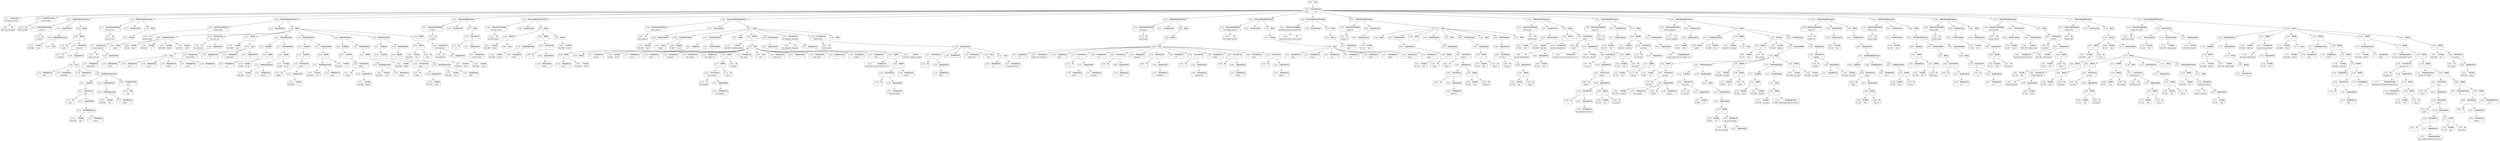 digraph ast {
node [shape=none];
41136 [label=<<TABLE border='1' cellspacing='0' cellpadding='10' style='rounded' ><TR><TD border='0'>41136</TD><TD border='0'><B>Id</B></TD></TR><HR/><TR><TD border='0' cellpadding='5' colspan='2'>WP_Links_List_Table</TD></TR></TABLE>>];
41137 [label=<<TABLE border='1' cellspacing='0' cellpadding='10' style='rounded' ><TR><TD border='0'>41137</TD><TD border='0'><B>ClassName</B></TD></TR><HR/><TR><TD border='0' cellpadding='5' colspan='2'>WP_Links_List_Table</TD></TR></TABLE>>];
41137 -> 41136 [weight=2];
41138 [label=<<TABLE border='1' cellspacing='0' cellpadding='10' style='rounded' ><TR><TD border='0'>41138</TD><TD border='0'><B>Id</B></TD></TR><HR/><TR><TD border='0' cellpadding='5' colspan='2'>WP_List_Table</TD></TR></TABLE>>];
41139 [label=<<TABLE border='1' cellspacing='0' cellpadding='10' style='rounded' ><TR><TD border='0'>41139</TD><TD border='0'><B>ParentClassName</B></TD></TR><HR/><TR><TD border='0' cellpadding='5' colspan='2'>WP_List_Table</TD></TR></TABLE>>];
41139 -> 41138 [weight=2];
41140 [label=<<TABLE border='1' cellspacing='0' cellpadding='10' style='rounded' ><TR><TD border='0'>41140</TD><TD border='0'><B>Id</B></TD></TR><HR/><TR><TD border='0' cellpadding='5' colspan='2'>__construct</TD></TR></TABLE>>];
41141 [label=<<TABLE border='1' cellspacing='0' cellpadding='10' style='rounded' ><TR><TD border='0'>41141</TD><TD border='0'><B>ReturnValueMethod</B></TD></TR><HR/><TR><TD border='0' cellpadding='5' colspan='2'>__construct</TD></TR></TABLE>>];
41141 -> 41140 [weight=2];
41142 [label=<<TABLE border='1' cellspacing='0' cellpadding='10' style='rounded' ><TR><TD border='0'>41142</TD><TD border='0'><B>Variable</B></TD></TR><HR/><TR><TD border='0' cellpadding='5'>(238, 984)</TD><TD border='0' cellpadding='5'>args</TD></TR></TABLE>>];
41143 [label=<<TABLE border='1' cellspacing='0' cellpadding='10' style='rounded' ><TR><TD border='0'>41143</TD><TD border='0'><B>Array</B></TD></TR></TABLE>>];
41144 [label=<<TABLE border='1' cellspacing='0' cellpadding='10' style='rounded' ><TR><TD border='0'>41144</TD><TD border='0'><B>OptValueParameter</B></TD></TR></TABLE>>];
41144 -> 41142 [weight=2];
41144 -> 41143 [weight=2];
41145 [label=<<TABLE border='1' cellspacing='0' cellpadding='10' style='rounded' ><TR><TD border='0'>41145</TD><TD border='0'><B>ParameterList</B></TD></TR></TABLE>>];
41145 -> 41144 [weight=2];
41146 [label=<<TABLE border='1' cellspacing='0' cellpadding='10' style='rounded' ><TR><TD border='0'>41146</TD><TD border='0'><B>Id</B></TD></TR><HR/><TR><TD border='0' cellpadding='5' colspan='2'>parent</TD></TR></TABLE>>];
41147 [label=<<TABLE border='1' cellspacing='0' cellpadding='10' style='rounded' ><TR><TD border='0'>41147</TD><TD border='0'><B>Id</B></TD></TR><HR/><TR><TD border='0' cellpadding='5' colspan='2'>__construct</TD></TR></TABLE>>];
41148 [label=<<TABLE border='1' cellspacing='0' cellpadding='10' style='rounded' ><TR><TD border='0'>41148</TD><TD border='0'><B>StringLiteral</B></TD></TR><HR/><TR><TD border='0' cellpadding='5' colspan='2'>plural</TD></TR></TABLE>>];
41149 [label=<<TABLE border='1' cellspacing='0' cellpadding='10' style='rounded' ><TR><TD border='0'>41149</TD><TD border='0'><B>StringLiteral</B></TD></TR><HR/><TR><TD border='0' cellpadding='5' colspan='2'>bookmarks</TD></TR></TABLE>>];
41150 [label=<<TABLE border='1' cellspacing='0' cellpadding='10' style='rounded' ><TR><TD border='0'>41150</TD><TD border='0'><B>StringLiteral</B></TD></TR><HR/><TR><TD border='0' cellpadding='5' colspan='2'>screen</TD></TR></TABLE>>];
41151 [label=<<TABLE border='1' cellspacing='0' cellpadding='10' style='rounded' ><TR><TD border='0'>41151</TD><TD border='0'><B>Id</B></TD></TR><HR/><TR><TD border='0' cellpadding='5' colspan='2'>isset</TD></TR></TABLE>>];
41152 [label=<<TABLE border='1' cellspacing='0' cellpadding='10' style='rounded' ><TR><TD border='0'>41152</TD><TD border='0'><B>Variable</B></TD></TR><HR/><TR><TD border='0' cellpadding='5'>(238, 984)</TD><TD border='0' cellpadding='5'>args</TD></TR></TABLE>>];
41153 [label=<<TABLE border='1' cellspacing='0' cellpadding='10' style='rounded' ><TR><TD border='0'>41153</TD><TD border='0'><B>StringLiteral</B></TD></TR><HR/><TR><TD border='0' cellpadding='5' colspan='2'>screen</TD></TR></TABLE>>];
41154 [label=<<TABLE border='1' cellspacing='0' cellpadding='10' style='rounded' ><TR><TD border='0'>41154</TD><TD border='0'><B>PostfixExpression</B></TD></TR></TABLE>>];
41154 -> 41152 [weight=2];
41154 -> 41153 [weight=2];
41155 [label=<<TABLE border='1' cellspacing='0' cellpadding='10' style='rounded' ><TR><TD border='0'>41155</TD><TD border='0'><B>ArgumentList</B></TD></TR></TABLE>>];
41155 -> 41154 [weight=2];
41156 [label=<<TABLE border='1' cellspacing='0' cellpadding='10' style='rounded' ><TR><TD border='0'>41156</TD><TD border='0'><B>FunctionCall</B></TD></TR><HR/><TR><TD border='0' cellpadding='5' colspan='2'>isset</TD></TR></TABLE>>];
41156 -> 41151 [weight=2];
41156 -> 41155 [weight=2];
41157 [label=<<TABLE border='1' cellspacing='0' cellpadding='10' style='rounded' ><TR><TD border='0'>41157</TD><TD border='0'><B>Condition</B></TD></TR></TABLE>>];
41157 -> 41156 [weight=2];
41158 [label=<<TABLE border='1' cellspacing='0' cellpadding='10' style='rounded' ><TR><TD border='0'>41158</TD><TD border='0'><B>Variable</B></TD></TR><HR/><TR><TD border='0' cellpadding='5'>(238, 984)</TD><TD border='0' cellpadding='5'>args</TD></TR></TABLE>>];
41159 [label=<<TABLE border='1' cellspacing='0' cellpadding='10' style='rounded' ><TR><TD border='0'>41159</TD><TD border='0'><B>StringLiteral</B></TD></TR><HR/><TR><TD border='0' cellpadding='5' colspan='2'>screen</TD></TR></TABLE>>];
41160 [label=<<TABLE border='1' cellspacing='0' cellpadding='10' style='rounded' ><TR><TD border='0'>41160</TD><TD border='0'><B>PostfixExpression</B></TD></TR></TABLE>>];
41160 -> 41158 [weight=2];
41160 -> 41159 [weight=2];
41161 [label=<<TABLE border='1' cellspacing='0' cellpadding='10' style='rounded' ><TR><TD border='0'>41161</TD><TD border='0'><B>ConditionalTrue</B></TD></TR></TABLE>>];
41161 -> 41160 [weight=2];
41162 [label=<<TABLE border='1' cellspacing='0' cellpadding='10' style='rounded' ><TR><TD border='0'>41162</TD><TD border='0'><B>Null</B></TD></TR><HR/><TR><TD border='0' cellpadding='5' colspan='2'>null</TD></TR></TABLE>>];
41163 [label=<<TABLE border='1' cellspacing='0' cellpadding='10' style='rounded' ><TR><TD border='0'>41163</TD><TD border='0'><B>ConditionalFalse</B></TD></TR><HR/><TR><TD border='0' cellpadding='5' colspan='2'>null</TD></TR></TABLE>>];
41163 -> 41162 [weight=2];
41164 [label=<<TABLE border='1' cellspacing='0' cellpadding='10' style='rounded' ><TR><TD border='0'>41164</TD><TD border='0'><B>ConditionalExpression</B></TD></TR></TABLE>>];
41164 -> 41157 [weight=2];
41164 -> 41161 [weight=2];
41164 -> 41163 [weight=2];
41165 [label=<<TABLE border='1' cellspacing='0' cellpadding='10' style='rounded' ><TR><TD border='0'>41165</TD><TD border='0'><B>Array</B></TD></TR></TABLE>>];
41165 -> 41148 [weight=2];
41165 -> 41149 [weight=2];
41165 -> 41150 [weight=2];
41165 -> 41164 [weight=2];
41166 [label=<<TABLE border='1' cellspacing='0' cellpadding='10' style='rounded' ><TR><TD border='0'>41166</TD><TD border='0'><B>ArgumentList</B></TD></TR></TABLE>>];
41166 -> 41165 [weight=2];
41167 [label=<<TABLE border='1' cellspacing='0' cellpadding='10' style='rounded' ><TR><TD border='0'>41167</TD><TD border='0'><B>MethodCall</B></TD></TR><HR/><TR><TD border='0' cellpadding='5' colspan='2'>__construct</TD></TR></TABLE>>];
41167 -> 41147 [weight=2];
41167 -> 41166 [weight=2];
41168 [label=<<TABLE border='1' cellspacing='0' cellpadding='10' style='rounded' ><TR><TD border='0'>41168</TD><TD border='0'><B>BinOP</B></TD></TR><HR/><TR><TD border='0' cellpadding='5' colspan='2'>::</TD></TR></TABLE>>];
41168 -> 41146 [weight=2];
41168 -> 41167 [weight=2];
41169 [label=<<TABLE border='1' cellspacing='0' cellpadding='10' style='rounded' ><TR><TD border='0'>41169</TD><TD border='0'><B>Block</B></TD></TR></TABLE>>];
41169 -> 41168 [weight=2];
41170 [label=<<TABLE border='1' cellspacing='0' cellpadding='10' style='rounded' ><TR><TD border='0'>41170</TD><TD border='0'><B>PublicMethodStatement</B></TD></TR></TABLE>>];
41170 -> 41141 [weight=2];
41170 -> 41145 [weight=2];
41170 -> 41169 [weight=2];
41171 [label=<<TABLE border='1' cellspacing='0' cellpadding='10' style='rounded' ><TR><TD border='0'>41171</TD><TD border='0'><B>Id</B></TD></TR><HR/><TR><TD border='0' cellpadding='5' colspan='2'>ajax_user_can</TD></TR></TABLE>>];
41172 [label=<<TABLE border='1' cellspacing='0' cellpadding='10' style='rounded' ><TR><TD border='0'>41172</TD><TD border='0'><B>ReturnValueMethod</B></TD></TR><HR/><TR><TD border='0' cellpadding='5' colspan='2'>ajax_user_can</TD></TR></TABLE>>];
41172 -> 41171 [weight=2];
41173 [label=<<TABLE border='1' cellspacing='0' cellpadding='10' style='rounded' ><TR><TD border='0'>41173</TD><TD border='0'><B>ParameterList</B></TD></TR></TABLE>>];
41174 [label=<<TABLE border='1' cellspacing='0' cellpadding='10' style='rounded' ><TR><TD border='0'>41174</TD><TD border='0'><B>Id</B></TD></TR><HR/><TR><TD border='0' cellpadding='5' colspan='2'>current_user_can</TD></TR></TABLE>>];
41175 [label=<<TABLE border='1' cellspacing='0' cellpadding='10' style='rounded' ><TR><TD border='0'>41175</TD><TD border='0'><B>StringLiteral</B></TD></TR><HR/><TR><TD border='0' cellpadding='5' colspan='2'>manage_links</TD></TR></TABLE>>];
41176 [label=<<TABLE border='1' cellspacing='0' cellpadding='10' style='rounded' ><TR><TD border='0'>41176</TD><TD border='0'><B>ArgumentList</B></TD></TR></TABLE>>];
41176 -> 41175 [weight=2];
41177 [label=<<TABLE border='1' cellspacing='0' cellpadding='10' style='rounded' ><TR><TD border='0'>41177</TD><TD border='0'><B>FunctionCall</B></TD></TR><HR/><TR><TD border='0' cellpadding='5' colspan='2'>current_user_can</TD></TR></TABLE>>];
41177 -> 41174 [weight=2];
41177 -> 41176 [weight=2];
41178 [label=<<TABLE border='1' cellspacing='0' cellpadding='10' style='rounded' ><TR><TD border='0'>41178</TD><TD border='0'><B>Return</B></TD></TR></TABLE>>];
41178 -> 41177 [weight=2];
41179 [label=<<TABLE border='1' cellspacing='0' cellpadding='10' style='rounded' ><TR><TD border='0'>41179</TD><TD border='0'><B>Block</B></TD></TR></TABLE>>];
41179 -> 41178 [weight=2];
41180 [label=<<TABLE border='1' cellspacing='0' cellpadding='10' style='rounded' ><TR><TD border='0'>41180</TD><TD border='0'><B>PublicMethodStatement</B></TD></TR></TABLE>>];
41180 -> 41172 [weight=2];
41180 -> 41173 [weight=2];
41180 -> 41179 [weight=2];
41181 [label=<<TABLE border='1' cellspacing='0' cellpadding='10' style='rounded' ><TR><TD border='0'>41181</TD><TD border='0'><B>Id</B></TD></TR><HR/><TR><TD border='0' cellpadding='5' colspan='2'>prepare_items</TD></TR></TABLE>>];
41182 [label=<<TABLE border='1' cellspacing='0' cellpadding='10' style='rounded' ><TR><TD border='0'>41182</TD><TD border='0'><B>ReturnValueMethod</B></TD></TR><HR/><TR><TD border='0' cellpadding='5' colspan='2'>prepare_items</TD></TR></TABLE>>];
41182 -> 41181 [weight=2];
41183 [label=<<TABLE border='1' cellspacing='0' cellpadding='10' style='rounded' ><TR><TD border='0'>41183</TD><TD border='0'><B>ParameterList</B></TD></TR></TABLE>>];
41184 [label=<<TABLE border='1' cellspacing='0' cellpadding='10' style='rounded' ><TR><TD border='0'>41184</TD><TD border='0'><B>Global</B></TD></TR><HR/><TR><TD border='0' cellpadding='5' colspan='2'>global</TD></TR></TABLE>>];
41185 [label=<<TABLE border='1' cellspacing='0' cellpadding='10' style='rounded' ><TR><TD border='0'>41185</TD><TD border='0'><B>Variable</B></TD></TR><HR/><TR><TD border='0' cellpadding='5'>(0, 864)</TD><TD border='0' cellpadding='5'>cat_id</TD></TR></TABLE>>];
41186 [label=<<TABLE border='1' cellspacing='0' cellpadding='10' style='rounded' ><TR><TD border='0'>41186</TD><TD border='0'><B>Variable</B></TD></TR><HR/><TR><TD border='0' cellpadding='5'>(238, 985)</TD><TD border='0' cellpadding='5'>s</TD></TR></TABLE>>];
41187 [label=<<TABLE border='1' cellspacing='0' cellpadding='10' style='rounded' ><TR><TD border='0'>41187</TD><TD border='0'><B>Variable</B></TD></TR><HR/><TR><TD border='0' cellpadding='5'>(238, 986)</TD><TD border='0' cellpadding='5'>orderby</TD></TR></TABLE>>];
41188 [label=<<TABLE border='1' cellspacing='0' cellpadding='10' style='rounded' ><TR><TD border='0'>41188</TD><TD border='0'><B>Variable</B></TD></TR><HR/><TR><TD border='0' cellpadding='5'>(238, 987)</TD><TD border='0' cellpadding='5'>order</TD></TR></TABLE>>];
41189 [label=<<TABLE border='1' cellspacing='0' cellpadding='10' style='rounded' ><TR><TD border='0'>41189</TD><TD border='0'><B>VariableStatement</B></TD></TR></TABLE>>];
41189 -> 41184 [weight=2];
41189 -> 41185 [weight=2];
41189 -> 41186 [weight=2];
41189 -> 41187 [weight=2];
41189 -> 41188 [weight=2];
41190 [label=<<TABLE border='1' cellspacing='0' cellpadding='10' style='rounded' ><TR><TD border='0'>41190</TD><TD border='0'><B>Id</B></TD></TR><HR/><TR><TD border='0' cellpadding='5' colspan='2'>wp_reset_vars</TD></TR></TABLE>>];
41191 [label=<<TABLE border='1' cellspacing='0' cellpadding='10' style='rounded' ><TR><TD border='0'>41191</TD><TD border='0'><B>StringLiteral</B></TD></TR><HR/><TR><TD border='0' cellpadding='5' colspan='2'>action</TD></TR></TABLE>>];
41192 [label=<<TABLE border='1' cellspacing='0' cellpadding='10' style='rounded' ><TR><TD border='0'>41192</TD><TD border='0'><B>StringLiteral</B></TD></TR><HR/><TR><TD border='0' cellpadding='5' colspan='2'>cat_id</TD></TR></TABLE>>];
41193 [label=<<TABLE border='1' cellspacing='0' cellpadding='10' style='rounded' ><TR><TD border='0'>41193</TD><TD border='0'><B>StringLiteral</B></TD></TR><HR/><TR><TD border='0' cellpadding='5' colspan='2'>link_id</TD></TR></TABLE>>];
41194 [label=<<TABLE border='1' cellspacing='0' cellpadding='10' style='rounded' ><TR><TD border='0'>41194</TD><TD border='0'><B>StringLiteral</B></TD></TR><HR/><TR><TD border='0' cellpadding='5' colspan='2'>orderby</TD></TR></TABLE>>];
41195 [label=<<TABLE border='1' cellspacing='0' cellpadding='10' style='rounded' ><TR><TD border='0'>41195</TD><TD border='0'><B>StringLiteral</B></TD></TR><HR/><TR><TD border='0' cellpadding='5' colspan='2'>order</TD></TR></TABLE>>];
41196 [label=<<TABLE border='1' cellspacing='0' cellpadding='10' style='rounded' ><TR><TD border='0'>41196</TD><TD border='0'><B>StringLiteral</B></TD></TR><HR/><TR><TD border='0' cellpadding='5' colspan='2'>s</TD></TR></TABLE>>];
41197 [label=<<TABLE border='1' cellspacing='0' cellpadding='10' style='rounded' ><TR><TD border='0'>41197</TD><TD border='0'><B>Array</B></TD></TR></TABLE>>];
41197 -> 41191 [weight=2];
41197 -> 41192 [weight=2];
41197 -> 41193 [weight=2];
41197 -> 41194 [weight=2];
41197 -> 41195 [weight=2];
41197 -> 41196 [weight=2];
41198 [label=<<TABLE border='1' cellspacing='0' cellpadding='10' style='rounded' ><TR><TD border='0'>41198</TD><TD border='0'><B>ArgumentList</B></TD></TR></TABLE>>];
41198 -> 41197 [weight=2];
41199 [label=<<TABLE border='1' cellspacing='0' cellpadding='10' style='rounded' ><TR><TD border='0'>41199</TD><TD border='0'><B>FunctionCall</B></TD></TR><HR/><TR><TD border='0' cellpadding='5' colspan='2'>wp_reset_vars</TD></TR></TABLE>>];
41199 -> 41190 [weight=2];
41199 -> 41198 [weight=2];
41200 [label=<<TABLE border='1' cellspacing='0' cellpadding='10' style='rounded' ><TR><TD border='0'>41200</TD><TD border='0'><B>Variable</B></TD></TR><HR/><TR><TD border='0' cellpadding='5'>(238, 984)</TD><TD border='0' cellpadding='5'>args</TD></TR></TABLE>>];
41201 [label=<<TABLE border='1' cellspacing='0' cellpadding='10' style='rounded' ><TR><TD border='0'>41201</TD><TD border='0'><B>BinOP</B></TD></TR><HR/><TR><TD border='0' cellpadding='5' colspan='2'>=</TD></TR></TABLE>>];
41201 -> 41200 [weight=2];
41201 -> 41206 [weight=2];
41202 [label=<<TABLE border='1' cellspacing='0' cellpadding='10' style='rounded' ><TR><TD border='0'>41202</TD><TD border='0'><B>StringLiteral</B></TD></TR><HR/><TR><TD border='0' cellpadding='5' colspan='2'>hide_invisible</TD></TR></TABLE>>];
41203 [label=<<TABLE border='1' cellspacing='0' cellpadding='10' style='rounded' ><TR><TD border='0'>41203</TD><TD border='0'><B>IntegerLiteral</B></TD></TR><HR/><TR><TD border='0' cellpadding='5' colspan='2'>0</TD></TR></TABLE>>];
41204 [label=<<TABLE border='1' cellspacing='0' cellpadding='10' style='rounded' ><TR><TD border='0'>41204</TD><TD border='0'><B>StringLiteral</B></TD></TR><HR/><TR><TD border='0' cellpadding='5' colspan='2'>hide_empty</TD></TR></TABLE>>];
41205 [label=<<TABLE border='1' cellspacing='0' cellpadding='10' style='rounded' ><TR><TD border='0'>41205</TD><TD border='0'><B>IntegerLiteral</B></TD></TR><HR/><TR><TD border='0' cellpadding='5' colspan='2'>0</TD></TR></TABLE>>];
41206 [label=<<TABLE border='1' cellspacing='0' cellpadding='10' style='rounded' ><TR><TD border='0'>41206</TD><TD border='0'><B>Array</B></TD></TR></TABLE>>];
41206 -> 41202 [weight=2];
41206 -> 41203 [weight=2];
41206 -> 41204 [weight=2];
41206 -> 41205 [weight=2];
41207 [label=<<TABLE border='1' cellspacing='0' cellpadding='10' style='rounded' ><TR><TD border='0'>41207</TD><TD border='0'><B>StringLiteral</B></TD></TR><HR/><TR><TD border='0' cellpadding='5' colspan='2'>all</TD></TR></TABLE>>];
41208 [label=<<TABLE border='1' cellspacing='0' cellpadding='10' style='rounded' ><TR><TD border='0'>41208</TD><TD border='0'><B>RelOP</B></TD></TR><HR/><TR><TD border='0' cellpadding='5' colspan='2'>!=</TD></TR></TABLE>>];
41208 -> 41207 [weight=2];
41208 -> 41209 [weight=2];
41209 [label=<<TABLE border='1' cellspacing='0' cellpadding='10' style='rounded' ><TR><TD border='0'>41209</TD><TD border='0'><B>Variable</B></TD></TR><HR/><TR><TD border='0' cellpadding='5'>(0, 864)</TD><TD border='0' cellpadding='5'>cat_id</TD></TR></TABLE>>];
41210 [label=<<TABLE border='1' cellspacing='0' cellpadding='10' style='rounded' ><TR><TD border='0'>41210</TD><TD border='0'><B>Condition</B></TD></TR></TABLE>>];
41210 -> 41208 [weight=2];
41211 [label=<<TABLE border='1' cellspacing='0' cellpadding='10' style='rounded' ><TR><TD border='0'>41211</TD><TD border='0'><B>Variable</B></TD></TR><HR/><TR><TD border='0' cellpadding='5'>(238, 984)</TD><TD border='0' cellpadding='5'>args</TD></TR></TABLE>>];
41212 [label=<<TABLE border='1' cellspacing='0' cellpadding='10' style='rounded' ><TR><TD border='0'>41212</TD><TD border='0'><B>StringLiteral</B></TD></TR><HR/><TR><TD border='0' cellpadding='5' colspan='2'>category</TD></TR></TABLE>>];
41213 [label=<<TABLE border='1' cellspacing='0' cellpadding='10' style='rounded' ><TR><TD border='0'>41213</TD><TD border='0'><B>PostfixExpression</B></TD></TR></TABLE>>];
41213 -> 41211 [weight=2];
41213 -> 41212 [weight=2];
41214 [label=<<TABLE border='1' cellspacing='0' cellpadding='10' style='rounded' ><TR><TD border='0'>41214</TD><TD border='0'><B>BinOP</B></TD></TR><HR/><TR><TD border='0' cellpadding='5' colspan='2'>=</TD></TR></TABLE>>];
41214 -> 41213 [weight=2];
41214 -> 41215 [weight=2];
41215 [label=<<TABLE border='1' cellspacing='0' cellpadding='10' style='rounded' ><TR><TD border='0'>41215</TD><TD border='0'><B>Variable</B></TD></TR><HR/><TR><TD border='0' cellpadding='5'>(0, 864)</TD><TD border='0' cellpadding='5'>cat_id</TD></TR></TABLE>>];
41216 [label=<<TABLE border='1' cellspacing='0' cellpadding='10' style='rounded' ><TR><TD border='0'>41216</TD><TD border='0'><B>IfThenStatement</B></TD></TR></TABLE>>];
41216 -> 41210 [weight=2];
41216 -> 41217 [weight=2];
41217 [label=<<TABLE border='1' cellspacing='0' cellpadding='10' style='rounded' ><TR><TD border='0'>41217</TD><TD border='0'><B>StatementBody</B></TD></TR></TABLE>>];
41217 -> 41214 [weight=2];
41219 [label=<<TABLE border='1' cellspacing='0' cellpadding='10' style='rounded' ><TR><TD border='0'>41219</TD><TD border='0'><B>Id</B></TD></TR><HR/><TR><TD border='0' cellpadding='5' colspan='2'>empty</TD></TR></TABLE>>];
41220 [label=<<TABLE border='1' cellspacing='0' cellpadding='10' style='rounded' ><TR><TD border='0'>41220</TD><TD border='0'><B>Variable</B></TD></TR><HR/><TR><TD border='0' cellpadding='5'>(238, 985)</TD><TD border='0' cellpadding='5'>s</TD></TR></TABLE>>];
41221 [label=<<TABLE border='1' cellspacing='0' cellpadding='10' style='rounded' ><TR><TD border='0'>41221</TD><TD border='0'><B>ArgumentList</B></TD></TR></TABLE>>];
41221 -> 41220 [weight=2];
41222 [label=<<TABLE border='1' cellspacing='0' cellpadding='10' style='rounded' ><TR><TD border='0'>41222</TD><TD border='0'><B>FunctionCall</B></TD></TR><HR/><TR><TD border='0' cellpadding='5' colspan='2'>empty</TD></TR></TABLE>>];
41222 -> 41219 [weight=2];
41222 -> 41221 [weight=2];
41223 [label=<<TABLE border='1' cellspacing='0' cellpadding='10' style='rounded' ><TR><TD border='0'>41223</TD><TD border='0'><B>UnaryOP</B></TD></TR><HR/><TR><TD border='0' cellpadding='5' colspan='2'>!</TD></TR></TABLE>>];
41223 -> 41222 [weight=2];
41224 [label=<<TABLE border='1' cellspacing='0' cellpadding='10' style='rounded' ><TR><TD border='0'>41224</TD><TD border='0'><B>Condition</B></TD></TR></TABLE>>];
41224 -> 41223 [weight=2];
41225 [label=<<TABLE border='1' cellspacing='0' cellpadding='10' style='rounded' ><TR><TD border='0'>41225</TD><TD border='0'><B>Variable</B></TD></TR><HR/><TR><TD border='0' cellpadding='5'>(238, 984)</TD><TD border='0' cellpadding='5'>args</TD></TR></TABLE>>];
41226 [label=<<TABLE border='1' cellspacing='0' cellpadding='10' style='rounded' ><TR><TD border='0'>41226</TD><TD border='0'><B>StringLiteral</B></TD></TR><HR/><TR><TD border='0' cellpadding='5' colspan='2'>search</TD></TR></TABLE>>];
41227 [label=<<TABLE border='1' cellspacing='0' cellpadding='10' style='rounded' ><TR><TD border='0'>41227</TD><TD border='0'><B>PostfixExpression</B></TD></TR></TABLE>>];
41227 -> 41225 [weight=2];
41227 -> 41226 [weight=2];
41228 [label=<<TABLE border='1' cellspacing='0' cellpadding='10' style='rounded' ><TR><TD border='0'>41228</TD><TD border='0'><B>BinOP</B></TD></TR><HR/><TR><TD border='0' cellpadding='5' colspan='2'>=</TD></TR></TABLE>>];
41228 -> 41227 [weight=2];
41228 -> 41229 [weight=2];
41229 [label=<<TABLE border='1' cellspacing='0' cellpadding='10' style='rounded' ><TR><TD border='0'>41229</TD><TD border='0'><B>Variable</B></TD></TR><HR/><TR><TD border='0' cellpadding='5'>(238, 985)</TD><TD border='0' cellpadding='5'>s</TD></TR></TABLE>>];
41230 [label=<<TABLE border='1' cellspacing='0' cellpadding='10' style='rounded' ><TR><TD border='0'>41230</TD><TD border='0'><B>IfThenStatement</B></TD></TR></TABLE>>];
41230 -> 41224 [weight=2];
41230 -> 41231 [weight=2];
41231 [label=<<TABLE border='1' cellspacing='0' cellpadding='10' style='rounded' ><TR><TD border='0'>41231</TD><TD border='0'><B>StatementBody</B></TD></TR></TABLE>>];
41231 -> 41228 [weight=2];
41233 [label=<<TABLE border='1' cellspacing='0' cellpadding='10' style='rounded' ><TR><TD border='0'>41233</TD><TD border='0'><B>Id</B></TD></TR><HR/><TR><TD border='0' cellpadding='5' colspan='2'>empty</TD></TR></TABLE>>];
41234 [label=<<TABLE border='1' cellspacing='0' cellpadding='10' style='rounded' ><TR><TD border='0'>41234</TD><TD border='0'><B>Variable</B></TD></TR><HR/><TR><TD border='0' cellpadding='5'>(238, 986)</TD><TD border='0' cellpadding='5'>orderby</TD></TR></TABLE>>];
41235 [label=<<TABLE border='1' cellspacing='0' cellpadding='10' style='rounded' ><TR><TD border='0'>41235</TD><TD border='0'><B>ArgumentList</B></TD></TR></TABLE>>];
41235 -> 41234 [weight=2];
41236 [label=<<TABLE border='1' cellspacing='0' cellpadding='10' style='rounded' ><TR><TD border='0'>41236</TD><TD border='0'><B>FunctionCall</B></TD></TR><HR/><TR><TD border='0' cellpadding='5' colspan='2'>empty</TD></TR></TABLE>>];
41236 -> 41233 [weight=2];
41236 -> 41235 [weight=2];
41237 [label=<<TABLE border='1' cellspacing='0' cellpadding='10' style='rounded' ><TR><TD border='0'>41237</TD><TD border='0'><B>UnaryOP</B></TD></TR><HR/><TR><TD border='0' cellpadding='5' colspan='2'>!</TD></TR></TABLE>>];
41237 -> 41236 [weight=2];
41238 [label=<<TABLE border='1' cellspacing='0' cellpadding='10' style='rounded' ><TR><TD border='0'>41238</TD><TD border='0'><B>Condition</B></TD></TR></TABLE>>];
41238 -> 41237 [weight=2];
41239 [label=<<TABLE border='1' cellspacing='0' cellpadding='10' style='rounded' ><TR><TD border='0'>41239</TD><TD border='0'><B>Variable</B></TD></TR><HR/><TR><TD border='0' cellpadding='5'>(238, 984)</TD><TD border='0' cellpadding='5'>args</TD></TR></TABLE>>];
41240 [label=<<TABLE border='1' cellspacing='0' cellpadding='10' style='rounded' ><TR><TD border='0'>41240</TD><TD border='0'><B>StringLiteral</B></TD></TR><HR/><TR><TD border='0' cellpadding='5' colspan='2'>orderby</TD></TR></TABLE>>];
41241 [label=<<TABLE border='1' cellspacing='0' cellpadding='10' style='rounded' ><TR><TD border='0'>41241</TD><TD border='0'><B>PostfixExpression</B></TD></TR></TABLE>>];
41241 -> 41239 [weight=2];
41241 -> 41240 [weight=2];
41242 [label=<<TABLE border='1' cellspacing='0' cellpadding='10' style='rounded' ><TR><TD border='0'>41242</TD><TD border='0'><B>BinOP</B></TD></TR><HR/><TR><TD border='0' cellpadding='5' colspan='2'>=</TD></TR></TABLE>>];
41242 -> 41241 [weight=2];
41242 -> 41243 [weight=2];
41243 [label=<<TABLE border='1' cellspacing='0' cellpadding='10' style='rounded' ><TR><TD border='0'>41243</TD><TD border='0'><B>Variable</B></TD></TR><HR/><TR><TD border='0' cellpadding='5'>(238, 986)</TD><TD border='0' cellpadding='5'>orderby</TD></TR></TABLE>>];
41244 [label=<<TABLE border='1' cellspacing='0' cellpadding='10' style='rounded' ><TR><TD border='0'>41244</TD><TD border='0'><B>IfThenStatement</B></TD></TR></TABLE>>];
41244 -> 41238 [weight=2];
41244 -> 41245 [weight=2];
41245 [label=<<TABLE border='1' cellspacing='0' cellpadding='10' style='rounded' ><TR><TD border='0'>41245</TD><TD border='0'><B>StatementBody</B></TD></TR></TABLE>>];
41245 -> 41242 [weight=2];
41247 [label=<<TABLE border='1' cellspacing='0' cellpadding='10' style='rounded' ><TR><TD border='0'>41247</TD><TD border='0'><B>Id</B></TD></TR><HR/><TR><TD border='0' cellpadding='5' colspan='2'>empty</TD></TR></TABLE>>];
41248 [label=<<TABLE border='1' cellspacing='0' cellpadding='10' style='rounded' ><TR><TD border='0'>41248</TD><TD border='0'><B>Variable</B></TD></TR><HR/><TR><TD border='0' cellpadding='5'>(238, 987)</TD><TD border='0' cellpadding='5'>order</TD></TR></TABLE>>];
41249 [label=<<TABLE border='1' cellspacing='0' cellpadding='10' style='rounded' ><TR><TD border='0'>41249</TD><TD border='0'><B>ArgumentList</B></TD></TR></TABLE>>];
41249 -> 41248 [weight=2];
41250 [label=<<TABLE border='1' cellspacing='0' cellpadding='10' style='rounded' ><TR><TD border='0'>41250</TD><TD border='0'><B>FunctionCall</B></TD></TR><HR/><TR><TD border='0' cellpadding='5' colspan='2'>empty</TD></TR></TABLE>>];
41250 -> 41247 [weight=2];
41250 -> 41249 [weight=2];
41251 [label=<<TABLE border='1' cellspacing='0' cellpadding='10' style='rounded' ><TR><TD border='0'>41251</TD><TD border='0'><B>UnaryOP</B></TD></TR><HR/><TR><TD border='0' cellpadding='5' colspan='2'>!</TD></TR></TABLE>>];
41251 -> 41250 [weight=2];
41252 [label=<<TABLE border='1' cellspacing='0' cellpadding='10' style='rounded' ><TR><TD border='0'>41252</TD><TD border='0'><B>Condition</B></TD></TR></TABLE>>];
41252 -> 41251 [weight=2];
41253 [label=<<TABLE border='1' cellspacing='0' cellpadding='10' style='rounded' ><TR><TD border='0'>41253</TD><TD border='0'><B>Variable</B></TD></TR><HR/><TR><TD border='0' cellpadding='5'>(238, 984)</TD><TD border='0' cellpadding='5'>args</TD></TR></TABLE>>];
41254 [label=<<TABLE border='1' cellspacing='0' cellpadding='10' style='rounded' ><TR><TD border='0'>41254</TD><TD border='0'><B>StringLiteral</B></TD></TR><HR/><TR><TD border='0' cellpadding='5' colspan='2'>order</TD></TR></TABLE>>];
41255 [label=<<TABLE border='1' cellspacing='0' cellpadding='10' style='rounded' ><TR><TD border='0'>41255</TD><TD border='0'><B>PostfixExpression</B></TD></TR></TABLE>>];
41255 -> 41253 [weight=2];
41255 -> 41254 [weight=2];
41256 [label=<<TABLE border='1' cellspacing='0' cellpadding='10' style='rounded' ><TR><TD border='0'>41256</TD><TD border='0'><B>BinOP</B></TD></TR><HR/><TR><TD border='0' cellpadding='5' colspan='2'>=</TD></TR></TABLE>>];
41256 -> 41255 [weight=2];
41256 -> 41257 [weight=2];
41257 [label=<<TABLE border='1' cellspacing='0' cellpadding='10' style='rounded' ><TR><TD border='0'>41257</TD><TD border='0'><B>Variable</B></TD></TR><HR/><TR><TD border='0' cellpadding='5'>(238, 987)</TD><TD border='0' cellpadding='5'>order</TD></TR></TABLE>>];
41258 [label=<<TABLE border='1' cellspacing='0' cellpadding='10' style='rounded' ><TR><TD border='0'>41258</TD><TD border='0'><B>IfThenStatement</B></TD></TR></TABLE>>];
41258 -> 41252 [weight=2];
41258 -> 41259 [weight=2];
41259 [label=<<TABLE border='1' cellspacing='0' cellpadding='10' style='rounded' ><TR><TD border='0'>41259</TD><TD border='0'><B>StatementBody</B></TD></TR></TABLE>>];
41259 -> 41256 [weight=2];
41260 [label=<<TABLE border='1' cellspacing='0' cellpadding='10' style='rounded' ><TR><TD border='0'>41260</TD><TD border='0'><B>Variable</B></TD></TR><HR/><TR><TD border='0' cellpadding='5'>(238, 988)</TD><TD border='0' cellpadding='5'>this</TD></TR></TABLE>>];
41261 [label=<<TABLE border='1' cellspacing='0' cellpadding='10' style='rounded' ><TR><TD border='0'>41261</TD><TD border='0'><B>Id</B></TD></TR><HR/><TR><TD border='0' cellpadding='5' colspan='2'>items</TD></TR></TABLE>>];
41262 [label=<<TABLE border='1' cellspacing='0' cellpadding='10' style='rounded' ><TR><TD border='0'>41262</TD><TD border='0'><B>BinOP</B></TD></TR><HR/><TR><TD border='0' cellpadding='5' colspan='2'>-&gt;</TD></TR></TABLE>>];
41262 -> 41260 [weight=2];
41262 -> 41261 [weight=2];
41263 [label=<<TABLE border='1' cellspacing='0' cellpadding='10' style='rounded' ><TR><TD border='0'>41263</TD><TD border='0'><B>BinOP</B></TD></TR><HR/><TR><TD border='0' cellpadding='5' colspan='2'>=</TD></TR></TABLE>>];
41263 -> 41262 [weight=2];
41263 -> 41267 [weight=2];
41264 [label=<<TABLE border='1' cellspacing='0' cellpadding='10' style='rounded' ><TR><TD border='0'>41264</TD><TD border='0'><B>Id</B></TD></TR><HR/><TR><TD border='0' cellpadding='5' colspan='2'>get_bookmarks</TD></TR></TABLE>>];
41265 [label=<<TABLE border='1' cellspacing='0' cellpadding='10' style='rounded' ><TR><TD border='0'>41265</TD><TD border='0'><B>Variable</B></TD></TR><HR/><TR><TD border='0' cellpadding='5'>(238, 984)</TD><TD border='0' cellpadding='5'>args</TD></TR></TABLE>>];
41266 [label=<<TABLE border='1' cellspacing='0' cellpadding='10' style='rounded' ><TR><TD border='0'>41266</TD><TD border='0'><B>ArgumentList</B></TD></TR></TABLE>>];
41266 -> 41265 [weight=2];
41267 [label=<<TABLE border='1' cellspacing='0' cellpadding='10' style='rounded' ><TR><TD border='0'>41267</TD><TD border='0'><B>FunctionCall</B></TD></TR><HR/><TR><TD border='0' cellpadding='5' colspan='2'>get_bookmarks</TD></TR></TABLE>>];
41267 -> 41264 [weight=2];
41267 -> 41266 [weight=2];
41268 [label=<<TABLE border='1' cellspacing='0' cellpadding='10' style='rounded' ><TR><TD border='0'>41268</TD><TD border='0'><B>Block</B></TD></TR></TABLE>>];
41268 -> 41189 [weight=2];
41268 -> 41199 [weight=2];
41268 -> 41201 [weight=2];
41268 -> 41216 [weight=2];
41268 -> 41230 [weight=2];
41268 -> 41244 [weight=2];
41268 -> 41258 [weight=2];
41268 -> 41263 [weight=2];
41269 [label=<<TABLE border='1' cellspacing='0' cellpadding='10' style='rounded' ><TR><TD border='0'>41269</TD><TD border='0'><B>PublicMethodStatement</B></TD></TR></TABLE>>];
41269 -> 41182 [weight=2];
41269 -> 41183 [weight=2];
41269 -> 41268 [weight=2];
41270 [label=<<TABLE border='1' cellspacing='0' cellpadding='10' style='rounded' ><TR><TD border='0'>41270</TD><TD border='0'><B>Id</B></TD></TR><HR/><TR><TD border='0' cellpadding='5' colspan='2'>no_items</TD></TR></TABLE>>];
41271 [label=<<TABLE border='1' cellspacing='0' cellpadding='10' style='rounded' ><TR><TD border='0'>41271</TD><TD border='0'><B>ReturnValueMethod</B></TD></TR><HR/><TR><TD border='0' cellpadding='5' colspan='2'>no_items</TD></TR></TABLE>>];
41271 -> 41270 [weight=2];
41272 [label=<<TABLE border='1' cellspacing='0' cellpadding='10' style='rounded' ><TR><TD border='0'>41272</TD><TD border='0'><B>ParameterList</B></TD></TR></TABLE>>];
41273 [label=<<TABLE border='1' cellspacing='0' cellpadding='10' style='rounded' ><TR><TD border='0'>41273</TD><TD border='0'><B>Id</B></TD></TR><HR/><TR><TD border='0' cellpadding='5' colspan='2'>_e</TD></TR></TABLE>>];
41274 [label=<<TABLE border='1' cellspacing='0' cellpadding='10' style='rounded' ><TR><TD border='0'>41274</TD><TD border='0'><B>StringLiteral</B></TD></TR><HR/><TR><TD border='0' cellpadding='5' colspan='2'>No links found.</TD></TR></TABLE>>];
41275 [label=<<TABLE border='1' cellspacing='0' cellpadding='10' style='rounded' ><TR><TD border='0'>41275</TD><TD border='0'><B>ArgumentList</B></TD></TR></TABLE>>];
41275 -> 41274 [weight=2];
41276 [label=<<TABLE border='1' cellspacing='0' cellpadding='10' style='rounded' ><TR><TD border='0'>41276</TD><TD border='0'><B>FunctionCall</B></TD></TR><HR/><TR><TD border='0' cellpadding='5' colspan='2'>_e</TD></TR></TABLE>>];
41276 -> 41273 [weight=2];
41276 -> 41275 [weight=2];
41277 [label=<<TABLE border='1' cellspacing='0' cellpadding='10' style='rounded' ><TR><TD border='0'>41277</TD><TD border='0'><B>Block</B></TD></TR></TABLE>>];
41277 -> 41276 [weight=2];
41278 [label=<<TABLE border='1' cellspacing='0' cellpadding='10' style='rounded' ><TR><TD border='0'>41278</TD><TD border='0'><B>PublicMethodStatement</B></TD></TR></TABLE>>];
41278 -> 41271 [weight=2];
41278 -> 41272 [weight=2];
41278 -> 41277 [weight=2];
41279 [label=<<TABLE border='1' cellspacing='0' cellpadding='10' style='rounded' ><TR><TD border='0'>41279</TD><TD border='0'><B>Id</B></TD></TR><HR/><TR><TD border='0' cellpadding='5' colspan='2'>get_bulk_actions</TD></TR></TABLE>>];
41280 [label=<<TABLE border='1' cellspacing='0' cellpadding='10' style='rounded' ><TR><TD border='0'>41280</TD><TD border='0'><B>ReturnValueMethod</B></TD></TR><HR/><TR><TD border='0' cellpadding='5' colspan='2'>get_bulk_actions</TD></TR></TABLE>>];
41280 -> 41279 [weight=2];
41281 [label=<<TABLE border='1' cellspacing='0' cellpadding='10' style='rounded' ><TR><TD border='0'>41281</TD><TD border='0'><B>ParameterList</B></TD></TR></TABLE>>];
41282 [label=<<TABLE border='1' cellspacing='0' cellpadding='10' style='rounded' ><TR><TD border='0'>41282</TD><TD border='0'><B>Variable</B></TD></TR><HR/><TR><TD border='0' cellpadding='5'>(238, 989)</TD><TD border='0' cellpadding='5'>actions</TD></TR></TABLE>>];
41283 [label=<<TABLE border='1' cellspacing='0' cellpadding='10' style='rounded' ><TR><TD border='0'>41283</TD><TD border='0'><B>BinOP</B></TD></TR><HR/><TR><TD border='0' cellpadding='5' colspan='2'>=</TD></TR></TABLE>>];
41283 -> 41282 [weight=2];
41283 -> 41284 [weight=2];
41284 [label=<<TABLE border='1' cellspacing='0' cellpadding='10' style='rounded' ><TR><TD border='0'>41284</TD><TD border='0'><B>Array</B></TD></TR></TABLE>>];
41285 [label=<<TABLE border='1' cellspacing='0' cellpadding='10' style='rounded' ><TR><TD border='0'>41285</TD><TD border='0'><B>Variable</B></TD></TR><HR/><TR><TD border='0' cellpadding='5'>(238, 989)</TD><TD border='0' cellpadding='5'>actions</TD></TR></TABLE>>];
41286 [label=<<TABLE border='1' cellspacing='0' cellpadding='10' style='rounded' ><TR><TD border='0'>41286</TD><TD border='0'><B>StringLiteral</B></TD></TR><HR/><TR><TD border='0' cellpadding='5' colspan='2'>delete</TD></TR></TABLE>>];
41287 [label=<<TABLE border='1' cellspacing='0' cellpadding='10' style='rounded' ><TR><TD border='0'>41287</TD><TD border='0'><B>PostfixExpression</B></TD></TR></TABLE>>];
41287 -> 41285 [weight=2];
41287 -> 41286 [weight=2];
41288 [label=<<TABLE border='1' cellspacing='0' cellpadding='10' style='rounded' ><TR><TD border='0'>41288</TD><TD border='0'><B>BinOP</B></TD></TR><HR/><TR><TD border='0' cellpadding='5' colspan='2'>=</TD></TR></TABLE>>];
41288 -> 41287 [weight=2];
41288 -> 41292 [weight=2];
41289 [label=<<TABLE border='1' cellspacing='0' cellpadding='10' style='rounded' ><TR><TD border='0'>41289</TD><TD border='0'><B>Id</B></TD></TR><HR/><TR><TD border='0' cellpadding='5' colspan='2'>__</TD></TR></TABLE>>];
41290 [label=<<TABLE border='1' cellspacing='0' cellpadding='10' style='rounded' ><TR><TD border='0'>41290</TD><TD border='0'><B>StringLiteral</B></TD></TR><HR/><TR><TD border='0' cellpadding='5' colspan='2'>Delete</TD></TR></TABLE>>];
41291 [label=<<TABLE border='1' cellspacing='0' cellpadding='10' style='rounded' ><TR><TD border='0'>41291</TD><TD border='0'><B>ArgumentList</B></TD></TR></TABLE>>];
41291 -> 41290 [weight=2];
41292 [label=<<TABLE border='1' cellspacing='0' cellpadding='10' style='rounded' ><TR><TD border='0'>41292</TD><TD border='0'><B>FunctionCall</B></TD></TR><HR/><TR><TD border='0' cellpadding='5' colspan='2'>__</TD></TR></TABLE>>];
41292 -> 41289 [weight=2];
41292 -> 41291 [weight=2];
41293 [label=<<TABLE border='1' cellspacing='0' cellpadding='10' style='rounded' ><TR><TD border='0'>41293</TD><TD border='0'><B>Variable</B></TD></TR><HR/><TR><TD border='0' cellpadding='5'>(238, 989)</TD><TD border='0' cellpadding='5'>actions</TD></TR></TABLE>>];
41294 [label=<<TABLE border='1' cellspacing='0' cellpadding='10' style='rounded' ><TR><TD border='0'>41294</TD><TD border='0'><B>Return</B></TD></TR></TABLE>>];
41294 -> 41293 [weight=2];
41295 [label=<<TABLE border='1' cellspacing='0' cellpadding='10' style='rounded' ><TR><TD border='0'>41295</TD><TD border='0'><B>Block</B></TD></TR></TABLE>>];
41295 -> 41283 [weight=2];
41295 -> 41288 [weight=2];
41295 -> 41294 [weight=2];
41296 [label=<<TABLE border='1' cellspacing='0' cellpadding='10' style='rounded' ><TR><TD border='0'>41296</TD><TD border='0'><B>ProtectedMethodStatement</B></TD></TR></TABLE>>];
41296 -> 41280 [weight=2];
41296 -> 41281 [weight=2];
41296 -> 41295 [weight=2];
41297 [label=<<TABLE border='1' cellspacing='0' cellpadding='10' style='rounded' ><TR><TD border='0'>41297</TD><TD border='0'><B>Id</B></TD></TR><HR/><TR><TD border='0' cellpadding='5' colspan='2'>extra_tablenav</TD></TR></TABLE>>];
41298 [label=<<TABLE border='1' cellspacing='0' cellpadding='10' style='rounded' ><TR><TD border='0'>41298</TD><TD border='0'><B>ReturnValueMethod</B></TD></TR><HR/><TR><TD border='0' cellpadding='5' colspan='2'>extra_tablenav</TD></TR></TABLE>>];
41298 -> 41297 [weight=2];
41299 [label=<<TABLE border='1' cellspacing='0' cellpadding='10' style='rounded' ><TR><TD border='0'>41299</TD><TD border='0'><B>Variable</B></TD></TR><HR/><TR><TD border='0' cellpadding='5'>(238, 990)</TD><TD border='0' cellpadding='5'>which</TD></TR></TABLE>>];
41300 [label=<<TABLE border='1' cellspacing='0' cellpadding='10' style='rounded' ><TR><TD border='0'>41300</TD><TD border='0'><B>ValueParameter</B></TD></TR></TABLE>>];
41300 -> 41299 [weight=2];
41301 [label=<<TABLE border='1' cellspacing='0' cellpadding='10' style='rounded' ><TR><TD border='0'>41301</TD><TD border='0'><B>ParameterList</B></TD></TR></TABLE>>];
41301 -> 41300 [weight=2];
41302 [label=<<TABLE border='1' cellspacing='0' cellpadding='10' style='rounded' ><TR><TD border='0'>41302</TD><TD border='0'><B>Global</B></TD></TR><HR/><TR><TD border='0' cellpadding='5' colspan='2'>global</TD></TR></TABLE>>];
41303 [label=<<TABLE border='1' cellspacing='0' cellpadding='10' style='rounded' ><TR><TD border='0'>41303</TD><TD border='0'><B>Variable</B></TD></TR><HR/><TR><TD border='0' cellpadding='5'>(0, 864)</TD><TD border='0' cellpadding='5'>cat_id</TD></TR></TABLE>>];
41304 [label=<<TABLE border='1' cellspacing='0' cellpadding='10' style='rounded' ><TR><TD border='0'>41304</TD><TD border='0'><B>VariableStatement</B></TD></TR></TABLE>>];
41304 -> 41302 [weight=2];
41304 -> 41303 [weight=2];
41305 [label=<<TABLE border='1' cellspacing='0' cellpadding='10' style='rounded' ><TR><TD border='0'>41305</TD><TD border='0'><B>StringLiteral</B></TD></TR><HR/><TR><TD border='0' cellpadding='5' colspan='2'>top</TD></TR></TABLE>>];
41306 [label=<<TABLE border='1' cellspacing='0' cellpadding='10' style='rounded' ><TR><TD border='0'>41306</TD><TD border='0'><B>RelOP</B></TD></TR><HR/><TR><TD border='0' cellpadding='5' colspan='2'>!=</TD></TR></TABLE>>];
41306 -> 41305 [weight=2];
41306 -> 41307 [weight=2];
41307 [label=<<TABLE border='1' cellspacing='0' cellpadding='10' style='rounded' ><TR><TD border='0'>41307</TD><TD border='0'><B>Variable</B></TD></TR><HR/><TR><TD border='0' cellpadding='5'>(238, 990)</TD><TD border='0' cellpadding='5'>which</TD></TR></TABLE>>];
41308 [label=<<TABLE border='1' cellspacing='0' cellpadding='10' style='rounded' ><TR><TD border='0'>41308</TD><TD border='0'><B>Condition</B></TD></TR></TABLE>>];
41308 -> 41306 [weight=2];
41309 [label=<<TABLE border='1' cellspacing='0' cellpadding='10' style='rounded' ><TR><TD border='0'>41309</TD><TD border='0'><B>Return</B></TD></TR></TABLE>>];
41310 [label=<<TABLE border='1' cellspacing='0' cellpadding='10' style='rounded' ><TR><TD border='0'>41310</TD><TD border='0'><B>IfThenStatement</B></TD></TR></TABLE>>];
41310 -> 41308 [weight=2];
41310 -> 41311 [weight=2];
41311 [label=<<TABLE border='1' cellspacing='0' cellpadding='10' style='rounded' ><TR><TD border='0'>41311</TD><TD border='0'><B>StatementBody</B></TD></TR></TABLE>>];
41311 -> 41309 [weight=2];
41312 [label=<<TABLE border='1' cellspacing='0' cellpadding='10' style='rounded' ><TR><TD border='0'>41312</TD><TD border='0'><B>Html</B></TD></TR></TABLE>>];
41313 [label=<<TABLE border='1' cellspacing='0' cellpadding='10' style='rounded' ><TR><TD border='0'>41313</TD><TD border='0'><B>Variable</B></TD></TR><HR/><TR><TD border='0' cellpadding='5'>(238, 991)</TD><TD border='0' cellpadding='5'>dropdown_options</TD></TR></TABLE>>];
41314 [label=<<TABLE border='1' cellspacing='0' cellpadding='10' style='rounded' ><TR><TD border='0'>41314</TD><TD border='0'><B>BinOP</B></TD></TR><HR/><TR><TD border='0' cellpadding='5' colspan='2'>=</TD></TR></TABLE>>];
41314 -> 41313 [weight=2];
41314 -> 41338 [weight=2];
41315 [label=<<TABLE border='1' cellspacing='0' cellpadding='10' style='rounded' ><TR><TD border='0'>41315</TD><TD border='0'><B>StringLiteral</B></TD></TR><HR/><TR><TD border='0' cellpadding='5' colspan='2'>selected</TD></TR></TABLE>>];
41316 [label=<<TABLE border='1' cellspacing='0' cellpadding='10' style='rounded' ><TR><TD border='0'>41316</TD><TD border='0'><B>Variable</B></TD></TR><HR/><TR><TD border='0' cellpadding='5'>(0, 864)</TD><TD border='0' cellpadding='5'>cat_id</TD></TR></TABLE>>];
41317 [label=<<TABLE border='1' cellspacing='0' cellpadding='10' style='rounded' ><TR><TD border='0'>41317</TD><TD border='0'><B>StringLiteral</B></TD></TR><HR/><TR><TD border='0' cellpadding='5' colspan='2'>name</TD></TR></TABLE>>];
41318 [label=<<TABLE border='1' cellspacing='0' cellpadding='10' style='rounded' ><TR><TD border='0'>41318</TD><TD border='0'><B>StringLiteral</B></TD></TR><HR/><TR><TD border='0' cellpadding='5' colspan='2'>cat_id</TD></TR></TABLE>>];
41319 [label=<<TABLE border='1' cellspacing='0' cellpadding='10' style='rounded' ><TR><TD border='0'>41319</TD><TD border='0'><B>StringLiteral</B></TD></TR><HR/><TR><TD border='0' cellpadding='5' colspan='2'>taxonomy</TD></TR></TABLE>>];
41320 [label=<<TABLE border='1' cellspacing='0' cellpadding='10' style='rounded' ><TR><TD border='0'>41320</TD><TD border='0'><B>StringLiteral</B></TD></TR><HR/><TR><TD border='0' cellpadding='5' colspan='2'>link_category</TD></TR></TABLE>>];
41321 [label=<<TABLE border='1' cellspacing='0' cellpadding='10' style='rounded' ><TR><TD border='0'>41321</TD><TD border='0'><B>StringLiteral</B></TD></TR><HR/><TR><TD border='0' cellpadding='5' colspan='2'>show_option_all</TD></TR></TABLE>>];
41322 [label=<<TABLE border='1' cellspacing='0' cellpadding='10' style='rounded' ><TR><TD border='0'>41322</TD><TD border='0'><B>Id</B></TD></TR><HR/><TR><TD border='0' cellpadding='5' colspan='2'>get_taxonomy</TD></TR></TABLE>>];
41323 [label=<<TABLE border='1' cellspacing='0' cellpadding='10' style='rounded' ><TR><TD border='0'>41323</TD><TD border='0'><B>StringLiteral</B></TD></TR><HR/><TR><TD border='0' cellpadding='5' colspan='2'>link_category</TD></TR></TABLE>>];
41324 [label=<<TABLE border='1' cellspacing='0' cellpadding='10' style='rounded' ><TR><TD border='0'>41324</TD><TD border='0'><B>ArgumentList</B></TD></TR></TABLE>>];
41324 -> 41323 [weight=2];
41325 [label=<<TABLE border='1' cellspacing='0' cellpadding='10' style='rounded' ><TR><TD border='0'>41325</TD><TD border='0'><B>FunctionCall</B></TD></TR><HR/><TR><TD border='0' cellpadding='5' colspan='2'>get_taxonomy</TD></TR></TABLE>>];
41325 -> 41322 [weight=2];
41325 -> 41324 [weight=2];
41326 [label=<<TABLE border='1' cellspacing='0' cellpadding='10' style='rounded' ><TR><TD border='0'>41326</TD><TD border='0'><B>Id</B></TD></TR><HR/><TR><TD border='0' cellpadding='5' colspan='2'>labels</TD></TR></TABLE>>];
41327 [label=<<TABLE border='1' cellspacing='0' cellpadding='10' style='rounded' ><TR><TD border='0'>41327</TD><TD border='0'><B>BinOP</B></TD></TR><HR/><TR><TD border='0' cellpadding='5' colspan='2'>-&gt;</TD></TR></TABLE>>];
41327 -> 41325 [weight=2];
41327 -> 41326 [weight=2];
41328 [label=<<TABLE border='1' cellspacing='0' cellpadding='10' style='rounded' ><TR><TD border='0'>41328</TD><TD border='0'><B>Id</B></TD></TR><HR/><TR><TD border='0' cellpadding='5' colspan='2'>all_items</TD></TR></TABLE>>];
41329 [label=<<TABLE border='1' cellspacing='0' cellpadding='10' style='rounded' ><TR><TD border='0'>41329</TD><TD border='0'><B>BinOP</B></TD></TR><HR/><TR><TD border='0' cellpadding='5' colspan='2'>-&gt;</TD></TR></TABLE>>];
41329 -> 41327 [weight=2];
41329 -> 41328 [weight=2];
41330 [label=<<TABLE border='1' cellspacing='0' cellpadding='10' style='rounded' ><TR><TD border='0'>41330</TD><TD border='0'><B>StringLiteral</B></TD></TR><HR/><TR><TD border='0' cellpadding='5' colspan='2'>hide_empty</TD></TR></TABLE>>];
41331 [label=<<TABLE border='1' cellspacing='0' cellpadding='10' style='rounded' ><TR><TD border='0'>41331</TD><TD border='0'><B>True</B></TD></TR><HR/><TR><TD border='0' cellpadding='5' colspan='2'>true</TD></TR></TABLE>>];
41332 [label=<<TABLE border='1' cellspacing='0' cellpadding='10' style='rounded' ><TR><TD border='0'>41332</TD><TD border='0'><B>StringLiteral</B></TD></TR><HR/><TR><TD border='0' cellpadding='5' colspan='2'>hierarchical</TD></TR></TABLE>>];
41333 [label=<<TABLE border='1' cellspacing='0' cellpadding='10' style='rounded' ><TR><TD border='0'>41333</TD><TD border='0'><B>IntegerLiteral</B></TD></TR><HR/><TR><TD border='0' cellpadding='5' colspan='2'>1</TD></TR></TABLE>>];
41334 [label=<<TABLE border='1' cellspacing='0' cellpadding='10' style='rounded' ><TR><TD border='0'>41334</TD><TD border='0'><B>StringLiteral</B></TD></TR><HR/><TR><TD border='0' cellpadding='5' colspan='2'>show_count</TD></TR></TABLE>>];
41335 [label=<<TABLE border='1' cellspacing='0' cellpadding='10' style='rounded' ><TR><TD border='0'>41335</TD><TD border='0'><B>IntegerLiteral</B></TD></TR><HR/><TR><TD border='0' cellpadding='5' colspan='2'>0</TD></TR></TABLE>>];
41336 [label=<<TABLE border='1' cellspacing='0' cellpadding='10' style='rounded' ><TR><TD border='0'>41336</TD><TD border='0'><B>StringLiteral</B></TD></TR><HR/><TR><TD border='0' cellpadding='5' colspan='2'>orderby</TD></TR></TABLE>>];
41337 [label=<<TABLE border='1' cellspacing='0' cellpadding='10' style='rounded' ><TR><TD border='0'>41337</TD><TD border='0'><B>StringLiteral</B></TD></TR><HR/><TR><TD border='0' cellpadding='5' colspan='2'>name</TD></TR></TABLE>>];
41338 [label=<<TABLE border='1' cellspacing='0' cellpadding='10' style='rounded' ><TR><TD border='0'>41338</TD><TD border='0'><B>Array</B></TD></TR></TABLE>>];
41338 -> 41315 [weight=2];
41338 -> 41316 [weight=2];
41338 -> 41317 [weight=2];
41338 -> 41318 [weight=2];
41338 -> 41319 [weight=2];
41338 -> 41320 [weight=2];
41338 -> 41321 [weight=2];
41338 -> 41329 [weight=2];
41338 -> 41330 [weight=2];
41338 -> 41331 [weight=2];
41338 -> 41332 [weight=2];
41338 -> 41333 [weight=2];
41338 -> 41334 [weight=2];
41338 -> 41335 [weight=2];
41338 -> 41336 [weight=2];
41338 -> 41337 [weight=2];
41339 [label=<<TABLE border='1' cellspacing='0' cellpadding='10' style='rounded' ><TR><TD border='0'>41339</TD><TD border='0'><B>StringLiteral</B></TD></TR><HR/><TR><TD border='0' cellpadding='5' colspan='2'>&lt;label class='screen-reader-text' for...</TD></TR></TABLE>>];
41340 [label=<<TABLE border='1' cellspacing='0' cellpadding='10' style='rounded' ><TR><TD border='0'>41340</TD><TD border='0'><B>BinOP</B></TD></TR><HR/><TR><TD border='0' cellpadding='5' colspan='2'>.</TD></TR></TABLE>>];
41340 -> 41339 [weight=2];
41340 -> 41345 [weight=2];
41341 [label=<<TABLE border='1' cellspacing='0' cellpadding='10' style='rounded' ><TR><TD border='0'>41341</TD><TD border='0'><B>Id</B></TD></TR><HR/><TR><TD border='0' cellpadding='5' colspan='2'>__</TD></TR></TABLE>>];
41342 [label=<<TABLE border='1' cellspacing='0' cellpadding='10' style='rounded' ><TR><TD border='0'>41342</TD><TD border='0'><B>StringLiteral</B></TD></TR><HR/><TR><TD border='0' cellpadding='5' colspan='2'>Filter by category</TD></TR></TABLE>>];
41343 [label=<<TABLE border='1' cellspacing='0' cellpadding='10' style='rounded' ><TR><TD border='0'>41343</TD><TD border='0'><B>ArgumentList</B></TD></TR></TABLE>>];
41343 -> 41342 [weight=2];
41344 [label=<<TABLE border='1' cellspacing='0' cellpadding='10' style='rounded' ><TR><TD border='0'>41344</TD><TD border='0'><B>FunctionCall</B></TD></TR><HR/><TR><TD border='0' cellpadding='5' colspan='2'>__</TD></TR></TABLE>>];
41344 -> 41341 [weight=2];
41344 -> 41343 [weight=2];
41345 [label=<<TABLE border='1' cellspacing='0' cellpadding='10' style='rounded' ><TR><TD border='0'>41345</TD><TD border='0'><B>BinOP</B></TD></TR><HR/><TR><TD border='0' cellpadding='5' colspan='2'>.</TD></TR></TABLE>>];
41345 -> 41344 [weight=2];
41345 -> 41346 [weight=2];
41346 [label=<<TABLE border='1' cellspacing='0' cellpadding='10' style='rounded' ><TR><TD border='0'>41346</TD><TD border='0'><B>StringLiteral</B></TD></TR><HR/><TR><TD border='0' cellpadding='5' colspan='2'>&lt;label&gt;</TD></TR></TABLE>>];
41347 [label=<<TABLE border='1' cellspacing='0' cellpadding='10' style='rounded' ><TR><TD border='0'>41347</TD><TD border='0'><B>ArgumentList</B></TD></TR></TABLE>>];
41347 -> 41340 [weight=2];
41348 [label=<<TABLE border='1' cellspacing='0' cellpadding='10' style='rounded' ><TR><TD border='0'>41348</TD><TD border='0'><B>EchoStatement</B></TD></TR></TABLE>>];
41348 -> 41347 [weight=2];
41349 [label=<<TABLE border='1' cellspacing='0' cellpadding='10' style='rounded' ><TR><TD border='0'>41349</TD><TD border='0'><B>Id</B></TD></TR><HR/><TR><TD border='0' cellpadding='5' colspan='2'>wp_dropdown_categories</TD></TR></TABLE>>];
41350 [label=<<TABLE border='1' cellspacing='0' cellpadding='10' style='rounded' ><TR><TD border='0'>41350</TD><TD border='0'><B>Variable</B></TD></TR><HR/><TR><TD border='0' cellpadding='5'>(238, 991)</TD><TD border='0' cellpadding='5'>dropdown_options</TD></TR></TABLE>>];
41351 [label=<<TABLE border='1' cellspacing='0' cellpadding='10' style='rounded' ><TR><TD border='0'>41351</TD><TD border='0'><B>ArgumentList</B></TD></TR></TABLE>>];
41351 -> 41350 [weight=2];
41352 [label=<<TABLE border='1' cellspacing='0' cellpadding='10' style='rounded' ><TR><TD border='0'>41352</TD><TD border='0'><B>FunctionCall</B></TD></TR><HR/><TR><TD border='0' cellpadding='5' colspan='2'>wp_dropdown_categories</TD></TR></TABLE>>];
41352 -> 41349 [weight=2];
41352 -> 41351 [weight=2];
41353 [label=<<TABLE border='1' cellspacing='0' cellpadding='10' style='rounded' ><TR><TD border='0'>41353</TD><TD border='0'><B>Id</B></TD></TR><HR/><TR><TD border='0' cellpadding='5' colspan='2'>submit_button</TD></TR></TABLE>>];
41354 [label=<<TABLE border='1' cellspacing='0' cellpadding='10' style='rounded' ><TR><TD border='0'>41354</TD><TD border='0'><B>Id</B></TD></TR><HR/><TR><TD border='0' cellpadding='5' colspan='2'>__</TD></TR></TABLE>>];
41355 [label=<<TABLE border='1' cellspacing='0' cellpadding='10' style='rounded' ><TR><TD border='0'>41355</TD><TD border='0'><B>StringLiteral</B></TD></TR><HR/><TR><TD border='0' cellpadding='5' colspan='2'>Filter</TD></TR></TABLE>>];
41356 [label=<<TABLE border='1' cellspacing='0' cellpadding='10' style='rounded' ><TR><TD border='0'>41356</TD><TD border='0'><B>ArgumentList</B></TD></TR></TABLE>>];
41356 -> 41355 [weight=2];
41357 [label=<<TABLE border='1' cellspacing='0' cellpadding='10' style='rounded' ><TR><TD border='0'>41357</TD><TD border='0'><B>FunctionCall</B></TD></TR><HR/><TR><TD border='0' cellpadding='5' colspan='2'>__</TD></TR></TABLE>>];
41357 -> 41354 [weight=2];
41357 -> 41356 [weight=2];
41358 [label=<<TABLE border='1' cellspacing='0' cellpadding='10' style='rounded' ><TR><TD border='0'>41358</TD><TD border='0'><B>StringLiteral</B></TD></TR><HR/><TR><TD border='0' cellpadding='5' colspan='2'></TD></TR></TABLE>>];
41359 [label=<<TABLE border='1' cellspacing='0' cellpadding='10' style='rounded' ><TR><TD border='0'>41359</TD><TD border='0'><B>StringLiteral</B></TD></TR><HR/><TR><TD border='0' cellpadding='5' colspan='2'>filter_action</TD></TR></TABLE>>];
41360 [label=<<TABLE border='1' cellspacing='0' cellpadding='10' style='rounded' ><TR><TD border='0'>41360</TD><TD border='0'><B>False</B></TD></TR><HR/><TR><TD border='0' cellpadding='5' colspan='2'>false</TD></TR></TABLE>>];
41361 [label=<<TABLE border='1' cellspacing='0' cellpadding='10' style='rounded' ><TR><TD border='0'>41361</TD><TD border='0'><B>StringLiteral</B></TD></TR><HR/><TR><TD border='0' cellpadding='5' colspan='2'>id</TD></TR></TABLE>>];
41362 [label=<<TABLE border='1' cellspacing='0' cellpadding='10' style='rounded' ><TR><TD border='0'>41362</TD><TD border='0'><B>StringLiteral</B></TD></TR><HR/><TR><TD border='0' cellpadding='5' colspan='2'>post-query-submit</TD></TR></TABLE>>];
41363 [label=<<TABLE border='1' cellspacing='0' cellpadding='10' style='rounded' ><TR><TD border='0'>41363</TD><TD border='0'><B>Array</B></TD></TR></TABLE>>];
41363 -> 41361 [weight=2];
41363 -> 41362 [weight=2];
41364 [label=<<TABLE border='1' cellspacing='0' cellpadding='10' style='rounded' ><TR><TD border='0'>41364</TD><TD border='0'><B>ArgumentList</B></TD></TR></TABLE>>];
41364 -> 41357 [weight=2];
41364 -> 41358 [weight=2];
41364 -> 41359 [weight=2];
41364 -> 41360 [weight=2];
41364 -> 41363 [weight=2];
41365 [label=<<TABLE border='1' cellspacing='0' cellpadding='10' style='rounded' ><TR><TD border='0'>41365</TD><TD border='0'><B>FunctionCall</B></TD></TR><HR/><TR><TD border='0' cellpadding='5' colspan='2'>submit_button</TD></TR></TABLE>>];
41365 -> 41353 [weight=2];
41365 -> 41364 [weight=2];
41366 [label=<<TABLE border='1' cellspacing='0' cellpadding='10' style='rounded' ><TR><TD border='0'>41366</TD><TD border='0'><B>Html</B></TD></TR></TABLE>>];
41367 [label=<<TABLE border='1' cellspacing='0' cellpadding='10' style='rounded' ><TR><TD border='0'>41367</TD><TD border='0'><B>Block</B></TD></TR></TABLE>>];
41367 -> 41304 [weight=2];
41367 -> 41310 [weight=2];
41367 -> 41312 [weight=2];
41367 -> 41314 [weight=2];
41367 -> 41348 [weight=2];
41367 -> 41352 [weight=2];
41367 -> 41365 [weight=2];
41367 -> 41366 [weight=2];
41368 [label=<<TABLE border='1' cellspacing='0' cellpadding='10' style='rounded' ><TR><TD border='0'>41368</TD><TD border='0'><B>ProtectedMethodStatement</B></TD></TR></TABLE>>];
41368 -> 41298 [weight=2];
41368 -> 41301 [weight=2];
41368 -> 41367 [weight=2];
41369 [label=<<TABLE border='1' cellspacing='0' cellpadding='10' style='rounded' ><TR><TD border='0'>41369</TD><TD border='0'><B>Id</B></TD></TR><HR/><TR><TD border='0' cellpadding='5' colspan='2'>get_columns</TD></TR></TABLE>>];
41370 [label=<<TABLE border='1' cellspacing='0' cellpadding='10' style='rounded' ><TR><TD border='0'>41370</TD><TD border='0'><B>ReturnValueMethod</B></TD></TR><HR/><TR><TD border='0' cellpadding='5' colspan='2'>get_columns</TD></TR></TABLE>>];
41370 -> 41369 [weight=2];
41371 [label=<<TABLE border='1' cellspacing='0' cellpadding='10' style='rounded' ><TR><TD border='0'>41371</TD><TD border='0'><B>ParameterList</B></TD></TR></TABLE>>];
41372 [label=<<TABLE border='1' cellspacing='0' cellpadding='10' style='rounded' ><TR><TD border='0'>41372</TD><TD border='0'><B>StringLiteral</B></TD></TR><HR/><TR><TD border='0' cellpadding='5' colspan='2'>cb</TD></TR></TABLE>>];
41373 [label=<<TABLE border='1' cellspacing='0' cellpadding='10' style='rounded' ><TR><TD border='0'>41373</TD><TD border='0'><B>StringLiteral</B></TD></TR><HR/><TR><TD border='0' cellpadding='5' colspan='2'>&lt;input type='checkbox' &gt;</TD></TR></TABLE>>];
41374 [label=<<TABLE border='1' cellspacing='0' cellpadding='10' style='rounded' ><TR><TD border='0'>41374</TD><TD border='0'><B>StringLiteral</B></TD></TR><HR/><TR><TD border='0' cellpadding='5' colspan='2'>name</TD></TR></TABLE>>];
41375 [label=<<TABLE border='1' cellspacing='0' cellpadding='10' style='rounded' ><TR><TD border='0'>41375</TD><TD border='0'><B>Id</B></TD></TR><HR/><TR><TD border='0' cellpadding='5' colspan='2'>_x</TD></TR></TABLE>>];
41376 [label=<<TABLE border='1' cellspacing='0' cellpadding='10' style='rounded' ><TR><TD border='0'>41376</TD><TD border='0'><B>StringLiteral</B></TD></TR><HR/><TR><TD border='0' cellpadding='5' colspan='2'>Name</TD></TR></TABLE>>];
41377 [label=<<TABLE border='1' cellspacing='0' cellpadding='10' style='rounded' ><TR><TD border='0'>41377</TD><TD border='0'><B>StringLiteral</B></TD></TR><HR/><TR><TD border='0' cellpadding='5' colspan='2'>link name</TD></TR></TABLE>>];
41378 [label=<<TABLE border='1' cellspacing='0' cellpadding='10' style='rounded' ><TR><TD border='0'>41378</TD><TD border='0'><B>ArgumentList</B></TD></TR></TABLE>>];
41378 -> 41376 [weight=2];
41378 -> 41377 [weight=2];
41379 [label=<<TABLE border='1' cellspacing='0' cellpadding='10' style='rounded' ><TR><TD border='0'>41379</TD><TD border='0'><B>FunctionCall</B></TD></TR><HR/><TR><TD border='0' cellpadding='5' colspan='2'>_x</TD></TR></TABLE>>];
41379 -> 41375 [weight=2];
41379 -> 41378 [weight=2];
41380 [label=<<TABLE border='1' cellspacing='0' cellpadding='10' style='rounded' ><TR><TD border='0'>41380</TD><TD border='0'><B>StringLiteral</B></TD></TR><HR/><TR><TD border='0' cellpadding='5' colspan='2'>url</TD></TR></TABLE>>];
41381 [label=<<TABLE border='1' cellspacing='0' cellpadding='10' style='rounded' ><TR><TD border='0'>41381</TD><TD border='0'><B>Id</B></TD></TR><HR/><TR><TD border='0' cellpadding='5' colspan='2'>__</TD></TR></TABLE>>];
41382 [label=<<TABLE border='1' cellspacing='0' cellpadding='10' style='rounded' ><TR><TD border='0'>41382</TD><TD border='0'><B>StringLiteral</B></TD></TR><HR/><TR><TD border='0' cellpadding='5' colspan='2'>URL</TD></TR></TABLE>>];
41383 [label=<<TABLE border='1' cellspacing='0' cellpadding='10' style='rounded' ><TR><TD border='0'>41383</TD><TD border='0'><B>ArgumentList</B></TD></TR></TABLE>>];
41383 -> 41382 [weight=2];
41384 [label=<<TABLE border='1' cellspacing='0' cellpadding='10' style='rounded' ><TR><TD border='0'>41384</TD><TD border='0'><B>FunctionCall</B></TD></TR><HR/><TR><TD border='0' cellpadding='5' colspan='2'>__</TD></TR></TABLE>>];
41384 -> 41381 [weight=2];
41384 -> 41383 [weight=2];
41385 [label=<<TABLE border='1' cellspacing='0' cellpadding='10' style='rounded' ><TR><TD border='0'>41385</TD><TD border='0'><B>StringLiteral</B></TD></TR><HR/><TR><TD border='0' cellpadding='5' colspan='2'>categories</TD></TR></TABLE>>];
41386 [label=<<TABLE border='1' cellspacing='0' cellpadding='10' style='rounded' ><TR><TD border='0'>41386</TD><TD border='0'><B>Id</B></TD></TR><HR/><TR><TD border='0' cellpadding='5' colspan='2'>__</TD></TR></TABLE>>];
41387 [label=<<TABLE border='1' cellspacing='0' cellpadding='10' style='rounded' ><TR><TD border='0'>41387</TD><TD border='0'><B>StringLiteral</B></TD></TR><HR/><TR><TD border='0' cellpadding='5' colspan='2'>Categories</TD></TR></TABLE>>];
41388 [label=<<TABLE border='1' cellspacing='0' cellpadding='10' style='rounded' ><TR><TD border='0'>41388</TD><TD border='0'><B>ArgumentList</B></TD></TR></TABLE>>];
41388 -> 41387 [weight=2];
41389 [label=<<TABLE border='1' cellspacing='0' cellpadding='10' style='rounded' ><TR><TD border='0'>41389</TD><TD border='0'><B>FunctionCall</B></TD></TR><HR/><TR><TD border='0' cellpadding='5' colspan='2'>__</TD></TR></TABLE>>];
41389 -> 41386 [weight=2];
41389 -> 41388 [weight=2];
41390 [label=<<TABLE border='1' cellspacing='0' cellpadding='10' style='rounded' ><TR><TD border='0'>41390</TD><TD border='0'><B>StringLiteral</B></TD></TR><HR/><TR><TD border='0' cellpadding='5' colspan='2'>rel</TD></TR></TABLE>>];
41391 [label=<<TABLE border='1' cellspacing='0' cellpadding='10' style='rounded' ><TR><TD border='0'>41391</TD><TD border='0'><B>Id</B></TD></TR><HR/><TR><TD border='0' cellpadding='5' colspan='2'>__</TD></TR></TABLE>>];
41392 [label=<<TABLE border='1' cellspacing='0' cellpadding='10' style='rounded' ><TR><TD border='0'>41392</TD><TD border='0'><B>StringLiteral</B></TD></TR><HR/><TR><TD border='0' cellpadding='5' colspan='2'>Relationship</TD></TR></TABLE>>];
41393 [label=<<TABLE border='1' cellspacing='0' cellpadding='10' style='rounded' ><TR><TD border='0'>41393</TD><TD border='0'><B>ArgumentList</B></TD></TR></TABLE>>];
41393 -> 41392 [weight=2];
41394 [label=<<TABLE border='1' cellspacing='0' cellpadding='10' style='rounded' ><TR><TD border='0'>41394</TD><TD border='0'><B>FunctionCall</B></TD></TR><HR/><TR><TD border='0' cellpadding='5' colspan='2'>__</TD></TR></TABLE>>];
41394 -> 41391 [weight=2];
41394 -> 41393 [weight=2];
41395 [label=<<TABLE border='1' cellspacing='0' cellpadding='10' style='rounded' ><TR><TD border='0'>41395</TD><TD border='0'><B>StringLiteral</B></TD></TR><HR/><TR><TD border='0' cellpadding='5' colspan='2'>visible</TD></TR></TABLE>>];
41396 [label=<<TABLE border='1' cellspacing='0' cellpadding='10' style='rounded' ><TR><TD border='0'>41396</TD><TD border='0'><B>Id</B></TD></TR><HR/><TR><TD border='0' cellpadding='5' colspan='2'>__</TD></TR></TABLE>>];
41397 [label=<<TABLE border='1' cellspacing='0' cellpadding='10' style='rounded' ><TR><TD border='0'>41397</TD><TD border='0'><B>StringLiteral</B></TD></TR><HR/><TR><TD border='0' cellpadding='5' colspan='2'>Visible</TD></TR></TABLE>>];
41398 [label=<<TABLE border='1' cellspacing='0' cellpadding='10' style='rounded' ><TR><TD border='0'>41398</TD><TD border='0'><B>ArgumentList</B></TD></TR></TABLE>>];
41398 -> 41397 [weight=2];
41399 [label=<<TABLE border='1' cellspacing='0' cellpadding='10' style='rounded' ><TR><TD border='0'>41399</TD><TD border='0'><B>FunctionCall</B></TD></TR><HR/><TR><TD border='0' cellpadding='5' colspan='2'>__</TD></TR></TABLE>>];
41399 -> 41396 [weight=2];
41399 -> 41398 [weight=2];
41400 [label=<<TABLE border='1' cellspacing='0' cellpadding='10' style='rounded' ><TR><TD border='0'>41400</TD><TD border='0'><B>StringLiteral</B></TD></TR><HR/><TR><TD border='0' cellpadding='5' colspan='2'>rating</TD></TR></TABLE>>];
41401 [label=<<TABLE border='1' cellspacing='0' cellpadding='10' style='rounded' ><TR><TD border='0'>41401</TD><TD border='0'><B>Id</B></TD></TR><HR/><TR><TD border='0' cellpadding='5' colspan='2'>__</TD></TR></TABLE>>];
41402 [label=<<TABLE border='1' cellspacing='0' cellpadding='10' style='rounded' ><TR><TD border='0'>41402</TD><TD border='0'><B>StringLiteral</B></TD></TR><HR/><TR><TD border='0' cellpadding='5' colspan='2'>Rating</TD></TR></TABLE>>];
41403 [label=<<TABLE border='1' cellspacing='0' cellpadding='10' style='rounded' ><TR><TD border='0'>41403</TD><TD border='0'><B>ArgumentList</B></TD></TR></TABLE>>];
41403 -> 41402 [weight=2];
41404 [label=<<TABLE border='1' cellspacing='0' cellpadding='10' style='rounded' ><TR><TD border='0'>41404</TD><TD border='0'><B>FunctionCall</B></TD></TR><HR/><TR><TD border='0' cellpadding='5' colspan='2'>__</TD></TR></TABLE>>];
41404 -> 41401 [weight=2];
41404 -> 41403 [weight=2];
41405 [label=<<TABLE border='1' cellspacing='0' cellpadding='10' style='rounded' ><TR><TD border='0'>41405</TD><TD border='0'><B>Array</B></TD></TR></TABLE>>];
41405 -> 41372 [weight=2];
41405 -> 41373 [weight=2];
41405 -> 41374 [weight=2];
41405 -> 41379 [weight=2];
41405 -> 41380 [weight=2];
41405 -> 41384 [weight=2];
41405 -> 41385 [weight=2];
41405 -> 41389 [weight=2];
41405 -> 41390 [weight=2];
41405 -> 41394 [weight=2];
41405 -> 41395 [weight=2];
41405 -> 41399 [weight=2];
41405 -> 41400 [weight=2];
41405 -> 41404 [weight=2];
41406 [label=<<TABLE border='1' cellspacing='0' cellpadding='10' style='rounded' ><TR><TD border='0'>41406</TD><TD border='0'><B>Return</B></TD></TR></TABLE>>];
41406 -> 41405 [weight=2];
41407 [label=<<TABLE border='1' cellspacing='0' cellpadding='10' style='rounded' ><TR><TD border='0'>41407</TD><TD border='0'><B>Block</B></TD></TR></TABLE>>];
41407 -> 41406 [weight=2];
41408 [label=<<TABLE border='1' cellspacing='0' cellpadding='10' style='rounded' ><TR><TD border='0'>41408</TD><TD border='0'><B>PublicMethodStatement</B></TD></TR></TABLE>>];
41408 -> 41370 [weight=2];
41408 -> 41371 [weight=2];
41408 -> 41407 [weight=2];
41409 [label=<<TABLE border='1' cellspacing='0' cellpadding='10' style='rounded' ><TR><TD border='0'>41409</TD><TD border='0'><B>Id</B></TD></TR><HR/><TR><TD border='0' cellpadding='5' colspan='2'>get_sortable_columns</TD></TR></TABLE>>];
41410 [label=<<TABLE border='1' cellspacing='0' cellpadding='10' style='rounded' ><TR><TD border='0'>41410</TD><TD border='0'><B>ReturnValueMethod</B></TD></TR><HR/><TR><TD border='0' cellpadding='5' colspan='2'>get_sortable_columns</TD></TR></TABLE>>];
41410 -> 41409 [weight=2];
41411 [label=<<TABLE border='1' cellspacing='0' cellpadding='10' style='rounded' ><TR><TD border='0'>41411</TD><TD border='0'><B>ParameterList</B></TD></TR></TABLE>>];
41412 [label=<<TABLE border='1' cellspacing='0' cellpadding='10' style='rounded' ><TR><TD border='0'>41412</TD><TD border='0'><B>StringLiteral</B></TD></TR><HR/><TR><TD border='0' cellpadding='5' colspan='2'>name</TD></TR></TABLE>>];
41413 [label=<<TABLE border='1' cellspacing='0' cellpadding='10' style='rounded' ><TR><TD border='0'>41413</TD><TD border='0'><B>StringLiteral</B></TD></TR><HR/><TR><TD border='0' cellpadding='5' colspan='2'>name</TD></TR></TABLE>>];
41414 [label=<<TABLE border='1' cellspacing='0' cellpadding='10' style='rounded' ><TR><TD border='0'>41414</TD><TD border='0'><B>StringLiteral</B></TD></TR><HR/><TR><TD border='0' cellpadding='5' colspan='2'>url</TD></TR></TABLE>>];
41415 [label=<<TABLE border='1' cellspacing='0' cellpadding='10' style='rounded' ><TR><TD border='0'>41415</TD><TD border='0'><B>StringLiteral</B></TD></TR><HR/><TR><TD border='0' cellpadding='5' colspan='2'>url</TD></TR></TABLE>>];
41416 [label=<<TABLE border='1' cellspacing='0' cellpadding='10' style='rounded' ><TR><TD border='0'>41416</TD><TD border='0'><B>StringLiteral</B></TD></TR><HR/><TR><TD border='0' cellpadding='5' colspan='2'>visible</TD></TR></TABLE>>];
41417 [label=<<TABLE border='1' cellspacing='0' cellpadding='10' style='rounded' ><TR><TD border='0'>41417</TD><TD border='0'><B>StringLiteral</B></TD></TR><HR/><TR><TD border='0' cellpadding='5' colspan='2'>visible</TD></TR></TABLE>>];
41418 [label=<<TABLE border='1' cellspacing='0' cellpadding='10' style='rounded' ><TR><TD border='0'>41418</TD><TD border='0'><B>StringLiteral</B></TD></TR><HR/><TR><TD border='0' cellpadding='5' colspan='2'>rating</TD></TR></TABLE>>];
41419 [label=<<TABLE border='1' cellspacing='0' cellpadding='10' style='rounded' ><TR><TD border='0'>41419</TD><TD border='0'><B>StringLiteral</B></TD></TR><HR/><TR><TD border='0' cellpadding='5' colspan='2'>rating</TD></TR></TABLE>>];
41420 [label=<<TABLE border='1' cellspacing='0' cellpadding='10' style='rounded' ><TR><TD border='0'>41420</TD><TD border='0'><B>Array</B></TD></TR></TABLE>>];
41420 -> 41412 [weight=2];
41420 -> 41413 [weight=2];
41420 -> 41414 [weight=2];
41420 -> 41415 [weight=2];
41420 -> 41416 [weight=2];
41420 -> 41417 [weight=2];
41420 -> 41418 [weight=2];
41420 -> 41419 [weight=2];
41421 [label=<<TABLE border='1' cellspacing='0' cellpadding='10' style='rounded' ><TR><TD border='0'>41421</TD><TD border='0'><B>Return</B></TD></TR></TABLE>>];
41421 -> 41420 [weight=2];
41422 [label=<<TABLE border='1' cellspacing='0' cellpadding='10' style='rounded' ><TR><TD border='0'>41422</TD><TD border='0'><B>Block</B></TD></TR></TABLE>>];
41422 -> 41421 [weight=2];
41423 [label=<<TABLE border='1' cellspacing='0' cellpadding='10' style='rounded' ><TR><TD border='0'>41423</TD><TD border='0'><B>ProtectedMethodStatement</B></TD></TR></TABLE>>];
41423 -> 41410 [weight=2];
41423 -> 41411 [weight=2];
41423 -> 41422 [weight=2];
41424 [label=<<TABLE border='1' cellspacing='0' cellpadding='10' style='rounded' ><TR><TD border='0'>41424</TD><TD border='0'><B>Id</B></TD></TR><HR/><TR><TD border='0' cellpadding='5' colspan='2'>get_default_primary_column_name</TD></TR></TABLE>>];
41425 [label=<<TABLE border='1' cellspacing='0' cellpadding='10' style='rounded' ><TR><TD border='0'>41425</TD><TD border='0'><B>ReturnValueMethod</B></TD></TR><HR/><TR><TD border='0' cellpadding='5' colspan='2'>get_default_primary_column_name</TD></TR></TABLE>>];
41425 -> 41424 [weight=2];
41426 [label=<<TABLE border='1' cellspacing='0' cellpadding='10' style='rounded' ><TR><TD border='0'>41426</TD><TD border='0'><B>ParameterList</B></TD></TR></TABLE>>];
41427 [label=<<TABLE border='1' cellspacing='0' cellpadding='10' style='rounded' ><TR><TD border='0'>41427</TD><TD border='0'><B>StringLiteral</B></TD></TR><HR/><TR><TD border='0' cellpadding='5' colspan='2'>name</TD></TR></TABLE>>];
41428 [label=<<TABLE border='1' cellspacing='0' cellpadding='10' style='rounded' ><TR><TD border='0'>41428</TD><TD border='0'><B>Return</B></TD></TR></TABLE>>];
41428 -> 41427 [weight=2];
41429 [label=<<TABLE border='1' cellspacing='0' cellpadding='10' style='rounded' ><TR><TD border='0'>41429</TD><TD border='0'><B>Block</B></TD></TR></TABLE>>];
41429 -> 41428 [weight=2];
41430 [label=<<TABLE border='1' cellspacing='0' cellpadding='10' style='rounded' ><TR><TD border='0'>41430</TD><TD border='0'><B>ProtectedMethodStatement</B></TD></TR></TABLE>>];
41430 -> 41425 [weight=2];
41430 -> 41426 [weight=2];
41430 -> 41429 [weight=2];
41431 [label=<<TABLE border='1' cellspacing='0' cellpadding='10' style='rounded' ><TR><TD border='0'>41431</TD><TD border='0'><B>Id</B></TD></TR><HR/><TR><TD border='0' cellpadding='5' colspan='2'>column_cb</TD></TR></TABLE>>];
41432 [label=<<TABLE border='1' cellspacing='0' cellpadding='10' style='rounded' ><TR><TD border='0'>41432</TD><TD border='0'><B>ReturnValueMethod</B></TD></TR><HR/><TR><TD border='0' cellpadding='5' colspan='2'>column_cb</TD></TR></TABLE>>];
41432 -> 41431 [weight=2];
41433 [label=<<TABLE border='1' cellspacing='0' cellpadding='10' style='rounded' ><TR><TD border='0'>41433</TD><TD border='0'><B>Variable</B></TD></TR><HR/><TR><TD border='0' cellpadding='5'>(0, 135)</TD><TD border='0' cellpadding='5'>link</TD></TR></TABLE>>];
41434 [label=<<TABLE border='1' cellspacing='0' cellpadding='10' style='rounded' ><TR><TD border='0'>41434</TD><TD border='0'><B>ValueParameter</B></TD></TR></TABLE>>];
41434 -> 41433 [weight=2];
41435 [label=<<TABLE border='1' cellspacing='0' cellpadding='10' style='rounded' ><TR><TD border='0'>41435</TD><TD border='0'><B>ParameterList</B></TD></TR></TABLE>>];
41435 -> 41434 [weight=2];
41436 [label=<<TABLE border='1' cellspacing='0' cellpadding='10' style='rounded' ><TR><TD border='0'>41436</TD><TD border='0'><B>Html</B></TD></TR></TABLE>>];
41437 [label=<<TABLE border='1' cellspacing='0' cellpadding='10' style='rounded' ><TR><TD border='0'>41437</TD><TD border='0'><B>Variable</B></TD></TR><HR/><TR><TD border='0' cellpadding='5'>(0, 135)</TD><TD border='0' cellpadding='5'>link</TD></TR></TABLE>>];
41438 [label=<<TABLE border='1' cellspacing='0' cellpadding='10' style='rounded' ><TR><TD border='0'>41438</TD><TD border='0'><B>Id</B></TD></TR><HR/><TR><TD border='0' cellpadding='5' colspan='2'>link_id</TD></TR></TABLE>>];
41439 [label=<<TABLE border='1' cellspacing='0' cellpadding='10' style='rounded' ><TR><TD border='0'>41439</TD><TD border='0'><B>BinOP</B></TD></TR><HR/><TR><TD border='0' cellpadding='5' colspan='2'>-&gt;</TD></TR></TABLE>>];
41439 -> 41437 [weight=2];
41439 -> 41438 [weight=2];
41440 [label=<<TABLE border='1' cellspacing='0' cellpadding='10' style='rounded' ><TR><TD border='0'>41440</TD><TD border='0'><B>ArgumentList</B></TD></TR></TABLE>>];
41440 -> 41439 [weight=2];
41441 [label=<<TABLE border='1' cellspacing='0' cellpadding='10' style='rounded' ><TR><TD border='0'>41441</TD><TD border='0'><B>EchoStatement</B></TD></TR></TABLE>>];
41441 -> 41440 [weight=2];
41442 [label=<<TABLE border='1' cellspacing='0' cellpadding='10' style='rounded' ><TR><TD border='0'>41442</TD><TD border='0'><B>Html</B></TD></TR><HR/><TR><TD border='0' cellpadding='5' colspan='2'>'&gt;</TD></TR></TABLE>>];
41443 [label=<<TABLE border='1' cellspacing='0' cellpadding='10' style='rounded' ><TR><TD border='0'>41443</TD><TD border='0'><B>Id</B></TD></TR><HR/><TR><TD border='0' cellpadding='5' colspan='2'>sprintf</TD></TR></TABLE>>];
41444 [label=<<TABLE border='1' cellspacing='0' cellpadding='10' style='rounded' ><TR><TD border='0'>41444</TD><TD border='0'><B>Id</B></TD></TR><HR/><TR><TD border='0' cellpadding='5' colspan='2'>__</TD></TR></TABLE>>];
41445 [label=<<TABLE border='1' cellspacing='0' cellpadding='10' style='rounded' ><TR><TD border='0'>41445</TD><TD border='0'><B>StringLiteral</B></TD></TR><HR/><TR><TD border='0' cellpadding='5' colspan='2'>Select %s</TD></TR></TABLE>>];
41446 [label=<<TABLE border='1' cellspacing='0' cellpadding='10' style='rounded' ><TR><TD border='0'>41446</TD><TD border='0'><B>ArgumentList</B></TD></TR></TABLE>>];
41446 -> 41445 [weight=2];
41447 [label=<<TABLE border='1' cellspacing='0' cellpadding='10' style='rounded' ><TR><TD border='0'>41447</TD><TD border='0'><B>FunctionCall</B></TD></TR><HR/><TR><TD border='0' cellpadding='5' colspan='2'>__</TD></TR></TABLE>>];
41447 -> 41444 [weight=2];
41447 -> 41446 [weight=2];
41448 [label=<<TABLE border='1' cellspacing='0' cellpadding='10' style='rounded' ><TR><TD border='0'>41448</TD><TD border='0'><B>Variable</B></TD></TR><HR/><TR><TD border='0' cellpadding='5'>(0, 135)</TD><TD border='0' cellpadding='5'>link</TD></TR></TABLE>>];
41449 [label=<<TABLE border='1' cellspacing='0' cellpadding='10' style='rounded' ><TR><TD border='0'>41449</TD><TD border='0'><B>Id</B></TD></TR><HR/><TR><TD border='0' cellpadding='5' colspan='2'>link_name</TD></TR></TABLE>>];
41450 [label=<<TABLE border='1' cellspacing='0' cellpadding='10' style='rounded' ><TR><TD border='0'>41450</TD><TD border='0'><B>BinOP</B></TD></TR><HR/><TR><TD border='0' cellpadding='5' colspan='2'>-&gt;</TD></TR></TABLE>>];
41450 -> 41448 [weight=2];
41450 -> 41449 [weight=2];
41451 [label=<<TABLE border='1' cellspacing='0' cellpadding='10' style='rounded' ><TR><TD border='0'>41451</TD><TD border='0'><B>ArgumentList</B></TD></TR></TABLE>>];
41451 -> 41447 [weight=2];
41451 -> 41450 [weight=2];
41452 [label=<<TABLE border='1' cellspacing='0' cellpadding='10' style='rounded' ><TR><TD border='0'>41452</TD><TD border='0'><B>FunctionCall</B></TD></TR><HR/><TR><TD border='0' cellpadding='5' colspan='2'>sprintf</TD></TR></TABLE>>];
41452 -> 41443 [weight=2];
41452 -> 41451 [weight=2];
41453 [label=<<TABLE border='1' cellspacing='0' cellpadding='10' style='rounded' ><TR><TD border='0'>41453</TD><TD border='0'><B>ArgumentList</B></TD></TR></TABLE>>];
41453 -> 41452 [weight=2];
41454 [label=<<TABLE border='1' cellspacing='0' cellpadding='10' style='rounded' ><TR><TD border='0'>41454</TD><TD border='0'><B>EchoStatement</B></TD></TR></TABLE>>];
41454 -> 41453 [weight=2];
41455 [label=<<TABLE border='1' cellspacing='0' cellpadding='10' style='rounded' ><TR><TD border='0'>41455</TD><TD border='0'><B>Html</B></TD></TR></TABLE>>];
41456 [label=<<TABLE border='1' cellspacing='0' cellpadding='10' style='rounded' ><TR><TD border='0'>41456</TD><TD border='0'><B>Variable</B></TD></TR><HR/><TR><TD border='0' cellpadding='5'>(0, 135)</TD><TD border='0' cellpadding='5'>link</TD></TR></TABLE>>];
41457 [label=<<TABLE border='1' cellspacing='0' cellpadding='10' style='rounded' ><TR><TD border='0'>41457</TD><TD border='0'><B>Id</B></TD></TR><HR/><TR><TD border='0' cellpadding='5' colspan='2'>link_id</TD></TR></TABLE>>];
41458 [label=<<TABLE border='1' cellspacing='0' cellpadding='10' style='rounded' ><TR><TD border='0'>41458</TD><TD border='0'><B>BinOP</B></TD></TR><HR/><TR><TD border='0' cellpadding='5' colspan='2'>-&gt;</TD></TR></TABLE>>];
41458 -> 41456 [weight=2];
41458 -> 41457 [weight=2];
41459 [label=<<TABLE border='1' cellspacing='0' cellpadding='10' style='rounded' ><TR><TD border='0'>41459</TD><TD border='0'><B>ArgumentList</B></TD></TR></TABLE>>];
41459 -> 41458 [weight=2];
41460 [label=<<TABLE border='1' cellspacing='0' cellpadding='10' style='rounded' ><TR><TD border='0'>41460</TD><TD border='0'><B>EchoStatement</B></TD></TR></TABLE>>];
41460 -> 41459 [weight=2];
41461 [label=<<TABLE border='1' cellspacing='0' cellpadding='10' style='rounded' ><TR><TD border='0'>41461</TD><TD border='0'><B>Html</B></TD></TR></TABLE>>];
41462 [label=<<TABLE border='1' cellspacing='0' cellpadding='10' style='rounded' ><TR><TD border='0'>41462</TD><TD border='0'><B>Id</B></TD></TR><HR/><TR><TD border='0' cellpadding='5' colspan='2'>esc_attr</TD></TR></TABLE>>];
41463 [label=<<TABLE border='1' cellspacing='0' cellpadding='10' style='rounded' ><TR><TD border='0'>41463</TD><TD border='0'><B>Variable</B></TD></TR><HR/><TR><TD border='0' cellpadding='5'>(0, 135)</TD><TD border='0' cellpadding='5'>link</TD></TR></TABLE>>];
41464 [label=<<TABLE border='1' cellspacing='0' cellpadding='10' style='rounded' ><TR><TD border='0'>41464</TD><TD border='0'><B>Id</B></TD></TR><HR/><TR><TD border='0' cellpadding='5' colspan='2'>link_id</TD></TR></TABLE>>];
41465 [label=<<TABLE border='1' cellspacing='0' cellpadding='10' style='rounded' ><TR><TD border='0'>41465</TD><TD border='0'><B>BinOP</B></TD></TR><HR/><TR><TD border='0' cellpadding='5' colspan='2'>-&gt;</TD></TR></TABLE>>];
41465 -> 41463 [weight=2];
41465 -> 41464 [weight=2];
41466 [label=<<TABLE border='1' cellspacing='0' cellpadding='10' style='rounded' ><TR><TD border='0'>41466</TD><TD border='0'><B>ArgumentList</B></TD></TR></TABLE>>];
41466 -> 41465 [weight=2];
41467 [label=<<TABLE border='1' cellspacing='0' cellpadding='10' style='rounded' ><TR><TD border='0'>41467</TD><TD border='0'><B>FunctionCall</B></TD></TR><HR/><TR><TD border='0' cellpadding='5' colspan='2'>esc_attr</TD></TR></TABLE>>];
41467 -> 41462 [weight=2];
41467 -> 41466 [weight=2];
41468 [label=<<TABLE border='1' cellspacing='0' cellpadding='10' style='rounded' ><TR><TD border='0'>41468</TD><TD border='0'><B>ArgumentList</B></TD></TR></TABLE>>];
41468 -> 41467 [weight=2];
41469 [label=<<TABLE border='1' cellspacing='0' cellpadding='10' style='rounded' ><TR><TD border='0'>41469</TD><TD border='0'><B>EchoStatement</B></TD></TR></TABLE>>];
41469 -> 41468 [weight=2];
41470 [label=<<TABLE border='1' cellspacing='0' cellpadding='10' style='rounded' ><TR><TD border='0'>41470</TD><TD border='0'><B>Html</B></TD></TR></TABLE>>];
41471 [label=<<TABLE border='1' cellspacing='0' cellpadding='10' style='rounded' ><TR><TD border='0'>41471</TD><TD border='0'><B>Block</B></TD></TR></TABLE>>];
41471 -> 41436 [weight=2];
41471 -> 41441 [weight=2];
41471 -> 41442 [weight=2];
41471 -> 41454 [weight=2];
41471 -> 41455 [weight=2];
41471 -> 41460 [weight=2];
41471 -> 41461 [weight=2];
41471 -> 41469 [weight=2];
41471 -> 41470 [weight=2];
41472 [label=<<TABLE border='1' cellspacing='0' cellpadding='10' style='rounded' ><TR><TD border='0'>41472</TD><TD border='0'><B>PublicMethodStatement</B></TD></TR></TABLE>>];
41472 -> 41432 [weight=2];
41472 -> 41435 [weight=2];
41472 -> 41471 [weight=2];
41473 [label=<<TABLE border='1' cellspacing='0' cellpadding='10' style='rounded' ><TR><TD border='0'>41473</TD><TD border='0'><B>Id</B></TD></TR><HR/><TR><TD border='0' cellpadding='5' colspan='2'>column_name</TD></TR></TABLE>>];
41474 [label=<<TABLE border='1' cellspacing='0' cellpadding='10' style='rounded' ><TR><TD border='0'>41474</TD><TD border='0'><B>ReturnValueMethod</B></TD></TR><HR/><TR><TD border='0' cellpadding='5' colspan='2'>column_name</TD></TR></TABLE>>];
41474 -> 41473 [weight=2];
41475 [label=<<TABLE border='1' cellspacing='0' cellpadding='10' style='rounded' ><TR><TD border='0'>41475</TD><TD border='0'><B>Variable</B></TD></TR><HR/><TR><TD border='0' cellpadding='5'>(0, 135)</TD><TD border='0' cellpadding='5'>link</TD></TR></TABLE>>];
41476 [label=<<TABLE border='1' cellspacing='0' cellpadding='10' style='rounded' ><TR><TD border='0'>41476</TD><TD border='0'><B>ValueParameter</B></TD></TR></TABLE>>];
41476 -> 41475 [weight=2];
41477 [label=<<TABLE border='1' cellspacing='0' cellpadding='10' style='rounded' ><TR><TD border='0'>41477</TD><TD border='0'><B>ParameterList</B></TD></TR></TABLE>>];
41477 -> 41476 [weight=2];
41478 [label=<<TABLE border='1' cellspacing='0' cellpadding='10' style='rounded' ><TR><TD border='0'>41478</TD><TD border='0'><B>Variable</B></TD></TR><HR/><TR><TD border='0' cellpadding='5'>(238, 992)</TD><TD border='0' cellpadding='5'>edit_link</TD></TR></TABLE>>];
41479 [label=<<TABLE border='1' cellspacing='0' cellpadding='10' style='rounded' ><TR><TD border='0'>41479</TD><TD border='0'><B>BinOP</B></TD></TR><HR/><TR><TD border='0' cellpadding='5' colspan='2'>=</TD></TR></TABLE>>];
41479 -> 41478 [weight=2];
41479 -> 41483 [weight=2];
41480 [label=<<TABLE border='1' cellspacing='0' cellpadding='10' style='rounded' ><TR><TD border='0'>41480</TD><TD border='0'><B>Id</B></TD></TR><HR/><TR><TD border='0' cellpadding='5' colspan='2'>get_edit_bookmark_link</TD></TR></TABLE>>];
41481 [label=<<TABLE border='1' cellspacing='0' cellpadding='10' style='rounded' ><TR><TD border='0'>41481</TD><TD border='0'><B>Variable</B></TD></TR><HR/><TR><TD border='0' cellpadding='5'>(0, 135)</TD><TD border='0' cellpadding='5'>link</TD></TR></TABLE>>];
41482 [label=<<TABLE border='1' cellspacing='0' cellpadding='10' style='rounded' ><TR><TD border='0'>41482</TD><TD border='0'><B>ArgumentList</B></TD></TR></TABLE>>];
41482 -> 41481 [weight=2];
41483 [label=<<TABLE border='1' cellspacing='0' cellpadding='10' style='rounded' ><TR><TD border='0'>41483</TD><TD border='0'><B>FunctionCall</B></TD></TR><HR/><TR><TD border='0' cellpadding='5' colspan='2'>get_edit_bookmark_link</TD></TR></TABLE>>];
41483 -> 41480 [weight=2];
41483 -> 41482 [weight=2];
41484 [label=<<TABLE border='1' cellspacing='0' cellpadding='10' style='rounded' ><TR><TD border='0'>41484</TD><TD border='0'><B>Id</B></TD></TR><HR/><TR><TD border='0' cellpadding='5' colspan='2'>printf</TD></TR></TABLE>>];
41485 [label=<<TABLE border='1' cellspacing='0' cellpadding='10' style='rounded' ><TR><TD border='0'>41485</TD><TD border='0'><B>StringLiteral</B></TD></TR><HR/><TR><TD border='0' cellpadding='5' colspan='2'>&lt;strong&gt;&lt;a class='row-title' href='%s...</TD></TR></TABLE>>];
41486 [label=<<TABLE border='1' cellspacing='0' cellpadding='10' style='rounded' ><TR><TD border='0'>41486</TD><TD border='0'><B>Variable</B></TD></TR><HR/><TR><TD border='0' cellpadding='5'>(238, 992)</TD><TD border='0' cellpadding='5'>edit_link</TD></TR></TABLE>>];
41487 [label=<<TABLE border='1' cellspacing='0' cellpadding='10' style='rounded' ><TR><TD border='0'>41487</TD><TD border='0'><B>Id</B></TD></TR><HR/><TR><TD border='0' cellpadding='5' colspan='2'>esc_attr</TD></TR></TABLE>>];
41488 [label=<<TABLE border='1' cellspacing='0' cellpadding='10' style='rounded' ><TR><TD border='0'>41488</TD><TD border='0'><B>Id</B></TD></TR><HR/><TR><TD border='0' cellpadding='5' colspan='2'>sprintf</TD></TR></TABLE>>];
41489 [label=<<TABLE border='1' cellspacing='0' cellpadding='10' style='rounded' ><TR><TD border='0'>41489</TD><TD border='0'><B>Id</B></TD></TR><HR/><TR><TD border='0' cellpadding='5' colspan='2'>__</TD></TR></TABLE>>];
41490 [label=<<TABLE border='1' cellspacing='0' cellpadding='10' style='rounded' ><TR><TD border='0'>41490</TD><TD border='0'><B>StringLiteral</B></TD></TR><HR/><TR><TD border='0' cellpadding='5' colspan='2'>Edit &amp;#8220;%s&amp;#8221;</TD></TR></TABLE>>];
41491 [label=<<TABLE border='1' cellspacing='0' cellpadding='10' style='rounded' ><TR><TD border='0'>41491</TD><TD border='0'><B>ArgumentList</B></TD></TR></TABLE>>];
41491 -> 41490 [weight=2];
41492 [label=<<TABLE border='1' cellspacing='0' cellpadding='10' style='rounded' ><TR><TD border='0'>41492</TD><TD border='0'><B>FunctionCall</B></TD></TR><HR/><TR><TD border='0' cellpadding='5' colspan='2'>__</TD></TR></TABLE>>];
41492 -> 41489 [weight=2];
41492 -> 41491 [weight=2];
41493 [label=<<TABLE border='1' cellspacing='0' cellpadding='10' style='rounded' ><TR><TD border='0'>41493</TD><TD border='0'><B>Variable</B></TD></TR><HR/><TR><TD border='0' cellpadding='5'>(0, 135)</TD><TD border='0' cellpadding='5'>link</TD></TR></TABLE>>];
41494 [label=<<TABLE border='1' cellspacing='0' cellpadding='10' style='rounded' ><TR><TD border='0'>41494</TD><TD border='0'><B>Id</B></TD></TR><HR/><TR><TD border='0' cellpadding='5' colspan='2'>link_name</TD></TR></TABLE>>];
41495 [label=<<TABLE border='1' cellspacing='0' cellpadding='10' style='rounded' ><TR><TD border='0'>41495</TD><TD border='0'><B>BinOP</B></TD></TR><HR/><TR><TD border='0' cellpadding='5' colspan='2'>-&gt;</TD></TR></TABLE>>];
41495 -> 41493 [weight=2];
41495 -> 41494 [weight=2];
41496 [label=<<TABLE border='1' cellspacing='0' cellpadding='10' style='rounded' ><TR><TD border='0'>41496</TD><TD border='0'><B>ArgumentList</B></TD></TR></TABLE>>];
41496 -> 41492 [weight=2];
41496 -> 41495 [weight=2];
41497 [label=<<TABLE border='1' cellspacing='0' cellpadding='10' style='rounded' ><TR><TD border='0'>41497</TD><TD border='0'><B>FunctionCall</B></TD></TR><HR/><TR><TD border='0' cellpadding='5' colspan='2'>sprintf</TD></TR></TABLE>>];
41497 -> 41488 [weight=2];
41497 -> 41496 [weight=2];
41498 [label=<<TABLE border='1' cellspacing='0' cellpadding='10' style='rounded' ><TR><TD border='0'>41498</TD><TD border='0'><B>ArgumentList</B></TD></TR></TABLE>>];
41498 -> 41497 [weight=2];
41499 [label=<<TABLE border='1' cellspacing='0' cellpadding='10' style='rounded' ><TR><TD border='0'>41499</TD><TD border='0'><B>FunctionCall</B></TD></TR><HR/><TR><TD border='0' cellpadding='5' colspan='2'>esc_attr</TD></TR></TABLE>>];
41499 -> 41487 [weight=2];
41499 -> 41498 [weight=2];
41500 [label=<<TABLE border='1' cellspacing='0' cellpadding='10' style='rounded' ><TR><TD border='0'>41500</TD><TD border='0'><B>Variable</B></TD></TR><HR/><TR><TD border='0' cellpadding='5'>(0, 135)</TD><TD border='0' cellpadding='5'>link</TD></TR></TABLE>>];
41501 [label=<<TABLE border='1' cellspacing='0' cellpadding='10' style='rounded' ><TR><TD border='0'>41501</TD><TD border='0'><B>Id</B></TD></TR><HR/><TR><TD border='0' cellpadding='5' colspan='2'>link_name</TD></TR></TABLE>>];
41502 [label=<<TABLE border='1' cellspacing='0' cellpadding='10' style='rounded' ><TR><TD border='0'>41502</TD><TD border='0'><B>BinOP</B></TD></TR><HR/><TR><TD border='0' cellpadding='5' colspan='2'>-&gt;</TD></TR></TABLE>>];
41502 -> 41500 [weight=2];
41502 -> 41501 [weight=2];
41503 [label=<<TABLE border='1' cellspacing='0' cellpadding='10' style='rounded' ><TR><TD border='0'>41503</TD><TD border='0'><B>ArgumentList</B></TD></TR></TABLE>>];
41503 -> 41485 [weight=2];
41503 -> 41486 [weight=2];
41503 -> 41499 [weight=2];
41503 -> 41502 [weight=2];
41504 [label=<<TABLE border='1' cellspacing='0' cellpadding='10' style='rounded' ><TR><TD border='0'>41504</TD><TD border='0'><B>FunctionCall</B></TD></TR><HR/><TR><TD border='0' cellpadding='5' colspan='2'>printf</TD></TR></TABLE>>];
41504 -> 41484 [weight=2];
41504 -> 41503 [weight=2];
41505 [label=<<TABLE border='1' cellspacing='0' cellpadding='10' style='rounded' ><TR><TD border='0'>41505</TD><TD border='0'><B>Block</B></TD></TR></TABLE>>];
41505 -> 41479 [weight=2];
41505 -> 41504 [weight=2];
41506 [label=<<TABLE border='1' cellspacing='0' cellpadding='10' style='rounded' ><TR><TD border='0'>41506</TD><TD border='0'><B>PublicMethodStatement</B></TD></TR></TABLE>>];
41506 -> 41474 [weight=2];
41506 -> 41477 [weight=2];
41506 -> 41505 [weight=2];
41507 [label=<<TABLE border='1' cellspacing='0' cellpadding='10' style='rounded' ><TR><TD border='0'>41507</TD><TD border='0'><B>Id</B></TD></TR><HR/><TR><TD border='0' cellpadding='5' colspan='2'>column_url</TD></TR></TABLE>>];
41508 [label=<<TABLE border='1' cellspacing='0' cellpadding='10' style='rounded' ><TR><TD border='0'>41508</TD><TD border='0'><B>ReturnValueMethod</B></TD></TR><HR/><TR><TD border='0' cellpadding='5' colspan='2'>column_url</TD></TR></TABLE>>];
41508 -> 41507 [weight=2];
41509 [label=<<TABLE border='1' cellspacing='0' cellpadding='10' style='rounded' ><TR><TD border='0'>41509</TD><TD border='0'><B>Variable</B></TD></TR><HR/><TR><TD border='0' cellpadding='5'>(0, 135)</TD><TD border='0' cellpadding='5'>link</TD></TR></TABLE>>];
41510 [label=<<TABLE border='1' cellspacing='0' cellpadding='10' style='rounded' ><TR><TD border='0'>41510</TD><TD border='0'><B>ValueParameter</B></TD></TR></TABLE>>];
41510 -> 41509 [weight=2];
41511 [label=<<TABLE border='1' cellspacing='0' cellpadding='10' style='rounded' ><TR><TD border='0'>41511</TD><TD border='0'><B>ParameterList</B></TD></TR></TABLE>>];
41511 -> 41510 [weight=2];
41512 [label=<<TABLE border='1' cellspacing='0' cellpadding='10' style='rounded' ><TR><TD border='0'>41512</TD><TD border='0'><B>Variable</B></TD></TR><HR/><TR><TD border='0' cellpadding='5'>(238, 993)</TD><TD border='0' cellpadding='5'>short_url</TD></TR></TABLE>>];
41513 [label=<<TABLE border='1' cellspacing='0' cellpadding='10' style='rounded' ><TR><TD border='0'>41513</TD><TD border='0'><B>BinOP</B></TD></TR><HR/><TR><TD border='0' cellpadding='5' colspan='2'>=</TD></TR></TABLE>>];
41513 -> 41512 [weight=2];
41513 -> 41519 [weight=2];
41514 [label=<<TABLE border='1' cellspacing='0' cellpadding='10' style='rounded' ><TR><TD border='0'>41514</TD><TD border='0'><B>Id</B></TD></TR><HR/><TR><TD border='0' cellpadding='5' colspan='2'>url_shorten</TD></TR></TABLE>>];
41515 [label=<<TABLE border='1' cellspacing='0' cellpadding='10' style='rounded' ><TR><TD border='0'>41515</TD><TD border='0'><B>Variable</B></TD></TR><HR/><TR><TD border='0' cellpadding='5'>(0, 135)</TD><TD border='0' cellpadding='5'>link</TD></TR></TABLE>>];
41516 [label=<<TABLE border='1' cellspacing='0' cellpadding='10' style='rounded' ><TR><TD border='0'>41516</TD><TD border='0'><B>Id</B></TD></TR><HR/><TR><TD border='0' cellpadding='5' colspan='2'>link_url</TD></TR></TABLE>>];
41517 [label=<<TABLE border='1' cellspacing='0' cellpadding='10' style='rounded' ><TR><TD border='0'>41517</TD><TD border='0'><B>BinOP</B></TD></TR><HR/><TR><TD border='0' cellpadding='5' colspan='2'>-&gt;</TD></TR></TABLE>>];
41517 -> 41515 [weight=2];
41517 -> 41516 [weight=2];
41518 [label=<<TABLE border='1' cellspacing='0' cellpadding='10' style='rounded' ><TR><TD border='0'>41518</TD><TD border='0'><B>ArgumentList</B></TD></TR></TABLE>>];
41518 -> 41517 [weight=2];
41519 [label=<<TABLE border='1' cellspacing='0' cellpadding='10' style='rounded' ><TR><TD border='0'>41519</TD><TD border='0'><B>FunctionCall</B></TD></TR><HR/><TR><TD border='0' cellpadding='5' colspan='2'>url_shorten</TD></TR></TABLE>>];
41519 -> 41514 [weight=2];
41519 -> 41518 [weight=2];
41520 [label=<<TABLE border='1' cellspacing='0' cellpadding='10' style='rounded' ><TR><TD border='0'>41520</TD><TD border='0'><B>StringExpression</B></TD></TR><HR/><TR><TD border='0' cellpadding='5' colspan='2'>&lt;a href='$link-&gt;link_url'&gt;$short_url&lt;...</TD></TR></TABLE>>];
41521 [label=<<TABLE border='1' cellspacing='0' cellpadding='10' style='rounded' ><TR><TD border='0'>41521</TD><TD border='0'><B>ArgumentList</B></TD></TR></TABLE>>];
41521 -> 41520 [weight=2];
41522 [label=<<TABLE border='1' cellspacing='0' cellpadding='10' style='rounded' ><TR><TD border='0'>41522</TD><TD border='0'><B>EchoStatement</B></TD></TR></TABLE>>];
41522 -> 41521 [weight=2];
41523 [label=<<TABLE border='1' cellspacing='0' cellpadding='10' style='rounded' ><TR><TD border='0'>41523</TD><TD border='0'><B>Block</B></TD></TR></TABLE>>];
41523 -> 41513 [weight=2];
41523 -> 41522 [weight=2];
41524 [label=<<TABLE border='1' cellspacing='0' cellpadding='10' style='rounded' ><TR><TD border='0'>41524</TD><TD border='0'><B>PublicMethodStatement</B></TD></TR></TABLE>>];
41524 -> 41508 [weight=2];
41524 -> 41511 [weight=2];
41524 -> 41523 [weight=2];
41525 [label=<<TABLE border='1' cellspacing='0' cellpadding='10' style='rounded' ><TR><TD border='0'>41525</TD><TD border='0'><B>Id</B></TD></TR><HR/><TR><TD border='0' cellpadding='5' colspan='2'>column_categories</TD></TR></TABLE>>];
41526 [label=<<TABLE border='1' cellspacing='0' cellpadding='10' style='rounded' ><TR><TD border='0'>41526</TD><TD border='0'><B>ReturnValueMethod</B></TD></TR><HR/><TR><TD border='0' cellpadding='5' colspan='2'>column_categories</TD></TR></TABLE>>];
41526 -> 41525 [weight=2];
41527 [label=<<TABLE border='1' cellspacing='0' cellpadding='10' style='rounded' ><TR><TD border='0'>41527</TD><TD border='0'><B>Variable</B></TD></TR><HR/><TR><TD border='0' cellpadding='5'>(0, 135)</TD><TD border='0' cellpadding='5'>link</TD></TR></TABLE>>];
41528 [label=<<TABLE border='1' cellspacing='0' cellpadding='10' style='rounded' ><TR><TD border='0'>41528</TD><TD border='0'><B>ValueParameter</B></TD></TR></TABLE>>];
41528 -> 41527 [weight=2];
41529 [label=<<TABLE border='1' cellspacing='0' cellpadding='10' style='rounded' ><TR><TD border='0'>41529</TD><TD border='0'><B>ParameterList</B></TD></TR></TABLE>>];
41529 -> 41528 [weight=2];
41530 [label=<<TABLE border='1' cellspacing='0' cellpadding='10' style='rounded' ><TR><TD border='0'>41530</TD><TD border='0'><B>Global</B></TD></TR><HR/><TR><TD border='0' cellpadding='5' colspan='2'>global</TD></TR></TABLE>>];
41531 [label=<<TABLE border='1' cellspacing='0' cellpadding='10' style='rounded' ><TR><TD border='0'>41531</TD><TD border='0'><B>Variable</B></TD></TR><HR/><TR><TD border='0' cellpadding='5'>(0, 864)</TD><TD border='0' cellpadding='5'>cat_id</TD></TR></TABLE>>];
41532 [label=<<TABLE border='1' cellspacing='0' cellpadding='10' style='rounded' ><TR><TD border='0'>41532</TD><TD border='0'><B>VariableStatement</B></TD></TR></TABLE>>];
41532 -> 41530 [weight=2];
41532 -> 41531 [weight=2];
41533 [label=<<TABLE border='1' cellspacing='0' cellpadding='10' style='rounded' ><TR><TD border='0'>41533</TD><TD border='0'><B>Variable</B></TD></TR><HR/><TR><TD border='0' cellpadding='5'>(238, 994)</TD><TD border='0' cellpadding='5'>cat_names</TD></TR></TABLE>>];
41534 [label=<<TABLE border='1' cellspacing='0' cellpadding='10' style='rounded' ><TR><TD border='0'>41534</TD><TD border='0'><B>BinOP</B></TD></TR><HR/><TR><TD border='0' cellpadding='5' colspan='2'>=</TD></TR></TABLE>>];
41534 -> 41533 [weight=2];
41534 -> 41535 [weight=2];
41535 [label=<<TABLE border='1' cellspacing='0' cellpadding='10' style='rounded' ><TR><TD border='0'>41535</TD><TD border='0'><B>Array</B></TD></TR></TABLE>>];
41536 [label=<<TABLE border='1' cellspacing='0' cellpadding='10' style='rounded' ><TR><TD border='0'>41536</TD><TD border='0'><B>Variable</B></TD></TR><HR/><TR><TD border='0' cellpadding='5'>(0, 135)</TD><TD border='0' cellpadding='5'>link</TD></TR></TABLE>>];
41537 [label=<<TABLE border='1' cellspacing='0' cellpadding='10' style='rounded' ><TR><TD border='0'>41537</TD><TD border='0'><B>Id</B></TD></TR><HR/><TR><TD border='0' cellpadding='5' colspan='2'>link_category</TD></TR></TABLE>>];
41538 [label=<<TABLE border='1' cellspacing='0' cellpadding='10' style='rounded' ><TR><TD border='0'>41538</TD><TD border='0'><B>BinOP</B></TD></TR><HR/><TR><TD border='0' cellpadding='5' colspan='2'>-&gt;</TD></TR></TABLE>>];
41538 -> 41536 [weight=2];
41538 -> 41537 [weight=2];
41539 [label=<<TABLE border='1' cellspacing='0' cellpadding='10' style='rounded' ><TR><TD border='0'>41539</TD><TD border='0'><B>Variable</B></TD></TR><HR/><TR><TD border='0' cellpadding='5'>(238, 995)</TD><TD border='0' cellpadding='5'>category</TD></TR></TABLE>>];
41541 [label=<<TABLE border='1' cellspacing='0' cellpadding='10' style='rounded' ><TR><TD border='0'>41541</TD><TD border='0'><B>Variable</B></TD></TR><HR/><TR><TD border='0' cellpadding='5'>(0, 803)</TD><TD border='0' cellpadding='5'>cat</TD></TR></TABLE>>];
41542 [label=<<TABLE border='1' cellspacing='0' cellpadding='10' style='rounded' ><TR><TD border='0'>41542</TD><TD border='0'><B>BinOP</B></TD></TR><HR/><TR><TD border='0' cellpadding='5' colspan='2'>=</TD></TR></TABLE>>];
41542 -> 41541 [weight=2];
41542 -> 41549 [weight=2];
41543 [label=<<TABLE border='1' cellspacing='0' cellpadding='10' style='rounded' ><TR><TD border='0'>41543</TD><TD border='0'><B>Id</B></TD></TR><HR/><TR><TD border='0' cellpadding='5' colspan='2'>get_term</TD></TR></TABLE>>];
41544 [label=<<TABLE border='1' cellspacing='0' cellpadding='10' style='rounded' ><TR><TD border='0'>41544</TD><TD border='0'><B>Variable</B></TD></TR><HR/><TR><TD border='0' cellpadding='5'>(238, 995)</TD><TD border='0' cellpadding='5'>category</TD></TR></TABLE>>];
41545 [label=<<TABLE border='1' cellspacing='0' cellpadding='10' style='rounded' ><TR><TD border='0'>41545</TD><TD border='0'><B>StringLiteral</B></TD></TR><HR/><TR><TD border='0' cellpadding='5' colspan='2'>link_category</TD></TR></TABLE>>];
41546 [label=<<TABLE border='1' cellspacing='0' cellpadding='10' style='rounded' ><TR><TD border='0'>41546</TD><TD border='0'><B>Id</B></TD></TR><HR/><TR><TD border='0' cellpadding='5' colspan='2'>OBJECT</TD></TR></TABLE>>];
41547 [label=<<TABLE border='1' cellspacing='0' cellpadding='10' style='rounded' ><TR><TD border='0'>41547</TD><TD border='0'><B>StringLiteral</B></TD></TR><HR/><TR><TD border='0' cellpadding='5' colspan='2'>display</TD></TR></TABLE>>];
41548 [label=<<TABLE border='1' cellspacing='0' cellpadding='10' style='rounded' ><TR><TD border='0'>41548</TD><TD border='0'><B>ArgumentList</B></TD></TR></TABLE>>];
41548 -> 41544 [weight=2];
41548 -> 41545 [weight=2];
41548 -> 41546 [weight=2];
41548 -> 41547 [weight=2];
41549 [label=<<TABLE border='1' cellspacing='0' cellpadding='10' style='rounded' ><TR><TD border='0'>41549</TD><TD border='0'><B>FunctionCall</B></TD></TR><HR/><TR><TD border='0' cellpadding='5' colspan='2'>get_term</TD></TR></TABLE>>];
41549 -> 41543 [weight=2];
41549 -> 41548 [weight=2];
41550 [label=<<TABLE border='1' cellspacing='0' cellpadding='10' style='rounded' ><TR><TD border='0'>41550</TD><TD border='0'><B>Id</B></TD></TR><HR/><TR><TD border='0' cellpadding='5' colspan='2'>is_wp_error</TD></TR></TABLE>>];
41551 [label=<<TABLE border='1' cellspacing='0' cellpadding='10' style='rounded' ><TR><TD border='0'>41551</TD><TD border='0'><B>Variable</B></TD></TR><HR/><TR><TD border='0' cellpadding='5'>(0, 803)</TD><TD border='0' cellpadding='5'>cat</TD></TR></TABLE>>];
41552 [label=<<TABLE border='1' cellspacing='0' cellpadding='10' style='rounded' ><TR><TD border='0'>41552</TD><TD border='0'><B>ArgumentList</B></TD></TR></TABLE>>];
41552 -> 41551 [weight=2];
41553 [label=<<TABLE border='1' cellspacing='0' cellpadding='10' style='rounded' ><TR><TD border='0'>41553</TD><TD border='0'><B>FunctionCall</B></TD></TR><HR/><TR><TD border='0' cellpadding='5' colspan='2'>is_wp_error</TD></TR></TABLE>>];
41553 -> 41550 [weight=2];
41553 -> 41552 [weight=2];
41554 [label=<<TABLE border='1' cellspacing='0' cellpadding='10' style='rounded' ><TR><TD border='0'>41554</TD><TD border='0'><B>Condition</B></TD></TR></TABLE>>];
41554 -> 41553 [weight=2];
41555 [label=<<TABLE border='1' cellspacing='0' cellpadding='10' style='rounded' ><TR><TD border='0'>41555</TD><TD border='0'><B>Variable</B></TD></TR><HR/><TR><TD border='0' cellpadding='5'>(0, 803)</TD><TD border='0' cellpadding='5'>cat</TD></TR></TABLE>>];
41556 [label=<<TABLE border='1' cellspacing='0' cellpadding='10' style='rounded' ><TR><TD border='0'>41556</TD><TD border='0'><B>Id</B></TD></TR><HR/><TR><TD border='0' cellpadding='5' colspan='2'>get_error_message</TD></TR></TABLE>>];
41557 [label=<<TABLE border='1' cellspacing='0' cellpadding='10' style='rounded' ><TR><TD border='0'>41557</TD><TD border='0'><B>ArgumentList</B></TD></TR></TABLE>>];
41558 [label=<<TABLE border='1' cellspacing='0' cellpadding='10' style='rounded' ><TR><TD border='0'>41558</TD><TD border='0'><B>MethodCall</B></TD></TR><HR/><TR><TD border='0' cellpadding='5' colspan='2'>get_error_message</TD></TR></TABLE>>];
41558 -> 41556 [weight=2];
41558 -> 41557 [weight=2];
41559 [label=<<TABLE border='1' cellspacing='0' cellpadding='10' style='rounded' ><TR><TD border='0'>41559</TD><TD border='0'><B>BinOP</B></TD></TR><HR/><TR><TD border='0' cellpadding='5' colspan='2'>-&gt;</TD></TR></TABLE>>];
41559 -> 41555 [weight=2];
41559 -> 41558 [weight=2];
41560 [label=<<TABLE border='1' cellspacing='0' cellpadding='10' style='rounded' ><TR><TD border='0'>41560</TD><TD border='0'><B>ArgumentList</B></TD></TR></TABLE>>];
41560 -> 41559 [weight=2];
41561 [label=<<TABLE border='1' cellspacing='0' cellpadding='10' style='rounded' ><TR><TD border='0'>41561</TD><TD border='0'><B>EchoStatement</B></TD></TR></TABLE>>];
41561 -> 41560 [weight=2];
41562 [label=<<TABLE border='1' cellspacing='0' cellpadding='10' style='rounded' ><TR><TD border='0'>41562</TD><TD border='0'><B>Block</B></TD></TR></TABLE>>];
41562 -> 41561 [weight=2];
41563 [label=<<TABLE border='1' cellspacing='0' cellpadding='10' style='rounded' ><TR><TD border='0'>41563</TD><TD border='0'><B>IfThenStatement</B></TD></TR></TABLE>>];
41563 -> 41554 [weight=2];
41563 -> 41564 [weight=2];
41564 [label=<<TABLE border='1' cellspacing='0' cellpadding='10' style='rounded' ><TR><TD border='0'>41564</TD><TD border='0'><B>StatementBody</B></TD></TR></TABLE>>];
41564 -> 41562 [weight=2];
41565 [label=<<TABLE border='1' cellspacing='0' cellpadding='10' style='rounded' ><TR><TD border='0'>41565</TD><TD border='0'><B>Variable</B></TD></TR><HR/><TR><TD border='0' cellpadding='5'>(238, 996)</TD><TD border='0' cellpadding='5'>cat_name</TD></TR></TABLE>>];
41566 [label=<<TABLE border='1' cellspacing='0' cellpadding='10' style='rounded' ><TR><TD border='0'>41566</TD><TD border='0'><B>BinOP</B></TD></TR><HR/><TR><TD border='0' cellpadding='5' colspan='2'>=</TD></TR></TABLE>>];
41566 -> 41565 [weight=2];
41566 -> 41569 [weight=2];
41567 [label=<<TABLE border='1' cellspacing='0' cellpadding='10' style='rounded' ><TR><TD border='0'>41567</TD><TD border='0'><B>Variable</B></TD></TR><HR/><TR><TD border='0' cellpadding='5'>(0, 803)</TD><TD border='0' cellpadding='5'>cat</TD></TR></TABLE>>];
41568 [label=<<TABLE border='1' cellspacing='0' cellpadding='10' style='rounded' ><TR><TD border='0'>41568</TD><TD border='0'><B>Id</B></TD></TR><HR/><TR><TD border='0' cellpadding='5' colspan='2'>name</TD></TR></TABLE>>];
41569 [label=<<TABLE border='1' cellspacing='0' cellpadding='10' style='rounded' ><TR><TD border='0'>41569</TD><TD border='0'><B>BinOP</B></TD></TR><HR/><TR><TD border='0' cellpadding='5' colspan='2'>-&gt;</TD></TR></TABLE>>];
41569 -> 41567 [weight=2];
41569 -> 41568 [weight=2];
41570 [label=<<TABLE border='1' cellspacing='0' cellpadding='10' style='rounded' ><TR><TD border='0'>41570</TD><TD border='0'><B>Variable</B></TD></TR><HR/><TR><TD border='0' cellpadding='5'>(0, 864)</TD><TD border='0' cellpadding='5'>cat_id</TD></TR></TABLE>>];
41571 [label=<<TABLE border='1' cellspacing='0' cellpadding='10' style='rounded' ><TR><TD border='0'>41571</TD><TD border='0'><B>RelOP</B></TD></TR><HR/><TR><TD border='0' cellpadding='5' colspan='2'>!=</TD></TR></TABLE>>];
41571 -> 41570 [weight=2];
41571 -> 41572 [weight=2];
41572 [label=<<TABLE border='1' cellspacing='0' cellpadding='10' style='rounded' ><TR><TD border='0'>41572</TD><TD border='0'><B>Variable</B></TD></TR><HR/><TR><TD border='0' cellpadding='5'>(238, 995)</TD><TD border='0' cellpadding='5'>category</TD></TR></TABLE>>];
41573 [label=<<TABLE border='1' cellspacing='0' cellpadding='10' style='rounded' ><TR><TD border='0'>41573</TD><TD border='0'><B>Condition</B></TD></TR></TABLE>>];
41573 -> 41571 [weight=2];
41574 [label=<<TABLE border='1' cellspacing='0' cellpadding='10' style='rounded' ><TR><TD border='0'>41574</TD><TD border='0'><B>Variable</B></TD></TR><HR/><TR><TD border='0' cellpadding='5'>(238, 996)</TD><TD border='0' cellpadding='5'>cat_name</TD></TR></TABLE>>];
41575 [label=<<TABLE border='1' cellspacing='0' cellpadding='10' style='rounded' ><TR><TD border='0'>41575</TD><TD border='0'><B>BinOP</B></TD></TR><HR/><TR><TD border='0' cellpadding='5' colspan='2'>=</TD></TR></TABLE>>];
41575 -> 41574 [weight=2];
41575 -> 41576 [weight=2];
41576 [label=<<TABLE border='1' cellspacing='0' cellpadding='10' style='rounded' ><TR><TD border='0'>41576</TD><TD border='0'><B>StringExpression</B></TD></TR><HR/><TR><TD border='0' cellpadding='5' colspan='2'>&lt;a href='link-manager.php?cat_id=$cat...</TD></TR></TABLE>>];
41577 [label=<<TABLE border='1' cellspacing='0' cellpadding='10' style='rounded' ><TR><TD border='0'>41577</TD><TD border='0'><B>Block</B></TD></TR></TABLE>>];
41577 -> 41575 [weight=2];
41578 [label=<<TABLE border='1' cellspacing='0' cellpadding='10' style='rounded' ><TR><TD border='0'>41578</TD><TD border='0'><B>IfThenStatement</B></TD></TR></TABLE>>];
41578 -> 41573 [weight=2];
41578 -> 41579 [weight=2];
41579 [label=<<TABLE border='1' cellspacing='0' cellpadding='10' style='rounded' ><TR><TD border='0'>41579</TD><TD border='0'><B>StatementBody</B></TD></TR></TABLE>>];
41579 -> 41577 [weight=2];
41580 [label=<<TABLE border='1' cellspacing='0' cellpadding='10' style='rounded' ><TR><TD border='0'>41580</TD><TD border='0'><B>Variable</B></TD></TR><HR/><TR><TD border='0' cellpadding='5'>(238, 994)</TD><TD border='0' cellpadding='5'>cat_names</TD></TR></TABLE>>];
41581 [label=<<TABLE border='1' cellspacing='0' cellpadding='10' style='rounded' ><TR><TD border='0'>41581</TD><TD border='0'><B>BinOP</B></TD></TR><HR/><TR><TD border='0' cellpadding='5' colspan='2'>=</TD></TR></TABLE>>];
41581 -> 41580 [weight=2];
41581 -> 41582 [weight=2];
41582 [label=<<TABLE border='1' cellspacing='0' cellpadding='10' style='rounded' ><TR><TD border='0'>41582</TD><TD border='0'><B>Variable</B></TD></TR><HR/><TR><TD border='0' cellpadding='5'>(238, 996)</TD><TD border='0' cellpadding='5'>cat_name</TD></TR></TABLE>>];
41583 [label=<<TABLE border='1' cellspacing='0' cellpadding='10' style='rounded' ><TR><TD border='0'>41583</TD><TD border='0'><B>Block</B></TD></TR></TABLE>>];
41583 -> 41542 [weight=2];
41583 -> 41563 [weight=2];
41583 -> 41566 [weight=2];
41583 -> 41578 [weight=2];
41583 -> 41581 [weight=2];
41584 [label=<<TABLE border='1' cellspacing='0' cellpadding='10' style='rounded' ><TR><TD border='0'>41584</TD><TD border='0'><B>ForEach</B></TD></TR></TABLE>>];
41584 -> 41538 [weight=2];
41584 -> 41539 [weight=2];
41584 -> 41585 [weight=2];
41585 [label=<<TABLE border='1' cellspacing='0' cellpadding='10' style='rounded' ><TR><TD border='0'>41585</TD><TD border='0'><B>StatementBody</B></TD></TR></TABLE>>];
41585 -> 41583 [weight=2];
41586 [label=<<TABLE border='1' cellspacing='0' cellpadding='10' style='rounded' ><TR><TD border='0'>41586</TD><TD border='0'><B>Id</B></TD></TR><HR/><TR><TD border='0' cellpadding='5' colspan='2'>implode</TD></TR></TABLE>>];
41587 [label=<<TABLE border='1' cellspacing='0' cellpadding='10' style='rounded' ><TR><TD border='0'>41587</TD><TD border='0'><B>StringLiteral</B></TD></TR><HR/><TR><TD border='0' cellpadding='5' colspan='2'>, </TD></TR></TABLE>>];
41588 [label=<<TABLE border='1' cellspacing='0' cellpadding='10' style='rounded' ><TR><TD border='0'>41588</TD><TD border='0'><B>Variable</B></TD></TR><HR/><TR><TD border='0' cellpadding='5'>(238, 994)</TD><TD border='0' cellpadding='5'>cat_names</TD></TR></TABLE>>];
41589 [label=<<TABLE border='1' cellspacing='0' cellpadding='10' style='rounded' ><TR><TD border='0'>41589</TD><TD border='0'><B>ArgumentList</B></TD></TR></TABLE>>];
41589 -> 41587 [weight=2];
41589 -> 41588 [weight=2];
41590 [label=<<TABLE border='1' cellspacing='0' cellpadding='10' style='rounded' ><TR><TD border='0'>41590</TD><TD border='0'><B>FunctionCall</B></TD></TR><HR/><TR><TD border='0' cellpadding='5' colspan='2'>implode</TD></TR></TABLE>>];
41590 -> 41586 [weight=2];
41590 -> 41589 [weight=2];
41591 [label=<<TABLE border='1' cellspacing='0' cellpadding='10' style='rounded' ><TR><TD border='0'>41591</TD><TD border='0'><B>ArgumentList</B></TD></TR></TABLE>>];
41591 -> 41590 [weight=2];
41592 [label=<<TABLE border='1' cellspacing='0' cellpadding='10' style='rounded' ><TR><TD border='0'>41592</TD><TD border='0'><B>EchoStatement</B></TD></TR></TABLE>>];
41592 -> 41591 [weight=2];
41593 [label=<<TABLE border='1' cellspacing='0' cellpadding='10' style='rounded' ><TR><TD border='0'>41593</TD><TD border='0'><B>Block</B></TD></TR></TABLE>>];
41593 -> 41532 [weight=2];
41593 -> 41534 [weight=2];
41593 -> 41584 [weight=2];
41593 -> 41592 [weight=2];
41594 [label=<<TABLE border='1' cellspacing='0' cellpadding='10' style='rounded' ><TR><TD border='0'>41594</TD><TD border='0'><B>PublicMethodStatement</B></TD></TR></TABLE>>];
41594 -> 41526 [weight=2];
41594 -> 41529 [weight=2];
41594 -> 41593 [weight=2];
41595 [label=<<TABLE border='1' cellspacing='0' cellpadding='10' style='rounded' ><TR><TD border='0'>41595</TD><TD border='0'><B>Id</B></TD></TR><HR/><TR><TD border='0' cellpadding='5' colspan='2'>column_rel</TD></TR></TABLE>>];
41596 [label=<<TABLE border='1' cellspacing='0' cellpadding='10' style='rounded' ><TR><TD border='0'>41596</TD><TD border='0'><B>ReturnValueMethod</B></TD></TR><HR/><TR><TD border='0' cellpadding='5' colspan='2'>column_rel</TD></TR></TABLE>>];
41596 -> 41595 [weight=2];
41597 [label=<<TABLE border='1' cellspacing='0' cellpadding='10' style='rounded' ><TR><TD border='0'>41597</TD><TD border='0'><B>Variable</B></TD></TR><HR/><TR><TD border='0' cellpadding='5'>(0, 135)</TD><TD border='0' cellpadding='5'>link</TD></TR></TABLE>>];
41598 [label=<<TABLE border='1' cellspacing='0' cellpadding='10' style='rounded' ><TR><TD border='0'>41598</TD><TD border='0'><B>ValueParameter</B></TD></TR></TABLE>>];
41598 -> 41597 [weight=2];
41599 [label=<<TABLE border='1' cellspacing='0' cellpadding='10' style='rounded' ><TR><TD border='0'>41599</TD><TD border='0'><B>ParameterList</B></TD></TR></TABLE>>];
41599 -> 41598 [weight=2];
41600 [label=<<TABLE border='1' cellspacing='0' cellpadding='10' style='rounded' ><TR><TD border='0'>41600</TD><TD border='0'><B>Id</B></TD></TR><HR/><TR><TD border='0' cellpadding='5' colspan='2'>empty</TD></TR></TABLE>>];
41601 [label=<<TABLE border='1' cellspacing='0' cellpadding='10' style='rounded' ><TR><TD border='0'>41601</TD><TD border='0'><B>Variable</B></TD></TR><HR/><TR><TD border='0' cellpadding='5'>(0, 135)</TD><TD border='0' cellpadding='5'>link</TD></TR></TABLE>>];
41602 [label=<<TABLE border='1' cellspacing='0' cellpadding='10' style='rounded' ><TR><TD border='0'>41602</TD><TD border='0'><B>Id</B></TD></TR><HR/><TR><TD border='0' cellpadding='5' colspan='2'>link_rel</TD></TR></TABLE>>];
41603 [label=<<TABLE border='1' cellspacing='0' cellpadding='10' style='rounded' ><TR><TD border='0'>41603</TD><TD border='0'><B>BinOP</B></TD></TR><HR/><TR><TD border='0' cellpadding='5' colspan='2'>-&gt;</TD></TR></TABLE>>];
41603 -> 41601 [weight=2];
41603 -> 41602 [weight=2];
41604 [label=<<TABLE border='1' cellspacing='0' cellpadding='10' style='rounded' ><TR><TD border='0'>41604</TD><TD border='0'><B>ArgumentList</B></TD></TR></TABLE>>];
41604 -> 41603 [weight=2];
41605 [label=<<TABLE border='1' cellspacing='0' cellpadding='10' style='rounded' ><TR><TD border='0'>41605</TD><TD border='0'><B>FunctionCall</B></TD></TR><HR/><TR><TD border='0' cellpadding='5' colspan='2'>empty</TD></TR></TABLE>>];
41605 -> 41600 [weight=2];
41605 -> 41604 [weight=2];
41606 [label=<<TABLE border='1' cellspacing='0' cellpadding='10' style='rounded' ><TR><TD border='0'>41606</TD><TD border='0'><B>Condition</B></TD></TR></TABLE>>];
41606 -> 41605 [weight=2];
41607 [label=<<TABLE border='1' cellspacing='0' cellpadding='10' style='rounded' ><TR><TD border='0'>41607</TD><TD border='0'><B>StringLiteral</B></TD></TR><HR/><TR><TD border='0' cellpadding='5' colspan='2'>&lt;br &gt;</TD></TR></TABLE>>];
41608 [label=<<TABLE border='1' cellspacing='0' cellpadding='10' style='rounded' ><TR><TD border='0'>41608</TD><TD border='0'><B>ConditionalTrue</B></TD></TR></TABLE>>];
41608 -> 41607 [weight=2];
41609 [label=<<TABLE border='1' cellspacing='0' cellpadding='10' style='rounded' ><TR><TD border='0'>41609</TD><TD border='0'><B>Variable</B></TD></TR><HR/><TR><TD border='0' cellpadding='5'>(0, 135)</TD><TD border='0' cellpadding='5'>link</TD></TR></TABLE>>];
41610 [label=<<TABLE border='1' cellspacing='0' cellpadding='10' style='rounded' ><TR><TD border='0'>41610</TD><TD border='0'><B>Id</B></TD></TR><HR/><TR><TD border='0' cellpadding='5' colspan='2'>link_rel</TD></TR></TABLE>>];
41611 [label=<<TABLE border='1' cellspacing='0' cellpadding='10' style='rounded' ><TR><TD border='0'>41611</TD><TD border='0'><B>BinOP</B></TD></TR><HR/><TR><TD border='0' cellpadding='5' colspan='2'>-&gt;</TD></TR></TABLE>>];
41611 -> 41609 [weight=2];
41611 -> 41610 [weight=2];
41612 [label=<<TABLE border='1' cellspacing='0' cellpadding='10' style='rounded' ><TR><TD border='0'>41612</TD><TD border='0'><B>ConditionalFalse</B></TD></TR></TABLE>>];
41612 -> 41611 [weight=2];
41613 [label=<<TABLE border='1' cellspacing='0' cellpadding='10' style='rounded' ><TR><TD border='0'>41613</TD><TD border='0'><B>ConditionalExpression</B></TD></TR></TABLE>>];
41613 -> 41606 [weight=2];
41613 -> 41608 [weight=2];
41613 -> 41612 [weight=2];
41614 [label=<<TABLE border='1' cellspacing='0' cellpadding='10' style='rounded' ><TR><TD border='0'>41614</TD><TD border='0'><B>ArgumentList</B></TD></TR></TABLE>>];
41614 -> 41613 [weight=2];
41615 [label=<<TABLE border='1' cellspacing='0' cellpadding='10' style='rounded' ><TR><TD border='0'>41615</TD><TD border='0'><B>EchoStatement</B></TD></TR></TABLE>>];
41615 -> 41614 [weight=2];
41616 [label=<<TABLE border='1' cellspacing='0' cellpadding='10' style='rounded' ><TR><TD border='0'>41616</TD><TD border='0'><B>Block</B></TD></TR></TABLE>>];
41616 -> 41615 [weight=2];
41617 [label=<<TABLE border='1' cellspacing='0' cellpadding='10' style='rounded' ><TR><TD border='0'>41617</TD><TD border='0'><B>PublicMethodStatement</B></TD></TR></TABLE>>];
41617 -> 41596 [weight=2];
41617 -> 41599 [weight=2];
41617 -> 41616 [weight=2];
41618 [label=<<TABLE border='1' cellspacing='0' cellpadding='10' style='rounded' ><TR><TD border='0'>41618</TD><TD border='0'><B>Id</B></TD></TR><HR/><TR><TD border='0' cellpadding='5' colspan='2'>column_visible</TD></TR></TABLE>>];
41619 [label=<<TABLE border='1' cellspacing='0' cellpadding='10' style='rounded' ><TR><TD border='0'>41619</TD><TD border='0'><B>ReturnValueMethod</B></TD></TR><HR/><TR><TD border='0' cellpadding='5' colspan='2'>column_visible</TD></TR></TABLE>>];
41619 -> 41618 [weight=2];
41620 [label=<<TABLE border='1' cellspacing='0' cellpadding='10' style='rounded' ><TR><TD border='0'>41620</TD><TD border='0'><B>Variable</B></TD></TR><HR/><TR><TD border='0' cellpadding='5'>(0, 135)</TD><TD border='0' cellpadding='5'>link</TD></TR></TABLE>>];
41621 [label=<<TABLE border='1' cellspacing='0' cellpadding='10' style='rounded' ><TR><TD border='0'>41621</TD><TD border='0'><B>ValueParameter</B></TD></TR></TABLE>>];
41621 -> 41620 [weight=2];
41622 [label=<<TABLE border='1' cellspacing='0' cellpadding='10' style='rounded' ><TR><TD border='0'>41622</TD><TD border='0'><B>ParameterList</B></TD></TR></TABLE>>];
41622 -> 41621 [weight=2];
41623 [label=<<TABLE border='1' cellspacing='0' cellpadding='10' style='rounded' ><TR><TD border='0'>41623</TD><TD border='0'><B>StringLiteral</B></TD></TR><HR/><TR><TD border='0' cellpadding='5' colspan='2'>Y</TD></TR></TABLE>>];
41624 [label=<<TABLE border='1' cellspacing='0' cellpadding='10' style='rounded' ><TR><TD border='0'>41624</TD><TD border='0'><B>RelOP</B></TD></TR><HR/><TR><TD border='0' cellpadding='5' colspan='2'>===</TD></TR></TABLE>>];
41624 -> 41623 [weight=2];
41624 -> 41627 [weight=2];
41625 [label=<<TABLE border='1' cellspacing='0' cellpadding='10' style='rounded' ><TR><TD border='0'>41625</TD><TD border='0'><B>Variable</B></TD></TR><HR/><TR><TD border='0' cellpadding='5'>(0, 135)</TD><TD border='0' cellpadding='5'>link</TD></TR></TABLE>>];
41626 [label=<<TABLE border='1' cellspacing='0' cellpadding='10' style='rounded' ><TR><TD border='0'>41626</TD><TD border='0'><B>Id</B></TD></TR><HR/><TR><TD border='0' cellpadding='5' colspan='2'>link_visible</TD></TR></TABLE>>];
41627 [label=<<TABLE border='1' cellspacing='0' cellpadding='10' style='rounded' ><TR><TD border='0'>41627</TD><TD border='0'><B>BinOP</B></TD></TR><HR/><TR><TD border='0' cellpadding='5' colspan='2'>-&gt;</TD></TR></TABLE>>];
41627 -> 41625 [weight=2];
41627 -> 41626 [weight=2];
41628 [label=<<TABLE border='1' cellspacing='0' cellpadding='10' style='rounded' ><TR><TD border='0'>41628</TD><TD border='0'><B>Condition</B></TD></TR></TABLE>>];
41628 -> 41624 [weight=2];
41629 [label=<<TABLE border='1' cellspacing='0' cellpadding='10' style='rounded' ><TR><TD border='0'>41629</TD><TD border='0'><B>Id</B></TD></TR><HR/><TR><TD border='0' cellpadding='5' colspan='2'>_e</TD></TR></TABLE>>];
41630 [label=<<TABLE border='1' cellspacing='0' cellpadding='10' style='rounded' ><TR><TD border='0'>41630</TD><TD border='0'><B>StringLiteral</B></TD></TR><HR/><TR><TD border='0' cellpadding='5' colspan='2'>Yes</TD></TR></TABLE>>];
41631 [label=<<TABLE border='1' cellspacing='0' cellpadding='10' style='rounded' ><TR><TD border='0'>41631</TD><TD border='0'><B>ArgumentList</B></TD></TR></TABLE>>];
41631 -> 41630 [weight=2];
41632 [label=<<TABLE border='1' cellspacing='0' cellpadding='10' style='rounded' ><TR><TD border='0'>41632</TD><TD border='0'><B>FunctionCall</B></TD></TR><HR/><TR><TD border='0' cellpadding='5' colspan='2'>_e</TD></TR></TABLE>>];
41632 -> 41629 [weight=2];
41632 -> 41631 [weight=2];
41633 [label=<<TABLE border='1' cellspacing='0' cellpadding='10' style='rounded' ><TR><TD border='0'>41633</TD><TD border='0'><B>Block</B></TD></TR></TABLE>>];
41633 -> 41632 [weight=2];
41634 [label=<<TABLE border='1' cellspacing='0' cellpadding='10' style='rounded' ><TR><TD border='0'>41634</TD><TD border='0'><B>IfThenElseStatement</B></TD></TR></TABLE>>];
41634 -> 41628 [weight=2];
41634 -> 41635 [weight=2];
41634 -> 41642 [weight=2];
41635 [label=<<TABLE border='1' cellspacing='0' cellpadding='10' style='rounded' ><TR><TD border='0'>41635</TD><TD border='0'><B>StatementBody</B></TD></TR></TABLE>>];
41635 -> 41633 [weight=2];
41636 [label=<<TABLE border='1' cellspacing='0' cellpadding='10' style='rounded' ><TR><TD border='0'>41636</TD><TD border='0'><B>Id</B></TD></TR><HR/><TR><TD border='0' cellpadding='5' colspan='2'>_e</TD></TR></TABLE>>];
41637 [label=<<TABLE border='1' cellspacing='0' cellpadding='10' style='rounded' ><TR><TD border='0'>41637</TD><TD border='0'><B>StringLiteral</B></TD></TR><HR/><TR><TD border='0' cellpadding='5' colspan='2'>No</TD></TR></TABLE>>];
41638 [label=<<TABLE border='1' cellspacing='0' cellpadding='10' style='rounded' ><TR><TD border='0'>41638</TD><TD border='0'><B>ArgumentList</B></TD></TR></TABLE>>];
41638 -> 41637 [weight=2];
41639 [label=<<TABLE border='1' cellspacing='0' cellpadding='10' style='rounded' ><TR><TD border='0'>41639</TD><TD border='0'><B>FunctionCall</B></TD></TR><HR/><TR><TD border='0' cellpadding='5' colspan='2'>_e</TD></TR></TABLE>>];
41639 -> 41636 [weight=2];
41639 -> 41638 [weight=2];
41640 [label=<<TABLE border='1' cellspacing='0' cellpadding='10' style='rounded' ><TR><TD border='0'>41640</TD><TD border='0'><B>Block</B></TD></TR></TABLE>>];
41640 -> 41639 [weight=2];
41642 [label=<<TABLE border='1' cellspacing='0' cellpadding='10' style='rounded' ><TR><TD border='0'>41642</TD><TD border='0'><B>StatementBody</B></TD></TR></TABLE>>];
41642 -> 41640 [weight=2];
41643 [label=<<TABLE border='1' cellspacing='0' cellpadding='10' style='rounded' ><TR><TD border='0'>41643</TD><TD border='0'><B>Block</B></TD></TR></TABLE>>];
41643 -> 41634 [weight=2];
41644 [label=<<TABLE border='1' cellspacing='0' cellpadding='10' style='rounded' ><TR><TD border='0'>41644</TD><TD border='0'><B>PublicMethodStatement</B></TD></TR></TABLE>>];
41644 -> 41619 [weight=2];
41644 -> 41622 [weight=2];
41644 -> 41643 [weight=2];
41645 [label=<<TABLE border='1' cellspacing='0' cellpadding='10' style='rounded' ><TR><TD border='0'>41645</TD><TD border='0'><B>Id</B></TD></TR><HR/><TR><TD border='0' cellpadding='5' colspan='2'>column_rating</TD></TR></TABLE>>];
41646 [label=<<TABLE border='1' cellspacing='0' cellpadding='10' style='rounded' ><TR><TD border='0'>41646</TD><TD border='0'><B>ReturnValueMethod</B></TD></TR><HR/><TR><TD border='0' cellpadding='5' colspan='2'>column_rating</TD></TR></TABLE>>];
41646 -> 41645 [weight=2];
41647 [label=<<TABLE border='1' cellspacing='0' cellpadding='10' style='rounded' ><TR><TD border='0'>41647</TD><TD border='0'><B>Variable</B></TD></TR><HR/><TR><TD border='0' cellpadding='5'>(0, 135)</TD><TD border='0' cellpadding='5'>link</TD></TR></TABLE>>];
41648 [label=<<TABLE border='1' cellspacing='0' cellpadding='10' style='rounded' ><TR><TD border='0'>41648</TD><TD border='0'><B>ValueParameter</B></TD></TR></TABLE>>];
41648 -> 41647 [weight=2];
41649 [label=<<TABLE border='1' cellspacing='0' cellpadding='10' style='rounded' ><TR><TD border='0'>41649</TD><TD border='0'><B>ParameterList</B></TD></TR></TABLE>>];
41649 -> 41648 [weight=2];
41650 [label=<<TABLE border='1' cellspacing='0' cellpadding='10' style='rounded' ><TR><TD border='0'>41650</TD><TD border='0'><B>Variable</B></TD></TR><HR/><TR><TD border='0' cellpadding='5'>(0, 135)</TD><TD border='0' cellpadding='5'>link</TD></TR></TABLE>>];
41651 [label=<<TABLE border='1' cellspacing='0' cellpadding='10' style='rounded' ><TR><TD border='0'>41651</TD><TD border='0'><B>Id</B></TD></TR><HR/><TR><TD border='0' cellpadding='5' colspan='2'>link_rating</TD></TR></TABLE>>];
41652 [label=<<TABLE border='1' cellspacing='0' cellpadding='10' style='rounded' ><TR><TD border='0'>41652</TD><TD border='0'><B>BinOP</B></TD></TR><HR/><TR><TD border='0' cellpadding='5' colspan='2'>-&gt;</TD></TR></TABLE>>];
41652 -> 41650 [weight=2];
41652 -> 41651 [weight=2];
41653 [label=<<TABLE border='1' cellspacing='0' cellpadding='10' style='rounded' ><TR><TD border='0'>41653</TD><TD border='0'><B>ArgumentList</B></TD></TR></TABLE>>];
41653 -> 41652 [weight=2];
41654 [label=<<TABLE border='1' cellspacing='0' cellpadding='10' style='rounded' ><TR><TD border='0'>41654</TD><TD border='0'><B>EchoStatement</B></TD></TR></TABLE>>];
41654 -> 41653 [weight=2];
41655 [label=<<TABLE border='1' cellspacing='0' cellpadding='10' style='rounded' ><TR><TD border='0'>41655</TD><TD border='0'><B>Block</B></TD></TR></TABLE>>];
41655 -> 41654 [weight=2];
41656 [label=<<TABLE border='1' cellspacing='0' cellpadding='10' style='rounded' ><TR><TD border='0'>41656</TD><TD border='0'><B>PublicMethodStatement</B></TD></TR></TABLE>>];
41656 -> 41646 [weight=2];
41656 -> 41649 [weight=2];
41656 -> 41655 [weight=2];
41657 [label=<<TABLE border='1' cellspacing='0' cellpadding='10' style='rounded' ><TR><TD border='0'>41657</TD><TD border='0'><B>Id</B></TD></TR><HR/><TR><TD border='0' cellpadding='5' colspan='2'>column_default</TD></TR></TABLE>>];
41658 [label=<<TABLE border='1' cellspacing='0' cellpadding='10' style='rounded' ><TR><TD border='0'>41658</TD><TD border='0'><B>ReturnValueMethod</B></TD></TR><HR/><TR><TD border='0' cellpadding='5' colspan='2'>column_default</TD></TR></TABLE>>];
41658 -> 41657 [weight=2];
41659 [label=<<TABLE border='1' cellspacing='0' cellpadding='10' style='rounded' ><TR><TD border='0'>41659</TD><TD border='0'><B>Variable</B></TD></TR><HR/><TR><TD border='0' cellpadding='5'>(0, 135)</TD><TD border='0' cellpadding='5'>link</TD></TR></TABLE>>];
41660 [label=<<TABLE border='1' cellspacing='0' cellpadding='10' style='rounded' ><TR><TD border='0'>41660</TD><TD border='0'><B>ValueParameter</B></TD></TR></TABLE>>];
41660 -> 41659 [weight=2];
41661 [label=<<TABLE border='1' cellspacing='0' cellpadding='10' style='rounded' ><TR><TD border='0'>41661</TD><TD border='0'><B>Variable</B></TD></TR><HR/><TR><TD border='0' cellpadding='5'>(238, 997)</TD><TD border='0' cellpadding='5'>column_name</TD></TR></TABLE>>];
41662 [label=<<TABLE border='1' cellspacing='0' cellpadding='10' style='rounded' ><TR><TD border='0'>41662</TD><TD border='0'><B>ValueParameter</B></TD></TR></TABLE>>];
41662 -> 41661 [weight=2];
41663 [label=<<TABLE border='1' cellspacing='0' cellpadding='10' style='rounded' ><TR><TD border='0'>41663</TD><TD border='0'><B>ParameterList</B></TD></TR></TABLE>>];
41663 -> 41660 [weight=2];
41663 -> 41662 [weight=2];
41664 [label=<<TABLE border='1' cellspacing='0' cellpadding='10' style='rounded' ><TR><TD border='0'>41664</TD><TD border='0'><B>Id</B></TD></TR><HR/><TR><TD border='0' cellpadding='5' colspan='2'>do_action</TD></TR></TABLE>>];
41665 [label=<<TABLE border='1' cellspacing='0' cellpadding='10' style='rounded' ><TR><TD border='0'>41665</TD><TD border='0'><B>StringLiteral</B></TD></TR><HR/><TR><TD border='0' cellpadding='5' colspan='2'>manage_link_custom_column</TD></TR></TABLE>>];
41666 [label=<<TABLE border='1' cellspacing='0' cellpadding='10' style='rounded' ><TR><TD border='0'>41666</TD><TD border='0'><B>Variable</B></TD></TR><HR/><TR><TD border='0' cellpadding='5'>(238, 997)</TD><TD border='0' cellpadding='5'>column_name</TD></TR></TABLE>>];
41667 [label=<<TABLE border='1' cellspacing='0' cellpadding='10' style='rounded' ><TR><TD border='0'>41667</TD><TD border='0'><B>Variable</B></TD></TR><HR/><TR><TD border='0' cellpadding='5'>(0, 135)</TD><TD border='0' cellpadding='5'>link</TD></TR></TABLE>>];
41668 [label=<<TABLE border='1' cellspacing='0' cellpadding='10' style='rounded' ><TR><TD border='0'>41668</TD><TD border='0'><B>Id</B></TD></TR><HR/><TR><TD border='0' cellpadding='5' colspan='2'>link_id</TD></TR></TABLE>>];
41669 [label=<<TABLE border='1' cellspacing='0' cellpadding='10' style='rounded' ><TR><TD border='0'>41669</TD><TD border='0'><B>BinOP</B></TD></TR><HR/><TR><TD border='0' cellpadding='5' colspan='2'>-&gt;</TD></TR></TABLE>>];
41669 -> 41667 [weight=2];
41669 -> 41668 [weight=2];
41670 [label=<<TABLE border='1' cellspacing='0' cellpadding='10' style='rounded' ><TR><TD border='0'>41670</TD><TD border='0'><B>ArgumentList</B></TD></TR></TABLE>>];
41670 -> 41665 [weight=2];
41670 -> 41666 [weight=2];
41670 -> 41669 [weight=2];
41671 [label=<<TABLE border='1' cellspacing='0' cellpadding='10' style='rounded' ><TR><TD border='0'>41671</TD><TD border='0'><B>FunctionCall</B></TD></TR><HR/><TR><TD border='0' cellpadding='5' colspan='2'>do_action</TD></TR></TABLE>>];
41671 -> 41664 [weight=2];
41671 -> 41670 [weight=2];
41672 [label=<<TABLE border='1' cellspacing='0' cellpadding='10' style='rounded' ><TR><TD border='0'>41672</TD><TD border='0'><B>Block</B></TD></TR></TABLE>>];
41672 -> 41671 [weight=2];
41673 [label=<<TABLE border='1' cellspacing='0' cellpadding='10' style='rounded' ><TR><TD border='0'>41673</TD><TD border='0'><B>PublicMethodStatement</B></TD></TR></TABLE>>];
41673 -> 41658 [weight=2];
41673 -> 41663 [weight=2];
41673 -> 41672 [weight=2];
41674 [label=<<TABLE border='1' cellspacing='0' cellpadding='10' style='rounded' ><TR><TD border='0'>41674</TD><TD border='0'><B>Id</B></TD></TR><HR/><TR><TD border='0' cellpadding='5' colspan='2'>display_rows</TD></TR></TABLE>>];
41675 [label=<<TABLE border='1' cellspacing='0' cellpadding='10' style='rounded' ><TR><TD border='0'>41675</TD><TD border='0'><B>ReturnValueMethod</B></TD></TR><HR/><TR><TD border='0' cellpadding='5' colspan='2'>display_rows</TD></TR></TABLE>>];
41675 -> 41674 [weight=2];
41676 [label=<<TABLE border='1' cellspacing='0' cellpadding='10' style='rounded' ><TR><TD border='0'>41676</TD><TD border='0'><B>ParameterList</B></TD></TR></TABLE>>];
41677 [label=<<TABLE border='1' cellspacing='0' cellpadding='10' style='rounded' ><TR><TD border='0'>41677</TD><TD border='0'><B>Variable</B></TD></TR><HR/><TR><TD border='0' cellpadding='5'>(238, 988)</TD><TD border='0' cellpadding='5'>this</TD></TR></TABLE>>];
41678 [label=<<TABLE border='1' cellspacing='0' cellpadding='10' style='rounded' ><TR><TD border='0'>41678</TD><TD border='0'><B>Id</B></TD></TR><HR/><TR><TD border='0' cellpadding='5' colspan='2'>items</TD></TR></TABLE>>];
41679 [label=<<TABLE border='1' cellspacing='0' cellpadding='10' style='rounded' ><TR><TD border='0'>41679</TD><TD border='0'><B>BinOP</B></TD></TR><HR/><TR><TD border='0' cellpadding='5' colspan='2'>-&gt;</TD></TR></TABLE>>];
41679 -> 41677 [weight=2];
41679 -> 41678 [weight=2];
41680 [label=<<TABLE border='1' cellspacing='0' cellpadding='10' style='rounded' ><TR><TD border='0'>41680</TD><TD border='0'><B>Variable</B></TD></TR><HR/><TR><TD border='0' cellpadding='5'>(0, 135)</TD><TD border='0' cellpadding='5'>link</TD></TR></TABLE>>];
41682 [label=<<TABLE border='1' cellspacing='0' cellpadding='10' style='rounded' ><TR><TD border='0'>41682</TD><TD border='0'><B>Variable</B></TD></TR><HR/><TR><TD border='0' cellpadding='5'>(0, 135)</TD><TD border='0' cellpadding='5'>link</TD></TR></TABLE>>];
41683 [label=<<TABLE border='1' cellspacing='0' cellpadding='10' style='rounded' ><TR><TD border='0'>41683</TD><TD border='0'><B>BinOP</B></TD></TR><HR/><TR><TD border='0' cellpadding='5' colspan='2'>=</TD></TR></TABLE>>];
41683 -> 41682 [weight=2];
41683 -> 41687 [weight=2];
41684 [label=<<TABLE border='1' cellspacing='0' cellpadding='10' style='rounded' ><TR><TD border='0'>41684</TD><TD border='0'><B>Id</B></TD></TR><HR/><TR><TD border='0' cellpadding='5' colspan='2'>sanitize_bookmark</TD></TR></TABLE>>];
41685 [label=<<TABLE border='1' cellspacing='0' cellpadding='10' style='rounded' ><TR><TD border='0'>41685</TD><TD border='0'><B>Variable</B></TD></TR><HR/><TR><TD border='0' cellpadding='5'>(0, 135)</TD><TD border='0' cellpadding='5'>link</TD></TR></TABLE>>];
41686 [label=<<TABLE border='1' cellspacing='0' cellpadding='10' style='rounded' ><TR><TD border='0'>41686</TD><TD border='0'><B>ArgumentList</B></TD></TR></TABLE>>];
41686 -> 41685 [weight=2];
41687 [label=<<TABLE border='1' cellspacing='0' cellpadding='10' style='rounded' ><TR><TD border='0'>41687</TD><TD border='0'><B>FunctionCall</B></TD></TR><HR/><TR><TD border='0' cellpadding='5' colspan='2'>sanitize_bookmark</TD></TR></TABLE>>];
41687 -> 41684 [weight=2];
41687 -> 41686 [weight=2];
41688 [label=<<TABLE border='1' cellspacing='0' cellpadding='10' style='rounded' ><TR><TD border='0'>41688</TD><TD border='0'><B>Variable</B></TD></TR><HR/><TR><TD border='0' cellpadding='5'>(0, 135)</TD><TD border='0' cellpadding='5'>link</TD></TR></TABLE>>];
41689 [label=<<TABLE border='1' cellspacing='0' cellpadding='10' style='rounded' ><TR><TD border='0'>41689</TD><TD border='0'><B>Id</B></TD></TR><HR/><TR><TD border='0' cellpadding='5' colspan='2'>link_name</TD></TR></TABLE>>];
41690 [label=<<TABLE border='1' cellspacing='0' cellpadding='10' style='rounded' ><TR><TD border='0'>41690</TD><TD border='0'><B>BinOP</B></TD></TR><HR/><TR><TD border='0' cellpadding='5' colspan='2'>-&gt;</TD></TR></TABLE>>];
41690 -> 41688 [weight=2];
41690 -> 41689 [weight=2];
41691 [label=<<TABLE border='1' cellspacing='0' cellpadding='10' style='rounded' ><TR><TD border='0'>41691</TD><TD border='0'><B>BinOP</B></TD></TR><HR/><TR><TD border='0' cellpadding='5' colspan='2'>=</TD></TR></TABLE>>];
41691 -> 41690 [weight=2];
41691 -> 41697 [weight=2];
41692 [label=<<TABLE border='1' cellspacing='0' cellpadding='10' style='rounded' ><TR><TD border='0'>41692</TD><TD border='0'><B>Id</B></TD></TR><HR/><TR><TD border='0' cellpadding='5' colspan='2'>esc_attr</TD></TR></TABLE>>];
41693 [label=<<TABLE border='1' cellspacing='0' cellpadding='10' style='rounded' ><TR><TD border='0'>41693</TD><TD border='0'><B>Variable</B></TD></TR><HR/><TR><TD border='0' cellpadding='5'>(0, 135)</TD><TD border='0' cellpadding='5'>link</TD></TR></TABLE>>];
41694 [label=<<TABLE border='1' cellspacing='0' cellpadding='10' style='rounded' ><TR><TD border='0'>41694</TD><TD border='0'><B>Id</B></TD></TR><HR/><TR><TD border='0' cellpadding='5' colspan='2'>link_name</TD></TR></TABLE>>];
41695 [label=<<TABLE border='1' cellspacing='0' cellpadding='10' style='rounded' ><TR><TD border='0'>41695</TD><TD border='0'><B>BinOP</B></TD></TR><HR/><TR><TD border='0' cellpadding='5' colspan='2'>-&gt;</TD></TR></TABLE>>];
41695 -> 41693 [weight=2];
41695 -> 41694 [weight=2];
41696 [label=<<TABLE border='1' cellspacing='0' cellpadding='10' style='rounded' ><TR><TD border='0'>41696</TD><TD border='0'><B>ArgumentList</B></TD></TR></TABLE>>];
41696 -> 41695 [weight=2];
41697 [label=<<TABLE border='1' cellspacing='0' cellpadding='10' style='rounded' ><TR><TD border='0'>41697</TD><TD border='0'><B>FunctionCall</B></TD></TR><HR/><TR><TD border='0' cellpadding='5' colspan='2'>esc_attr</TD></TR></TABLE>>];
41697 -> 41692 [weight=2];
41697 -> 41696 [weight=2];
41698 [label=<<TABLE border='1' cellspacing='0' cellpadding='10' style='rounded' ><TR><TD border='0'>41698</TD><TD border='0'><B>Variable</B></TD></TR><HR/><TR><TD border='0' cellpadding='5'>(0, 135)</TD><TD border='0' cellpadding='5'>link</TD></TR></TABLE>>];
41699 [label=<<TABLE border='1' cellspacing='0' cellpadding='10' style='rounded' ><TR><TD border='0'>41699</TD><TD border='0'><B>Id</B></TD></TR><HR/><TR><TD border='0' cellpadding='5' colspan='2'>link_category</TD></TR></TABLE>>];
41700 [label=<<TABLE border='1' cellspacing='0' cellpadding='10' style='rounded' ><TR><TD border='0'>41700</TD><TD border='0'><B>BinOP</B></TD></TR><HR/><TR><TD border='0' cellpadding='5' colspan='2'>-&gt;</TD></TR></TABLE>>];
41700 -> 41698 [weight=2];
41700 -> 41699 [weight=2];
41701 [label=<<TABLE border='1' cellspacing='0' cellpadding='10' style='rounded' ><TR><TD border='0'>41701</TD><TD border='0'><B>BinOP</B></TD></TR><HR/><TR><TD border='0' cellpadding='5' colspan='2'>=</TD></TR></TABLE>>];
41701 -> 41700 [weight=2];
41701 -> 41707 [weight=2];
41702 [label=<<TABLE border='1' cellspacing='0' cellpadding='10' style='rounded' ><TR><TD border='0'>41702</TD><TD border='0'><B>Id</B></TD></TR><HR/><TR><TD border='0' cellpadding='5' colspan='2'>wp_get_link_cats</TD></TR></TABLE>>];
41703 [label=<<TABLE border='1' cellspacing='0' cellpadding='10' style='rounded' ><TR><TD border='0'>41703</TD><TD border='0'><B>Variable</B></TD></TR><HR/><TR><TD border='0' cellpadding='5'>(0, 135)</TD><TD border='0' cellpadding='5'>link</TD></TR></TABLE>>];
41704 [label=<<TABLE border='1' cellspacing='0' cellpadding='10' style='rounded' ><TR><TD border='0'>41704</TD><TD border='0'><B>Id</B></TD></TR><HR/><TR><TD border='0' cellpadding='5' colspan='2'>link_id</TD></TR></TABLE>>];
41705 [label=<<TABLE border='1' cellspacing='0' cellpadding='10' style='rounded' ><TR><TD border='0'>41705</TD><TD border='0'><B>BinOP</B></TD></TR><HR/><TR><TD border='0' cellpadding='5' colspan='2'>-&gt;</TD></TR></TABLE>>];
41705 -> 41703 [weight=2];
41705 -> 41704 [weight=2];
41706 [label=<<TABLE border='1' cellspacing='0' cellpadding='10' style='rounded' ><TR><TD border='0'>41706</TD><TD border='0'><B>ArgumentList</B></TD></TR></TABLE>>];
41706 -> 41705 [weight=2];
41707 [label=<<TABLE border='1' cellspacing='0' cellpadding='10' style='rounded' ><TR><TD border='0'>41707</TD><TD border='0'><B>FunctionCall</B></TD></TR><HR/><TR><TD border='0' cellpadding='5' colspan='2'>wp_get_link_cats</TD></TR></TABLE>>];
41707 -> 41702 [weight=2];
41707 -> 41706 [weight=2];
41708 [label=<<TABLE border='1' cellspacing='0' cellpadding='10' style='rounded' ><TR><TD border='0'>41708</TD><TD border='0'><B>Html</B></TD></TR></TABLE>>];
41709 [label=<<TABLE border='1' cellspacing='0' cellpadding='10' style='rounded' ><TR><TD border='0'>41709</TD><TD border='0'><B>Variable</B></TD></TR><HR/><TR><TD border='0' cellpadding='5'>(0, 135)</TD><TD border='0' cellpadding='5'>link</TD></TR></TABLE>>];
41710 [label=<<TABLE border='1' cellspacing='0' cellpadding='10' style='rounded' ><TR><TD border='0'>41710</TD><TD border='0'><B>Id</B></TD></TR><HR/><TR><TD border='0' cellpadding='5' colspan='2'>link_id</TD></TR></TABLE>>];
41711 [label=<<TABLE border='1' cellspacing='0' cellpadding='10' style='rounded' ><TR><TD border='0'>41711</TD><TD border='0'><B>BinOP</B></TD></TR><HR/><TR><TD border='0' cellpadding='5' colspan='2'>-&gt;</TD></TR></TABLE>>];
41711 -> 41709 [weight=2];
41711 -> 41710 [weight=2];
41712 [label=<<TABLE border='1' cellspacing='0' cellpadding='10' style='rounded' ><TR><TD border='0'>41712</TD><TD border='0'><B>ArgumentList</B></TD></TR></TABLE>>];
41712 -> 41711 [weight=2];
41713 [label=<<TABLE border='1' cellspacing='0' cellpadding='10' style='rounded' ><TR><TD border='0'>41713</TD><TD border='0'><B>EchoStatement</B></TD></TR></TABLE>>];
41713 -> 41712 [weight=2];
41714 [label=<<TABLE border='1' cellspacing='0' cellpadding='10' style='rounded' ><TR><TD border='0'>41714</TD><TD border='0'><B>Html</B></TD></TR><HR/><TR><TD border='0' cellpadding='5' colspan='2'>'&gt;</TD></TR></TABLE>>];
41715 [label=<<TABLE border='1' cellspacing='0' cellpadding='10' style='rounded' ><TR><TD border='0'>41715</TD><TD border='0'><B>Variable</B></TD></TR><HR/><TR><TD border='0' cellpadding='5'>(238, 988)</TD><TD border='0' cellpadding='5'>this</TD></TR></TABLE>>];
41716 [label=<<TABLE border='1' cellspacing='0' cellpadding='10' style='rounded' ><TR><TD border='0'>41716</TD><TD border='0'><B>Id</B></TD></TR><HR/><TR><TD border='0' cellpadding='5' colspan='2'>single_row_columns</TD></TR></TABLE>>];
41717 [label=<<TABLE border='1' cellspacing='0' cellpadding='10' style='rounded' ><TR><TD border='0'>41717</TD><TD border='0'><B>Variable</B></TD></TR><HR/><TR><TD border='0' cellpadding='5'>(0, 135)</TD><TD border='0' cellpadding='5'>link</TD></TR></TABLE>>];
41718 [label=<<TABLE border='1' cellspacing='0' cellpadding='10' style='rounded' ><TR><TD border='0'>41718</TD><TD border='0'><B>ArgumentList</B></TD></TR></TABLE>>];
41718 -> 41717 [weight=2];
41719 [label=<<TABLE border='1' cellspacing='0' cellpadding='10' style='rounded' ><TR><TD border='0'>41719</TD><TD border='0'><B>MethodCall</B></TD></TR><HR/><TR><TD border='0' cellpadding='5' colspan='2'>single_row_columns</TD></TR></TABLE>>];
41719 -> 41716 [weight=2];
41719 -> 41718 [weight=2];
41720 [label=<<TABLE border='1' cellspacing='0' cellpadding='10' style='rounded' ><TR><TD border='0'>41720</TD><TD border='0'><B>BinOP</B></TD></TR><HR/><TR><TD border='0' cellpadding='5' colspan='2'>-&gt;</TD></TR></TABLE>>];
41720 -> 41715 [weight=2];
41720 -> 41719 [weight=2];
41721 [label=<<TABLE border='1' cellspacing='0' cellpadding='10' style='rounded' ><TR><TD border='0'>41721</TD><TD border='0'><B>Html</B></TD></TR></TABLE>>];
41722 [label=<<TABLE border='1' cellspacing='0' cellpadding='10' style='rounded' ><TR><TD border='0'>41722</TD><TD border='0'><B>ExpressionStatement</B></TD></TR></TABLE>>];
41722 -> 41720 [weight=2];
41722 -> 41721 [weight=2];
41723 [label=<<TABLE border='1' cellspacing='0' cellpadding='10' style='rounded' ><TR><TD border='0'>41723</TD><TD border='0'><B>Block</B></TD></TR></TABLE>>];
41723 -> 41683 [weight=2];
41723 -> 41691 [weight=2];
41723 -> 41701 [weight=2];
41723 -> 41708 [weight=2];
41723 -> 41713 [weight=2];
41723 -> 41714 [weight=2];
41723 -> 41722 [weight=2];
41724 [label=<<TABLE border='1' cellspacing='0' cellpadding='10' style='rounded' ><TR><TD border='0'>41724</TD><TD border='0'><B>ForEach</B></TD></TR></TABLE>>];
41724 -> 41679 [weight=2];
41724 -> 41680 [weight=2];
41724 -> 41725 [weight=2];
41725 [label=<<TABLE border='1' cellspacing='0' cellpadding='10' style='rounded' ><TR><TD border='0'>41725</TD><TD border='0'><B>StatementBody</B></TD></TR></TABLE>>];
41725 -> 41723 [weight=2];
41726 [label=<<TABLE border='1' cellspacing='0' cellpadding='10' style='rounded' ><TR><TD border='0'>41726</TD><TD border='0'><B>Block</B></TD></TR></TABLE>>];
41726 -> 41724 [weight=2];
41727 [label=<<TABLE border='1' cellspacing='0' cellpadding='10' style='rounded' ><TR><TD border='0'>41727</TD><TD border='0'><B>PublicMethodStatement</B></TD></TR></TABLE>>];
41727 -> 41675 [weight=2];
41727 -> 41676 [weight=2];
41727 -> 41726 [weight=2];
41728 [label=<<TABLE border='1' cellspacing='0' cellpadding='10' style='rounded' ><TR><TD border='0'>41728</TD><TD border='0'><B>Id</B></TD></TR><HR/><TR><TD border='0' cellpadding='5' colspan='2'>handle_row_actions</TD></TR></TABLE>>];
41729 [label=<<TABLE border='1' cellspacing='0' cellpadding='10' style='rounded' ><TR><TD border='0'>41729</TD><TD border='0'><B>ReturnValueMethod</B></TD></TR><HR/><TR><TD border='0' cellpadding='5' colspan='2'>handle_row_actions</TD></TR></TABLE>>];
41729 -> 41728 [weight=2];
41730 [label=<<TABLE border='1' cellspacing='0' cellpadding='10' style='rounded' ><TR><TD border='0'>41730</TD><TD border='0'><B>Variable</B></TD></TR><HR/><TR><TD border='0' cellpadding='5'>(0, 135)</TD><TD border='0' cellpadding='5'>link</TD></TR></TABLE>>];
41731 [label=<<TABLE border='1' cellspacing='0' cellpadding='10' style='rounded' ><TR><TD border='0'>41731</TD><TD border='0'><B>ValueParameter</B></TD></TR></TABLE>>];
41731 -> 41730 [weight=2];
41732 [label=<<TABLE border='1' cellspacing='0' cellpadding='10' style='rounded' ><TR><TD border='0'>41732</TD><TD border='0'><B>Variable</B></TD></TR><HR/><TR><TD border='0' cellpadding='5'>(238, 997)</TD><TD border='0' cellpadding='5'>column_name</TD></TR></TABLE>>];
41733 [label=<<TABLE border='1' cellspacing='0' cellpadding='10' style='rounded' ><TR><TD border='0'>41733</TD><TD border='0'><B>ValueParameter</B></TD></TR></TABLE>>];
41733 -> 41732 [weight=2];
41734 [label=<<TABLE border='1' cellspacing='0' cellpadding='10' style='rounded' ><TR><TD border='0'>41734</TD><TD border='0'><B>Variable</B></TD></TR><HR/><TR><TD border='0' cellpadding='5'>(238, 998)</TD><TD border='0' cellpadding='5'>primary</TD></TR></TABLE>>];
41735 [label=<<TABLE border='1' cellspacing='0' cellpadding='10' style='rounded' ><TR><TD border='0'>41735</TD><TD border='0'><B>ValueParameter</B></TD></TR></TABLE>>];
41735 -> 41734 [weight=2];
41736 [label=<<TABLE border='1' cellspacing='0' cellpadding='10' style='rounded' ><TR><TD border='0'>41736</TD><TD border='0'><B>ParameterList</B></TD></TR></TABLE>>];
41736 -> 41731 [weight=2];
41736 -> 41733 [weight=2];
41736 -> 41735 [weight=2];
41737 [label=<<TABLE border='1' cellspacing='0' cellpadding='10' style='rounded' ><TR><TD border='0'>41737</TD><TD border='0'><B>Variable</B></TD></TR><HR/><TR><TD border='0' cellpadding='5'>(238, 998)</TD><TD border='0' cellpadding='5'>primary</TD></TR></TABLE>>];
41738 [label=<<TABLE border='1' cellspacing='0' cellpadding='10' style='rounded' ><TR><TD border='0'>41738</TD><TD border='0'><B>RelOP</B></TD></TR><HR/><TR><TD border='0' cellpadding='5' colspan='2'>!==</TD></TR></TABLE>>];
41738 -> 41737 [weight=2];
41738 -> 41739 [weight=2];
41739 [label=<<TABLE border='1' cellspacing='0' cellpadding='10' style='rounded' ><TR><TD border='0'>41739</TD><TD border='0'><B>Variable</B></TD></TR><HR/><TR><TD border='0' cellpadding='5'>(238, 997)</TD><TD border='0' cellpadding='5'>column_name</TD></TR></TABLE>>];
41740 [label=<<TABLE border='1' cellspacing='0' cellpadding='10' style='rounded' ><TR><TD border='0'>41740</TD><TD border='0'><B>Condition</B></TD></TR></TABLE>>];
41740 -> 41738 [weight=2];
41741 [label=<<TABLE border='1' cellspacing='0' cellpadding='10' style='rounded' ><TR><TD border='0'>41741</TD><TD border='0'><B>StringLiteral</B></TD></TR><HR/><TR><TD border='0' cellpadding='5' colspan='2'></TD></TR></TABLE>>];
41742 [label=<<TABLE border='1' cellspacing='0' cellpadding='10' style='rounded' ><TR><TD border='0'>41742</TD><TD border='0'><B>Return</B></TD></TR></TABLE>>];
41742 -> 41741 [weight=2];
41743 [label=<<TABLE border='1' cellspacing='0' cellpadding='10' style='rounded' ><TR><TD border='0'>41743</TD><TD border='0'><B>Block</B></TD></TR></TABLE>>];
41743 -> 41742 [weight=2];
41744 [label=<<TABLE border='1' cellspacing='0' cellpadding='10' style='rounded' ><TR><TD border='0'>41744</TD><TD border='0'><B>IfThenStatement</B></TD></TR></TABLE>>];
41744 -> 41740 [weight=2];
41744 -> 41745 [weight=2];
41745 [label=<<TABLE border='1' cellspacing='0' cellpadding='10' style='rounded' ><TR><TD border='0'>41745</TD><TD border='0'><B>StatementBody</B></TD></TR></TABLE>>];
41745 -> 41743 [weight=2];
41746 [label=<<TABLE border='1' cellspacing='0' cellpadding='10' style='rounded' ><TR><TD border='0'>41746</TD><TD border='0'><B>Variable</B></TD></TR><HR/><TR><TD border='0' cellpadding='5'>(238, 992)</TD><TD border='0' cellpadding='5'>edit_link</TD></TR></TABLE>>];
41747 [label=<<TABLE border='1' cellspacing='0' cellpadding='10' style='rounded' ><TR><TD border='0'>41747</TD><TD border='0'><B>BinOP</B></TD></TR><HR/><TR><TD border='0' cellpadding='5' colspan='2'>=</TD></TR></TABLE>>];
41747 -> 41746 [weight=2];
41747 -> 41751 [weight=2];
41748 [label=<<TABLE border='1' cellspacing='0' cellpadding='10' style='rounded' ><TR><TD border='0'>41748</TD><TD border='0'><B>Id</B></TD></TR><HR/><TR><TD border='0' cellpadding='5' colspan='2'>get_edit_bookmark_link</TD></TR></TABLE>>];
41749 [label=<<TABLE border='1' cellspacing='0' cellpadding='10' style='rounded' ><TR><TD border='0'>41749</TD><TD border='0'><B>Variable</B></TD></TR><HR/><TR><TD border='0' cellpadding='5'>(0, 135)</TD><TD border='0' cellpadding='5'>link</TD></TR></TABLE>>];
41750 [label=<<TABLE border='1' cellspacing='0' cellpadding='10' style='rounded' ><TR><TD border='0'>41750</TD><TD border='0'><B>ArgumentList</B></TD></TR></TABLE>>];
41750 -> 41749 [weight=2];
41751 [label=<<TABLE border='1' cellspacing='0' cellpadding='10' style='rounded' ><TR><TD border='0'>41751</TD><TD border='0'><B>FunctionCall</B></TD></TR><HR/><TR><TD border='0' cellpadding='5' colspan='2'>get_edit_bookmark_link</TD></TR></TABLE>>];
41751 -> 41748 [weight=2];
41751 -> 41750 [weight=2];
41752 [label=<<TABLE border='1' cellspacing='0' cellpadding='10' style='rounded' ><TR><TD border='0'>41752</TD><TD border='0'><B>Variable</B></TD></TR><HR/><TR><TD border='0' cellpadding='5'>(238, 989)</TD><TD border='0' cellpadding='5'>actions</TD></TR></TABLE>>];
41753 [label=<<TABLE border='1' cellspacing='0' cellpadding='10' style='rounded' ><TR><TD border='0'>41753</TD><TD border='0'><B>BinOP</B></TD></TR><HR/><TR><TD border='0' cellpadding='5' colspan='2'>=</TD></TR></TABLE>>];
41753 -> 41752 [weight=2];
41753 -> 41754 [weight=2];
41754 [label=<<TABLE border='1' cellspacing='0' cellpadding='10' style='rounded' ><TR><TD border='0'>41754</TD><TD border='0'><B>Array</B></TD></TR></TABLE>>];
41755 [label=<<TABLE border='1' cellspacing='0' cellpadding='10' style='rounded' ><TR><TD border='0'>41755</TD><TD border='0'><B>Variable</B></TD></TR><HR/><TR><TD border='0' cellpadding='5'>(238, 989)</TD><TD border='0' cellpadding='5'>actions</TD></TR></TABLE>>];
41756 [label=<<TABLE border='1' cellspacing='0' cellpadding='10' style='rounded' ><TR><TD border='0'>41756</TD><TD border='0'><B>StringLiteral</B></TD></TR><HR/><TR><TD border='0' cellpadding='5' colspan='2'>edit</TD></TR></TABLE>>];
41757 [label=<<TABLE border='1' cellspacing='0' cellpadding='10' style='rounded' ><TR><TD border='0'>41757</TD><TD border='0'><B>PostfixExpression</B></TD></TR></TABLE>>];
41757 -> 41755 [weight=2];
41757 -> 41756 [weight=2];
41758 [label=<<TABLE border='1' cellspacing='0' cellpadding='10' style='rounded' ><TR><TD border='0'>41758</TD><TD border='0'><B>BinOP</B></TD></TR><HR/><TR><TD border='0' cellpadding='5' colspan='2'>=</TD></TR></TABLE>>];
41758 -> 41757 [weight=2];
41758 -> 41760 [weight=2];
41759 [label=<<TABLE border='1' cellspacing='0' cellpadding='10' style='rounded' ><TR><TD border='0'>41759</TD><TD border='0'><B>StringLiteral</B></TD></TR><HR/><TR><TD border='0' cellpadding='5' colspan='2'>&lt;a href='</TD></TR></TABLE>>];
41760 [label=<<TABLE border='1' cellspacing='0' cellpadding='10' style='rounded' ><TR><TD border='0'>41760</TD><TD border='0'><B>BinOP</B></TD></TR><HR/><TR><TD border='0' cellpadding='5' colspan='2'>.</TD></TR></TABLE>>];
41760 -> 41759 [weight=2];
41760 -> 41762 [weight=2];
41761 [label=<<TABLE border='1' cellspacing='0' cellpadding='10' style='rounded' ><TR><TD border='0'>41761</TD><TD border='0'><B>Variable</B></TD></TR><HR/><TR><TD border='0' cellpadding='5'>(238, 992)</TD><TD border='0' cellpadding='5'>edit_link</TD></TR></TABLE>>];
41762 [label=<<TABLE border='1' cellspacing='0' cellpadding='10' style='rounded' ><TR><TD border='0'>41762</TD><TD border='0'><B>BinOP</B></TD></TR><HR/><TR><TD border='0' cellpadding='5' colspan='2'>.</TD></TR></TABLE>>];
41762 -> 41761 [weight=2];
41762 -> 41764 [weight=2];
41763 [label=<<TABLE border='1' cellspacing='0' cellpadding='10' style='rounded' ><TR><TD border='0'>41763</TD><TD border='0'><B>StringLiteral</B></TD></TR><HR/><TR><TD border='0' cellpadding='5' colspan='2'>'&gt;</TD></TR></TABLE>>];
41764 [label=<<TABLE border='1' cellspacing='0' cellpadding='10' style='rounded' ><TR><TD border='0'>41764</TD><TD border='0'><B>BinOP</B></TD></TR><HR/><TR><TD border='0' cellpadding='5' colspan='2'>.</TD></TR></TABLE>>];
41764 -> 41763 [weight=2];
41764 -> 41769 [weight=2];
41765 [label=<<TABLE border='1' cellspacing='0' cellpadding='10' style='rounded' ><TR><TD border='0'>41765</TD><TD border='0'><B>Id</B></TD></TR><HR/><TR><TD border='0' cellpadding='5' colspan='2'>__</TD></TR></TABLE>>];
41766 [label=<<TABLE border='1' cellspacing='0' cellpadding='10' style='rounded' ><TR><TD border='0'>41766</TD><TD border='0'><B>StringLiteral</B></TD></TR><HR/><TR><TD border='0' cellpadding='5' colspan='2'>Edit</TD></TR></TABLE>>];
41767 [label=<<TABLE border='1' cellspacing='0' cellpadding='10' style='rounded' ><TR><TD border='0'>41767</TD><TD border='0'><B>ArgumentList</B></TD></TR></TABLE>>];
41767 -> 41766 [weight=2];
41768 [label=<<TABLE border='1' cellspacing='0' cellpadding='10' style='rounded' ><TR><TD border='0'>41768</TD><TD border='0'><B>FunctionCall</B></TD></TR><HR/><TR><TD border='0' cellpadding='5' colspan='2'>__</TD></TR></TABLE>>];
41768 -> 41765 [weight=2];
41768 -> 41767 [weight=2];
41769 [label=<<TABLE border='1' cellspacing='0' cellpadding='10' style='rounded' ><TR><TD border='0'>41769</TD><TD border='0'><B>BinOP</B></TD></TR><HR/><TR><TD border='0' cellpadding='5' colspan='2'>.</TD></TR></TABLE>>];
41769 -> 41768 [weight=2];
41769 -> 41770 [weight=2];
41770 [label=<<TABLE border='1' cellspacing='0' cellpadding='10' style='rounded' ><TR><TD border='0'>41770</TD><TD border='0'><B>StringLiteral</B></TD></TR><HR/><TR><TD border='0' cellpadding='5' colspan='2'>&lt;a&gt;</TD></TR></TABLE>>];
41771 [label=<<TABLE border='1' cellspacing='0' cellpadding='10' style='rounded' ><TR><TD border='0'>41771</TD><TD border='0'><B>Variable</B></TD></TR><HR/><TR><TD border='0' cellpadding='5'>(238, 989)</TD><TD border='0' cellpadding='5'>actions</TD></TR></TABLE>>];
41772 [label=<<TABLE border='1' cellspacing='0' cellpadding='10' style='rounded' ><TR><TD border='0'>41772</TD><TD border='0'><B>StringLiteral</B></TD></TR><HR/><TR><TD border='0' cellpadding='5' colspan='2'>delete</TD></TR></TABLE>>];
41773 [label=<<TABLE border='1' cellspacing='0' cellpadding='10' style='rounded' ><TR><TD border='0'>41773</TD><TD border='0'><B>PostfixExpression</B></TD></TR></TABLE>>];
41773 -> 41771 [weight=2];
41773 -> 41772 [weight=2];
41774 [label=<<TABLE border='1' cellspacing='0' cellpadding='10' style='rounded' ><TR><TD border='0'>41774</TD><TD border='0'><B>BinOP</B></TD></TR><HR/><TR><TD border='0' cellpadding='5' colspan='2'>=</TD></TR></TABLE>>];
41774 -> 41773 [weight=2];
41774 -> 41776 [weight=2];
41775 [label=<<TABLE border='1' cellspacing='0' cellpadding='10' style='rounded' ><TR><TD border='0'>41775</TD><TD border='0'><B>StringExpression</B></TD></TR><HR/><TR><TD border='0' cellpadding='5' colspan='2'>&lt;a class='submitdelete' href='</TD></TR></TABLE>>];
41776 [label=<<TABLE border='1' cellspacing='0' cellpadding='10' style='rounded' ><TR><TD border='0'>41776</TD><TD border='0'><B>BinOP</B></TD></TR><HR/><TR><TD border='0' cellpadding='5' colspan='2'>.</TD></TR></TABLE>>];
41776 -> 41775 [weight=2];
41776 -> 41786 [weight=2];
41777 [label=<<TABLE border='1' cellspacing='0' cellpadding='10' style='rounded' ><TR><TD border='0'>41777</TD><TD border='0'><B>Id</B></TD></TR><HR/><TR><TD border='0' cellpadding='5' colspan='2'>wp_nonce_url</TD></TR></TABLE>>];
41778 [label=<<TABLE border='1' cellspacing='0' cellpadding='10' style='rounded' ><TR><TD border='0'>41778</TD><TD border='0'><B>StringExpression</B></TD></TR><HR/><TR><TD border='0' cellpadding='5' colspan='2'>link.php?action=delete&amp;amp;link_id=$l...</TD></TR></TABLE>>];
41779 [label=<<TABLE border='1' cellspacing='0' cellpadding='10' style='rounded' ><TR><TD border='0'>41779</TD><TD border='0'><B>StringLiteral</B></TD></TR><HR/><TR><TD border='0' cellpadding='5' colspan='2'>delete-bookmark_</TD></TR></TABLE>>];
41780 [label=<<TABLE border='1' cellspacing='0' cellpadding='10' style='rounded' ><TR><TD border='0'>41780</TD><TD border='0'><B>BinOP</B></TD></TR><HR/><TR><TD border='0' cellpadding='5' colspan='2'>.</TD></TR></TABLE>>];
41780 -> 41779 [weight=2];
41780 -> 41783 [weight=2];
41781 [label=<<TABLE border='1' cellspacing='0' cellpadding='10' style='rounded' ><TR><TD border='0'>41781</TD><TD border='0'><B>Variable</B></TD></TR><HR/><TR><TD border='0' cellpadding='5'>(0, 135)</TD><TD border='0' cellpadding='5'>link</TD></TR></TABLE>>];
41782 [label=<<TABLE border='1' cellspacing='0' cellpadding='10' style='rounded' ><TR><TD border='0'>41782</TD><TD border='0'><B>Id</B></TD></TR><HR/><TR><TD border='0' cellpadding='5' colspan='2'>link_id</TD></TR></TABLE>>];
41783 [label=<<TABLE border='1' cellspacing='0' cellpadding='10' style='rounded' ><TR><TD border='0'>41783</TD><TD border='0'><B>BinOP</B></TD></TR><HR/><TR><TD border='0' cellpadding='5' colspan='2'>-&gt;</TD></TR></TABLE>>];
41783 -> 41781 [weight=2];
41783 -> 41782 [weight=2];
41784 [label=<<TABLE border='1' cellspacing='0' cellpadding='10' style='rounded' ><TR><TD border='0'>41784</TD><TD border='0'><B>ArgumentList</B></TD></TR></TABLE>>];
41784 -> 41778 [weight=2];
41784 -> 41780 [weight=2];
41785 [label=<<TABLE border='1' cellspacing='0' cellpadding='10' style='rounded' ><TR><TD border='0'>41785</TD><TD border='0'><B>FunctionCall</B></TD></TR><HR/><TR><TD border='0' cellpadding='5' colspan='2'>wp_nonce_url</TD></TR></TABLE>>];
41785 -> 41777 [weight=2];
41785 -> 41784 [weight=2];
41786 [label=<<TABLE border='1' cellspacing='0' cellpadding='10' style='rounded' ><TR><TD border='0'>41786</TD><TD border='0'><B>BinOP</B></TD></TR><HR/><TR><TD border='0' cellpadding='5' colspan='2'>.</TD></TR></TABLE>>];
41786 -> 41785 [weight=2];
41786 -> 41788 [weight=2];
41787 [label=<<TABLE border='1' cellspacing='0' cellpadding='10' style='rounded' ><TR><TD border='0'>41787</TD><TD border='0'><B>StringExpression</B></TD></TR><HR/><TR><TD border='0' cellpadding='5' colspan='2'>' onclick='if ( confirm( '</TD></TR></TABLE>>];
41788 [label=<<TABLE border='1' cellspacing='0' cellpadding='10' style='rounded' ><TR><TD border='0'>41788</TD><TD border='0'><B>BinOP</B></TD></TR><HR/><TR><TD border='0' cellpadding='5' colspan='2'>.</TD></TR></TABLE>>];
41788 -> 41787 [weight=2];
41788 -> 41802 [weight=2];
41789 [label=<<TABLE border='1' cellspacing='0' cellpadding='10' style='rounded' ><TR><TD border='0'>41789</TD><TD border='0'><B>Id</B></TD></TR><HR/><TR><TD border='0' cellpadding='5' colspan='2'>esc_js</TD></TR></TABLE>>];
41790 [label=<<TABLE border='1' cellspacing='0' cellpadding='10' style='rounded' ><TR><TD border='0'>41790</TD><TD border='0'><B>Id</B></TD></TR><HR/><TR><TD border='0' cellpadding='5' colspan='2'>sprintf</TD></TR></TABLE>>];
41791 [label=<<TABLE border='1' cellspacing='0' cellpadding='10' style='rounded' ><TR><TD border='0'>41791</TD><TD border='0'><B>Id</B></TD></TR><HR/><TR><TD border='0' cellpadding='5' colspan='2'>__</TD></TR></TABLE>>];
41792 [label=<<TABLE border='1' cellspacing='0' cellpadding='10' style='rounded' ><TR><TD border='0'>41792</TD><TD border='0'><B>StringExpression</B></TD></TR><HR/><TR><TD border='0' cellpadding='5' colspan='2'>You are about to delete this link '%s...</TD></TR></TABLE>>];
41793 [label=<<TABLE border='1' cellspacing='0' cellpadding='10' style='rounded' ><TR><TD border='0'>41793</TD><TD border='0'><B>ArgumentList</B></TD></TR></TABLE>>];
41793 -> 41792 [weight=2];
41794 [label=<<TABLE border='1' cellspacing='0' cellpadding='10' style='rounded' ><TR><TD border='0'>41794</TD><TD border='0'><B>FunctionCall</B></TD></TR><HR/><TR><TD border='0' cellpadding='5' colspan='2'>__</TD></TR></TABLE>>];
41794 -> 41791 [weight=2];
41794 -> 41793 [weight=2];
41795 [label=<<TABLE border='1' cellspacing='0' cellpadding='10' style='rounded' ><TR><TD border='0'>41795</TD><TD border='0'><B>Variable</B></TD></TR><HR/><TR><TD border='0' cellpadding='5'>(0, 135)</TD><TD border='0' cellpadding='5'>link</TD></TR></TABLE>>];
41796 [label=<<TABLE border='1' cellspacing='0' cellpadding='10' style='rounded' ><TR><TD border='0'>41796</TD><TD border='0'><B>Id</B></TD></TR><HR/><TR><TD border='0' cellpadding='5' colspan='2'>link_name</TD></TR></TABLE>>];
41797 [label=<<TABLE border='1' cellspacing='0' cellpadding='10' style='rounded' ><TR><TD border='0'>41797</TD><TD border='0'><B>BinOP</B></TD></TR><HR/><TR><TD border='0' cellpadding='5' colspan='2'>-&gt;</TD></TR></TABLE>>];
41797 -> 41795 [weight=2];
41797 -> 41796 [weight=2];
41798 [label=<<TABLE border='1' cellspacing='0' cellpadding='10' style='rounded' ><TR><TD border='0'>41798</TD><TD border='0'><B>ArgumentList</B></TD></TR></TABLE>>];
41798 -> 41794 [weight=2];
41798 -> 41797 [weight=2];
41799 [label=<<TABLE border='1' cellspacing='0' cellpadding='10' style='rounded' ><TR><TD border='0'>41799</TD><TD border='0'><B>FunctionCall</B></TD></TR><HR/><TR><TD border='0' cellpadding='5' colspan='2'>sprintf</TD></TR></TABLE>>];
41799 -> 41790 [weight=2];
41799 -> 41798 [weight=2];
41800 [label=<<TABLE border='1' cellspacing='0' cellpadding='10' style='rounded' ><TR><TD border='0'>41800</TD><TD border='0'><B>ArgumentList</B></TD></TR></TABLE>>];
41800 -> 41799 [weight=2];
41801 [label=<<TABLE border='1' cellspacing='0' cellpadding='10' style='rounded' ><TR><TD border='0'>41801</TD><TD border='0'><B>FunctionCall</B></TD></TR><HR/><TR><TD border='0' cellpadding='5' colspan='2'>esc_js</TD></TR></TABLE>>];
41801 -> 41789 [weight=2];
41801 -> 41800 [weight=2];
41802 [label=<<TABLE border='1' cellspacing='0' cellpadding='10' style='rounded' ><TR><TD border='0'>41802</TD><TD border='0'><B>BinOP</B></TD></TR><HR/><TR><TD border='0' cellpadding='5' colspan='2'>.</TD></TR></TABLE>>];
41802 -> 41801 [weight=2];
41802 -> 41804 [weight=2];
41803 [label=<<TABLE border='1' cellspacing='0' cellpadding='10' style='rounded' ><TR><TD border='0'>41803</TD><TD border='0'><B>StringExpression</B></TD></TR><HR/><TR><TD border='0' cellpadding='5' colspan='2'>' ) ) </TD></TR></TABLE>>];
41804 [label=<<TABLE border='1' cellspacing='0' cellpadding='10' style='rounded' ><TR><TD border='0'>41804</TD><TD border='0'><B>BinOP</B></TD></TR><HR/><TR><TD border='0' cellpadding='5' colspan='2'>.</TD></TR></TABLE>>];
41804 -> 41803 [weight=2];
41804 -> 41809 [weight=2];
41805 [label=<<TABLE border='1' cellspacing='0' cellpadding='10' style='rounded' ><TR><TD border='0'>41805</TD><TD border='0'><B>Id</B></TD></TR><HR/><TR><TD border='0' cellpadding='5' colspan='2'>__</TD></TR></TABLE>>];
41806 [label=<<TABLE border='1' cellspacing='0' cellpadding='10' style='rounded' ><TR><TD border='0'>41806</TD><TD border='0'><B>StringLiteral</B></TD></TR><HR/><TR><TD border='0' cellpadding='5' colspan='2'>Delete</TD></TR></TABLE>>];
41807 [label=<<TABLE border='1' cellspacing='0' cellpadding='10' style='rounded' ><TR><TD border='0'>41807</TD><TD border='0'><B>ArgumentList</B></TD></TR></TABLE>>];
41807 -> 41806 [weight=2];
41808 [label=<<TABLE border='1' cellspacing='0' cellpadding='10' style='rounded' ><TR><TD border='0'>41808</TD><TD border='0'><B>FunctionCall</B></TD></TR><HR/><TR><TD border='0' cellpadding='5' colspan='2'>__</TD></TR></TABLE>>];
41808 -> 41805 [weight=2];
41808 -> 41807 [weight=2];
41809 [label=<<TABLE border='1' cellspacing='0' cellpadding='10' style='rounded' ><TR><TD border='0'>41809</TD><TD border='0'><B>BinOP</B></TD></TR><HR/><TR><TD border='0' cellpadding='5' colspan='2'>.</TD></TR></TABLE>>];
41809 -> 41808 [weight=2];
41809 -> 41810 [weight=2];
41810 [label=<<TABLE border='1' cellspacing='0' cellpadding='10' style='rounded' ><TR><TD border='0'>41810</TD><TD border='0'><B>StringExpression</B></TD></TR><HR/><TR><TD border='0' cellpadding='5' colspan='2'>&lt;a&gt;</TD></TR></TABLE>>];
41811 [label=<<TABLE border='1' cellspacing='0' cellpadding='10' style='rounded' ><TR><TD border='0'>41811</TD><TD border='0'><B>Variable</B></TD></TR><HR/><TR><TD border='0' cellpadding='5'>(238, 988)</TD><TD border='0' cellpadding='5'>this</TD></TR></TABLE>>];
41812 [label=<<TABLE border='1' cellspacing='0' cellpadding='10' style='rounded' ><TR><TD border='0'>41812</TD><TD border='0'><B>Id</B></TD></TR><HR/><TR><TD border='0' cellpadding='5' colspan='2'>row_actions</TD></TR></TABLE>>];
41813 [label=<<TABLE border='1' cellspacing='0' cellpadding='10' style='rounded' ><TR><TD border='0'>41813</TD><TD border='0'><B>Variable</B></TD></TR><HR/><TR><TD border='0' cellpadding='5'>(238, 989)</TD><TD border='0' cellpadding='5'>actions</TD></TR></TABLE>>];
41814 [label=<<TABLE border='1' cellspacing='0' cellpadding='10' style='rounded' ><TR><TD border='0'>41814</TD><TD border='0'><B>ArgumentList</B></TD></TR></TABLE>>];
41814 -> 41813 [weight=2];
41815 [label=<<TABLE border='1' cellspacing='0' cellpadding='10' style='rounded' ><TR><TD border='0'>41815</TD><TD border='0'><B>MethodCall</B></TD></TR><HR/><TR><TD border='0' cellpadding='5' colspan='2'>row_actions</TD></TR></TABLE>>];
41815 -> 41812 [weight=2];
41815 -> 41814 [weight=2];
41816 [label=<<TABLE border='1' cellspacing='0' cellpadding='10' style='rounded' ><TR><TD border='0'>41816</TD><TD border='0'><B>BinOP</B></TD></TR><HR/><TR><TD border='0' cellpadding='5' colspan='2'>-&gt;</TD></TR></TABLE>>];
41816 -> 41811 [weight=2];
41816 -> 41815 [weight=2];
41817 [label=<<TABLE border='1' cellspacing='0' cellpadding='10' style='rounded' ><TR><TD border='0'>41817</TD><TD border='0'><B>Return</B></TD></TR></TABLE>>];
41817 -> 41816 [weight=2];
41818 [label=<<TABLE border='1' cellspacing='0' cellpadding='10' style='rounded' ><TR><TD border='0'>41818</TD><TD border='0'><B>Block</B></TD></TR></TABLE>>];
41818 -> 41744 [weight=2];
41818 -> 41747 [weight=2];
41818 -> 41753 [weight=2];
41818 -> 41758 [weight=2];
41818 -> 41774 [weight=2];
41818 -> 41817 [weight=2];
41819 [label=<<TABLE border='1' cellspacing='0' cellpadding='10' style='rounded' ><TR><TD border='0'>41819</TD><TD border='0'><B>ProtectedMethodStatement</B></TD></TR></TABLE>>];
41819 -> 41729 [weight=2];
41819 -> 41736 [weight=2];
41819 -> 41818 [weight=2];
41820 [label=<<TABLE border='1' cellspacing='0' cellpadding='10' style='rounded' ><TR><TD border='0'>41820</TD><TD border='0'><B>ClassStatement</B></TD></TR><HR/><TR><TD border='0' cellpadding='5'>Scope</TD><TD border='0' cellpadding='5'>238</TD></TR></TABLE>>];
41820 -> 41137 [weight=2];
41820 -> 41139 [weight=2];
41820 -> 41170 [weight=2];
41820 -> 41180 [weight=2];
41820 -> 41269 [weight=2];
41820 -> 41278 [weight=2];
41820 -> 41296 [weight=2];
41820 -> 41368 [weight=2];
41820 -> 41408 [weight=2];
41820 -> 41423 [weight=2];
41820 -> 41430 [weight=2];
41820 -> 41472 [weight=2];
41820 -> 41506 [weight=2];
41820 -> 41524 [weight=2];
41820 -> 41594 [weight=2];
41820 -> 41617 [weight=2];
41820 -> 41644 [weight=2];
41820 -> 41656 [weight=2];
41820 -> 41673 [weight=2];
41820 -> 41727 [weight=2];
41820 -> 41819 [weight=2];
41821 [label=<<TABLE border='1' cellspacing='0' cellpadding='10' style='rounded' ><TR><TD border='0'>41821</TD><TD border='0'><B>Start</B></TD></TR></TABLE>>];
41821 -> 41820 [weight=2];
}
